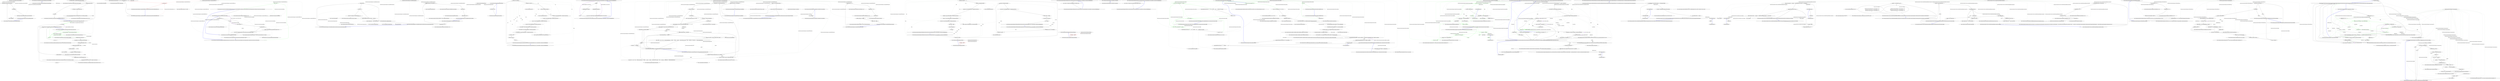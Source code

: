 digraph  {
n8 [label="QuantConnect.VisualStudioPlugin.QuantConnectPackage", span=""];
n0 [label="Entry QuantConnect.VisualStudioPlugin.QuantConnectPackage.QuantConnectPackage()", span="62-62", cluster="QuantConnect.VisualStudioPlugin.QuantConnectPackage.QuantConnectPackage()"];
n1 [label="Exit QuantConnect.VisualStudioPlugin.QuantConnectPackage.QuantConnectPackage()", span="62-62", cluster="QuantConnect.VisualStudioPlugin.QuantConnectPackage.QuantConnectPackage()"];
n2 [label="Entry QuantConnect.VisualStudioPlugin.QuantConnectPackage.Initialize()", span="76-76", cluster="QuantConnect.VisualStudioPlugin.QuantConnectPackage.Initialize()"];
n3 [label="SolutionExplorerMenuCommand.Initialize(this)", span="78-78", cluster="QuantConnect.VisualStudioPlugin.QuantConnectPackage.Initialize()"];
n4 [label="base.Initialize()", span="79-79", cluster="QuantConnect.VisualStudioPlugin.QuantConnectPackage.Initialize()"];
n7 [label="Entry Unk.Initialize", span="", cluster="Unk.Initialize"];
n5 [label="QuantConnect.VisualStudioPlugin.ToolMenuCommand.Initialize(this)", span="80-80", cluster="QuantConnect.VisualStudioPlugin.QuantConnectPackage.Initialize()"];
n6 [label="Exit QuantConnect.VisualStudioPlugin.QuantConnectPackage.Initialize()", span="76-76", cluster="QuantConnect.VisualStudioPlugin.QuantConnectPackage.Initialize()"];
m0_31 [label="Entry QuantConnect.VisualStudioPlugin.CredentialsManager.GetLastCredential()", span="8-8", cluster="QuantConnect.VisualStudioPlugin.CredentialsManager.GetLastCredential()", file="BasicTemplateAlgorithm.cs"];
m0_17 [label="Entry QuantConnect.VisualStudioPlugin.AuthorizationManager.GetInstance()", span="36-36", cluster="QuantConnect.VisualStudioPlugin.AuthorizationManager.GetInstance()", file="BasicTemplateAlgorithm.cs"];
m0_32 [label="Entry QuantConnect.VisualStudioPlugin.AuthorizationManager.LogIn(string, string)", span="66-66", cluster="QuantConnect.VisualStudioPlugin.AuthorizationManager.LogIn(string, string)", file="BasicTemplateAlgorithm.cs"];
m0_22 [label="Entry QuantConnect.VisualStudioPlugin.LogInDialog.GetCredentials()", span="64-64", cluster="QuantConnect.VisualStudioPlugin.LogInDialog.GetCredentials()", file="BasicTemplateAlgorithm.cs"];
m0_18 [label="Entry QuantConnect.VisualStudioPlugin.AuthorizationManager.IsLoggedIn()", span="55-55", cluster="QuantConnect.VisualStudioPlugin.AuthorizationManager.IsLoggedIn()", file="BasicTemplateAlgorithm.cs"];
m0_19 [label="Entry QuantConnect.VisualStudioPlugin.LogInCommand.LoggedInWithLastStorredPassword()", span="65-65", cluster="QuantConnect.VisualStudioPlugin.LogInCommand.LoggedInWithLastStorredPassword()", file="BasicTemplateAlgorithm.cs"];
m0_25 [label="var nullableCredentials =_credentialsManager.GetLastCredential()", span="67-67", cluster="QuantConnect.VisualStudioPlugin.LogInCommand.LoggedInWithLastStorredPassword()", file="BasicTemplateAlgorithm.cs"];
m0_26 [label="!nullableCredentials.HasValue", span="68-68", cluster="QuantConnect.VisualStudioPlugin.LogInCommand.LoggedInWithLastStorredPassword()", file="BasicTemplateAlgorithm.cs"];
m0_28 [label="var credentials = nullableCredentials.Value", span="73-73", cluster="QuantConnect.VisualStudioPlugin.LogInCommand.LoggedInWithLastStorredPassword()", file="BasicTemplateAlgorithm.cs"];
m0_27 [label="return false;", span="70-70", cluster="QuantConnect.VisualStudioPlugin.LogInCommand.LoggedInWithLastStorredPassword()", file="BasicTemplateAlgorithm.cs"];
m0_29 [label="return AuthorizationManager.GetInstance().LogIn(credentials.UserId, credentials.AccessToken);", span="74-74", cluster="QuantConnect.VisualStudioPlugin.LogInCommand.LoggedInWithLastStorredPassword()", file="BasicTemplateAlgorithm.cs"];
m0_30 [label="Exit QuantConnect.VisualStudioPlugin.LogInCommand.LoggedInWithLastStorredPassword()", span="65-65", cluster="QuantConnect.VisualStudioPlugin.LogInCommand.LoggedInWithLastStorredPassword()", file="BasicTemplateAlgorithm.cs"];
m0_20 [label="Entry QuantConnect.VisualStudioPlugin.LogInDialog.LogInDialog(QuantConnect.VisualStudioPlugin.AuthorizationManager)", span="28-28", cluster="QuantConnect.VisualStudioPlugin.LogInDialog.LogInDialog(QuantConnect.VisualStudioPlugin.AuthorizationManager)", file="BasicTemplateAlgorithm.cs"];
m0_21 [label="Entry Unk.ShowModal", span="", cluster="Unk.ShowModal", file="BasicTemplateAlgorithm.cs"];
m0_23 [label="Entry QuantConnect.VisualStudioPlugin.CredentialsManager.SetCredentials(QuantConnect.VisualStudioPlugin.Credentials)", span="19-19", cluster="QuantConnect.VisualStudioPlugin.CredentialsManager.SetCredentials(QuantConnect.VisualStudioPlugin.Credentials)", file="BasicTemplateAlgorithm.cs"];
m0_0 [label="Entry QuantConnect.VisualStudioPlugin.LogInCommand.DoLogIn(System.IServiceProvider)", span="32-32", cluster="QuantConnect.VisualStudioPlugin.LogInCommand.DoLogIn(System.IServiceProvider)", file="BasicTemplateAlgorithm.cs"];
m0_1 [label="var authorizationManager = AuthorizationManager.GetInstance()", span="35-35", cluster="QuantConnect.VisualStudioPlugin.LogInCommand.DoLogIn(System.IServiceProvider)", file="BasicTemplateAlgorithm.cs", color=green, community=0];
m0_13 [label="VsUtils.DisplayInStatusBar(serviceProvider, ''Logged into QuantConnect'')", span="56-56", cluster="QuantConnect.VisualStudioPlugin.LogInCommand.DoLogIn(System.IServiceProvider)", file="BasicTemplateAlgorithm.cs"];
m0_2 [label="authorizationManager.IsLoggedIn()", span="36-36", cluster="QuantConnect.VisualStudioPlugin.LogInCommand.DoLogIn(System.IServiceProvider)", file="BasicTemplateAlgorithm.cs", color=green, community=0];
m0_6 [label="var logInDialog = new LogInDialog(authorizationManager)", span="46-46", cluster="QuantConnect.VisualStudioPlugin.LogInCommand.DoLogIn(System.IServiceProvider)", file="BasicTemplateAlgorithm.cs"];
m0_3 [label="return true;", span="38-38", cluster="QuantConnect.VisualStudioPlugin.LogInCommand.DoLogIn(System.IServiceProvider)", file="BasicTemplateAlgorithm.cs", color=green, community=0];
m0_4 [label="LoggedInWithLastStorredPassword()", span="41-41", cluster="QuantConnect.VisualStudioPlugin.LogInCommand.DoLogIn(System.IServiceProvider)", file="BasicTemplateAlgorithm.cs"];
m0_5 [label="return true;", span="43-43", cluster="QuantConnect.VisualStudioPlugin.LogInCommand.DoLogIn(System.IServiceProvider)", file="BasicTemplateAlgorithm.cs"];
m0_7 [label="logInDialog.HasMinimizeButton = false", span="47-47", cluster="QuantConnect.VisualStudioPlugin.LogInCommand.DoLogIn(System.IServiceProvider)", file="BasicTemplateAlgorithm.cs"];
m0_8 [label="logInDialog.HasMaximizeButton = false", span="48-48", cluster="QuantConnect.VisualStudioPlugin.LogInCommand.DoLogIn(System.IServiceProvider)", file="BasicTemplateAlgorithm.cs"];
m0_9 [label="logInDialog.ShowModal()", span="49-49", cluster="QuantConnect.VisualStudioPlugin.LogInCommand.DoLogIn(System.IServiceProvider)", file="BasicTemplateAlgorithm.cs"];
m0_10 [label="var credentials = logInDialog.GetCredentials()", span="51-51", cluster="QuantConnect.VisualStudioPlugin.LogInCommand.DoLogIn(System.IServiceProvider)", file="BasicTemplateAlgorithm.cs"];
m0_11 [label="credentials.HasValue", span="53-53", cluster="QuantConnect.VisualStudioPlugin.LogInCommand.DoLogIn(System.IServiceProvider)", file="BasicTemplateAlgorithm.cs"];
m0_12 [label="_credentialsManager.SetCredentials(credentials.Value)", span="55-55", cluster="QuantConnect.VisualStudioPlugin.LogInCommand.DoLogIn(System.IServiceProvider)", file="BasicTemplateAlgorithm.cs"];
m0_15 [label="return false;", span="61-61", cluster="QuantConnect.VisualStudioPlugin.LogInCommand.DoLogIn(System.IServiceProvider)", file="BasicTemplateAlgorithm.cs"];
m0_14 [label="return true;", span="57-57", cluster="QuantConnect.VisualStudioPlugin.LogInCommand.DoLogIn(System.IServiceProvider)", file="BasicTemplateAlgorithm.cs"];
m0_16 [label="Exit QuantConnect.VisualStudioPlugin.LogInCommand.DoLogIn(System.IServiceProvider)", span="32-32", cluster="QuantConnect.VisualStudioPlugin.LogInCommand.DoLogIn(System.IServiceProvider)", file="BasicTemplateAlgorithm.cs"];
m0_24 [label="Entry QuantConnect.VisualStudioPlugin.VsUtils.DisplayInStatusBar(System.IServiceProvider, string)", span="31-31", cluster="QuantConnect.VisualStudioPlugin.VsUtils.DisplayInStatusBar(System.IServiceProvider, string)", file="BasicTemplateAlgorithm.cs"];
m1_22 [label="Entry QuantConnect.Algorithm.Console.WriteLine(string)", span="44-44", cluster="QuantConnect.Algorithm.Console.WriteLine(string)", file="CustomDataWithFillForward.cs"];
m1_0 [label="Entry QuantConnect.Securities.Forex.ForexHolding.ForexHolding(QuantConnect.Securities.Forex.Forex, QuantConnect.Securities.Interfaces.ISecurityTransactionModel, QuantConnect.Securities.ISecurityMarginModel)", span="48-48", cluster="QuantConnect.Securities.Forex.ForexHolding.ForexHolding(QuantConnect.Securities.Forex.Forex, QuantConnect.Securities.Interfaces.ISecurityTransactionModel, QuantConnect.Securities.ISecurityMarginModel)", file="CustomDataWithFillForward.cs"];
m1_1 [label="_forex = security", span="51-51", cluster="QuantConnect.Securities.Forex.ForexHolding.ForexHolding(QuantConnect.Securities.Forex.Forex, QuantConnect.Securities.Interfaces.ISecurityTransactionModel, QuantConnect.Securities.ISecurityMarginModel)", file="CustomDataWithFillForward.cs", color=green, community=0];
m1_2 [label="Exit QuantConnect.Securities.Forex.ForexHolding.ForexHolding(QuantConnect.Securities.Forex.Forex, QuantConnect.Securities.Interfaces.ISecurityTransactionModel, QuantConnect.Securities.ISecurityMarginModel)", span="48-48", cluster="QuantConnect.Securities.Forex.ForexHolding.ForexHolding(QuantConnect.Securities.Forex.Forex, QuantConnect.Securities.Interfaces.ISecurityTransactionModel, QuantConnect.Securities.ISecurityMarginModel)", file="CustomDataWithFillForward.cs"];
m1_3 [label="Entry QuantConnect.Securities.Forex.ForexHolding.TotalCloseProfit()", span="84-84", cluster="QuantConnect.Securities.Forex.ForexHolding.TotalCloseProfit()", file="CustomDataWithFillForward.cs"];
m1_4 [label="AbsoluteQuantity == 0", span="86-86", cluster="QuantConnect.Securities.Forex.ForexHolding.TotalCloseProfit()", file="CustomDataWithFillForward.cs"];
m1_5 [label="return 0;", span="88-88", cluster="QuantConnect.Securities.Forex.ForexHolding.TotalCloseProfit()", file="CustomDataWithFillForward.cs"];
m1_6 [label="decimal orderFee = 0", span="91-91", cluster="QuantConnect.Securities.Forex.ForexHolding.TotalCloseProfit()", file="CustomDataWithFillForward.cs"];
m1_7 [label="AbsoluteQuantity > 0", span="93-93", cluster="QuantConnect.Securities.Forex.ForexHolding.TotalCloseProfit()", file="CustomDataWithFillForward.cs"];
m1_8 [label="orderFee = TransactionModel.GetOrderFee(AbsoluteQuantity, Price)", span="96-96", cluster="QuantConnect.Securities.Forex.ForexHolding.TotalCloseProfit()", file="CustomDataWithFillForward.cs"];
m1_9 [label="return (Price - AveragePrice)*Quantity*_forex.QuoteCurrency.ConversionRate - orderFee;", span="100-100", cluster="QuantConnect.Securities.Forex.ForexHolding.TotalCloseProfit()", file="CustomDataWithFillForward.cs"];
m1_10 [label="Exit QuantConnect.Securities.Forex.ForexHolding.TotalCloseProfit()", span="84-84", cluster="QuantConnect.Securities.Forex.ForexHolding.TotalCloseProfit()", file="CustomDataWithFillForward.cs"];
m1_11 [label="Entry QuantConnect.Securities.Interfaces.ISecurityTransactionModel.GetOrderFee(decimal, decimal)", span="84-84", cluster="QuantConnect.Securities.Interfaces.ISecurityTransactionModel.GetOrderFee(decimal, decimal)", file="CustomDataWithFillForward.cs"];
m1_23 [label="Entry System.Collections.Generic.List<T>.Add(T)", span="0-0", cluster="System.Collections.Generic.List<T>.Add(T)", file="CustomDataWithFillForward.cs"];
m1_14 [label="Entry QuantConnect.Algorithm.QCAlgorithm.AddData<T>(string, QuantConnect.Resolution, bool, decimal)", span="693-693", cluster="QuantConnect.Algorithm.QCAlgorithm.AddData<T>(string, QuantConnect.Resolution, bool, decimal)", file="CustomDataWithFillForward.cs"];
m1_13 [label="Entry QuantConnect.Algorithm.QCAlgorithm.SetEndDate(int, int, int)", span="470-470", cluster="QuantConnect.Algorithm.QCAlgorithm.SetEndDate(int, int, int)", file="CustomDataWithFillForward.cs"];
m1_17 [label="Entry QuantConnect.Algorithm.Examples.CustomDataWithFillForward.OnData(QuantConnect.Data.Test.FakeTradeBarCustom)", span="48-48", cluster="QuantConnect.Algorithm.Examples.CustomDataWithFillForward.OnData(QuantConnect.Data.Test.FakeTradeBarCustom)", file="CustomDataWithFillForward.cs"];
m1_18 [label="Console.WriteLine(custom.Time.ToString(''o'') + '' FF '' + (custom.IsFillForward ? ''1'' : ''0'') + '' '' + custom.Symbol)", span="50-50", cluster="QuantConnect.Algorithm.Examples.CustomDataWithFillForward.OnData(QuantConnect.Data.Test.FakeTradeBarCustom)", file="CustomDataWithFillForward.cs"];
m1_19 [label="_data.Add(custom)", span="51-51", cluster="QuantConnect.Algorithm.Examples.CustomDataWithFillForward.OnData(QuantConnect.Data.Test.FakeTradeBarCustom)", color=red, community=0, file="CustomDataWithFillForward.cs"];
m1_20 [label="Exit QuantConnect.Algorithm.Examples.CustomDataWithFillForward.OnData(QuantConnect.Data.Test.FakeTradeBarCustom)", span="48-48", cluster="QuantConnect.Algorithm.Examples.CustomDataWithFillForward.OnData(QuantConnect.Data.Test.FakeTradeBarCustom)", file="CustomDataWithFillForward.cs"];
m1_21 [label="Entry System.DateTime.ToString(string)", span="0-0", cluster="System.DateTime.ToString(string)", file="CustomDataWithFillForward.cs"];
m1_12 [label="QuantConnect.Securities.Forex.ForexHolding", span="", cluster="QuantConnect.Algorithm.QCAlgorithm.SetStartDate(int, int, int)", file="CustomDataWithFillForward.cs"];
m1_15 [label="Entry QuantConnect.Securities.Forex.ForexExchange.ForexExchange()", span="44-44", cluster="QuantConnect.Securities.Forex.ForexExchange.ForexExchange()", file="CustomDataWithFillForward.cs"];
m1_16 [label="Entry QuantConnect.Securities.Equity.EquityExchange.EquityExchange()", span="44-44", cluster="QuantConnect.Securities.Equity.EquityExchange.EquityExchange()", file="CustomDataWithFillForward.cs"];
m1_24 [label="QuantConnect.Algorithm.Examples.CustomDataWithFillForward", span="", file="CustomDataWithFillForward.cs"];
m2_7 [label="Entry System.DateTime.AddDays(double)", span="0-0", cluster="System.DateTime.AddDays(double)", file="CustomData_Bitcoin.cs"];
m2_8 [label="Entry QuantConnect.Algorithm.QCAlgorithm.SetEndDate(System.DateTime)", span="538-538", cluster="QuantConnect.Algorithm.QCAlgorithm.SetEndDate(System.DateTime)", file="CustomData_Bitcoin.cs"];
m2_18 [label="Entry System.Math.Abs(decimal)", span="0-0", cluster="System.Math.Abs(decimal)", file="CustomData_Bitcoin.cs"];
m2_20 [label="Entry QuantConnect.Algorithm.Console.WriteLine(string)", span="44-44", cluster="QuantConnect.Algorithm.Console.WriteLine(string)", file="CustomData_Bitcoin.cs"];
m2_21 [label="Entry System.DateTime.ToLongDateString()", span="0-0", cluster="System.DateTime.ToLongDateString()", file="CustomData_Bitcoin.cs"];
m2_22 [label="Entry System.DateTime.ToLongTimeString()", span="0-0", cluster="System.DateTime.ToLongTimeString()", file="CustomData_Bitcoin.cs"];
m2_24 [label="Entry QuantConnect.Algorithm.Examples.Bitcoin.Bitcoin()", span="87-87", cluster="QuantConnect.Algorithm.Examples.Bitcoin.Bitcoin()", file="CustomData_Bitcoin.cs"];
m2_25 [label="this.Symbol = ''BTC''", span="89-89", cluster="QuantConnect.Algorithm.Examples.Bitcoin.Bitcoin()", file="CustomData_Bitcoin.cs"];
m2_26 [label="Exit QuantConnect.Algorithm.Examples.Bitcoin.Bitcoin()", span="87-87", cluster="QuantConnect.Algorithm.Examples.Bitcoin.Bitcoin()", file="CustomData_Bitcoin.cs"];
m2_50 [label="Entry System.DateTime.Parse(string)", span="0-0", cluster="System.DateTime.Parse(string)", file="CustomData_Bitcoin.cs"];
m2_23 [label="Entry decimal.ToString()", span="0-0", cluster="decimal.ToString()", file="CustomData_Bitcoin.cs"];
m2_19 [label="Entry QuantConnect.Algorithm.QCAlgorithm.Order(string, decimal)", span="170-170", cluster="QuantConnect.Algorithm.QCAlgorithm.Order(string, decimal)", file="CustomData_Bitcoin.cs"];
m2_11 [label="Entry QuantConnect.Algorithm.Examples.CustomDataBitcoinAlgorithm.OnData(QuantConnect.Algorithm.Examples.Bitcoin)", span="51-51", cluster="QuantConnect.Algorithm.Examples.CustomDataBitcoinAlgorithm.OnData(QuantConnect.Algorithm.Examples.Bitcoin)", file="CustomData_Bitcoin.cs"];
m2_12 [label="!Portfolio.Invested", span="54-54", cluster="QuantConnect.Algorithm.Examples.CustomDataBitcoinAlgorithm.OnData(QuantConnect.Algorithm.Examples.Bitcoin)", file="CustomData_Bitcoin.cs"];
m2_13 [label="data.Close != 0", span="57-57", cluster="QuantConnect.Algorithm.Examples.CustomDataBitcoinAlgorithm.OnData(QuantConnect.Algorithm.Examples.Bitcoin)", file="CustomData_Bitcoin.cs"];
m2_14 [label="Order(''BTC'', (Portfolio.Cash / Math.Abs(data.Close + 1)))", span="59-59", cluster="QuantConnect.Algorithm.Examples.CustomDataBitcoinAlgorithm.OnData(QuantConnect.Algorithm.Examples.Bitcoin)", file="CustomData_Bitcoin.cs"];
m2_15 [label="Console.WriteLine(''Buying BTC 'Shares': BTC: '' + data.Close)", span="61-61", cluster="QuantConnect.Algorithm.Examples.CustomDataBitcoinAlgorithm.OnData(QuantConnect.Algorithm.Examples.Bitcoin)", file="CustomData_Bitcoin.cs"];
m2_16 [label="Console.WriteLine(''Time: '' + Time.ToLongDateString() + '' '' + Time.ToLongTimeString() + data.Close.ToString())", span="63-63", cluster="QuantConnect.Algorithm.Examples.CustomDataBitcoinAlgorithm.OnData(QuantConnect.Algorithm.Examples.Bitcoin)", file="CustomData_Bitcoin.cs"];
m2_17 [label="Exit QuantConnect.Algorithm.Examples.CustomDataBitcoinAlgorithm.OnData(QuantConnect.Algorithm.Examples.Bitcoin)", span="51-51", cluster="QuantConnect.Algorithm.Examples.CustomDataBitcoinAlgorithm.OnData(QuantConnect.Algorithm.Examples.Bitcoin)", file="CustomData_Bitcoin.cs"];
m2_27 [label="Entry QuantConnect.Algorithm.Examples.Bitcoin.GetSource(QuantConnect.Data.SubscriptionDataConfig, System.DateTime, QuantConnect.DataFeedEndpoint)", span="101-101", cluster="QuantConnect.Algorithm.Examples.Bitcoin.GetSource(QuantConnect.Data.SubscriptionDataConfig, System.DateTime, QuantConnect.DataFeedEndpoint)", file="CustomData_Bitcoin.cs"];
m2_28 [label=datafeed, span="103-103", cluster="QuantConnect.Algorithm.Examples.Bitcoin.GetSource(QuantConnect.Data.SubscriptionDataConfig, System.DateTime, QuantConnect.DataFeedEndpoint)", file="CustomData_Bitcoin.cs"];
m2_29 [label="DataFeedEndpoint.Backtesting", span="107-107", cluster="QuantConnect.Algorithm.Examples.Bitcoin.GetSource(QuantConnect.Data.SubscriptionDataConfig, System.DateTime, QuantConnect.DataFeedEndpoint)", file="CustomData_Bitcoin.cs"];
m2_31 [label="DataFeedEndpoint.LiveTrading", span="112-112", cluster="QuantConnect.Algorithm.Examples.Bitcoin.GetSource(QuantConnect.Data.SubscriptionDataConfig, System.DateTime, QuantConnect.DataFeedEndpoint)", file="CustomData_Bitcoin.cs"];
m2_30 [label="return ''http://www.quandl.com/api/v1/datasets/BITCOIN/BITSTAMPUSD.csv?sort_order=asc'';", span="110-110", cluster="QuantConnect.Algorithm.Examples.Bitcoin.GetSource(QuantConnect.Data.SubscriptionDataConfig, System.DateTime, QuantConnect.DataFeedEndpoint)", file="CustomData_Bitcoin.cs"];
m2_32 [label="return ''....'';", span="114-114", cluster="QuantConnect.Algorithm.Examples.Bitcoin.GetSource(QuantConnect.Data.SubscriptionDataConfig, System.DateTime, QuantConnect.DataFeedEndpoint)", file="CustomData_Bitcoin.cs"];
m2_33 [label="Exit QuantConnect.Algorithm.Examples.Bitcoin.GetSource(QuantConnect.Data.SubscriptionDataConfig, System.DateTime, QuantConnect.DataFeedEndpoint)", span="101-101", cluster="QuantConnect.Algorithm.Examples.Bitcoin.GetSource(QuantConnect.Data.SubscriptionDataConfig, System.DateTime, QuantConnect.DataFeedEndpoint)", file="CustomData_Bitcoin.cs"];
m2_10 [label="Entry QuantConnect.Algorithm.QCAlgorithm.AddData<T>(string, QuantConnect.Resolution)", span="673-673", cluster="QuantConnect.Algorithm.QCAlgorithm.AddData<T>(string, QuantConnect.Resolution)", file="CustomData_Bitcoin.cs"];
m2_34 [label="Entry QuantConnect.Algorithm.Examples.Bitcoin.Reader(QuantConnect.Data.SubscriptionDataConfig, string, System.DateTime, QuantConnect.DataFeedEndpoint)", span="128-128", cluster="QuantConnect.Algorithm.Examples.Bitcoin.Reader(QuantConnect.Data.SubscriptionDataConfig, string, System.DateTime, QuantConnect.DataFeedEndpoint)", file="CustomData_Bitcoin.cs"];
m2_35 [label="Bitcoin coin = new Bitcoin()", span="131-131", cluster="QuantConnect.Algorithm.Examples.Bitcoin.Reader(QuantConnect.Data.SubscriptionDataConfig, string, System.DateTime, QuantConnect.DataFeedEndpoint)", file="CustomData_Bitcoin.cs"];
m2_36 [label="string[] data = line.Split(',')", span="138-138", cluster="QuantConnect.Algorithm.Examples.Bitcoin.Reader(QuantConnect.Data.SubscriptionDataConfig, string, System.DateTime, QuantConnect.DataFeedEndpoint)", file="CustomData_Bitcoin.cs"];
m2_37 [label="coin.Time = DateTime.Parse(data[0])", span="139-139", cluster="QuantConnect.Algorithm.Examples.Bitcoin.Reader(QuantConnect.Data.SubscriptionDataConfig, string, System.DateTime, QuantConnect.DataFeedEndpoint)", file="CustomData_Bitcoin.cs"];
m2_38 [label="coin.Open = Convert.ToDecimal(data[1], CultureInfo.InvariantCulture)", span="140-140", cluster="QuantConnect.Algorithm.Examples.Bitcoin.Reader(QuantConnect.Data.SubscriptionDataConfig, string, System.DateTime, QuantConnect.DataFeedEndpoint)", file="CustomData_Bitcoin.cs"];
m2_39 [label="coin.High = Convert.ToDecimal(data[2], CultureInfo.InvariantCulture)", span="141-141", cluster="QuantConnect.Algorithm.Examples.Bitcoin.Reader(QuantConnect.Data.SubscriptionDataConfig, string, System.DateTime, QuantConnect.DataFeedEndpoint)", file="CustomData_Bitcoin.cs"];
m2_40 [label="coin.Low = Convert.ToDecimal(data[3], CultureInfo.InvariantCulture)", span="142-142", cluster="QuantConnect.Algorithm.Examples.Bitcoin.Reader(QuantConnect.Data.SubscriptionDataConfig, string, System.DateTime, QuantConnect.DataFeedEndpoint)", file="CustomData_Bitcoin.cs"];
m2_41 [label="coin.Close = Convert.ToDecimal(data[4], CultureInfo.InvariantCulture)", span="143-143", cluster="QuantConnect.Algorithm.Examples.Bitcoin.Reader(QuantConnect.Data.SubscriptionDataConfig, string, System.DateTime, QuantConnect.DataFeedEndpoint)", file="CustomData_Bitcoin.cs"];
m2_42 [label="coin.VolumeBTC = Convert.ToDecimal(data[5], CultureInfo.InvariantCulture)", span="144-144", cluster="QuantConnect.Algorithm.Examples.Bitcoin.Reader(QuantConnect.Data.SubscriptionDataConfig, string, System.DateTime, QuantConnect.DataFeedEndpoint)", file="CustomData_Bitcoin.cs"];
m2_43 [label="coin.VolumeUSD = Convert.ToDecimal(data[6], CultureInfo.InvariantCulture)", span="145-145", cluster="QuantConnect.Algorithm.Examples.Bitcoin.Reader(QuantConnect.Data.SubscriptionDataConfig, string, System.DateTime, QuantConnect.DataFeedEndpoint)", file="CustomData_Bitcoin.cs"];
m2_44 [label="coin.WeightedPrice = Convert.ToDecimal(data[7], CultureInfo.InvariantCulture)", span="146-146", cluster="QuantConnect.Algorithm.Examples.Bitcoin.Reader(QuantConnect.Data.SubscriptionDataConfig, string, System.DateTime, QuantConnect.DataFeedEndpoint)", file="CustomData_Bitcoin.cs"];
m2_45 [label="coin.Symbol = ''BTC''", span="147-147", cluster="QuantConnect.Algorithm.Examples.Bitcoin.Reader(QuantConnect.Data.SubscriptionDataConfig, string, System.DateTime, QuantConnect.DataFeedEndpoint)", file="CustomData_Bitcoin.cs"];
m2_46 [label="coin.Value = coin.Close", span="148-148", cluster="QuantConnect.Algorithm.Examples.Bitcoin.Reader(QuantConnect.Data.SubscriptionDataConfig, string, System.DateTime, QuantConnect.DataFeedEndpoint)", file="CustomData_Bitcoin.cs"];
m2_47 [label="return coin;", span="152-152", cluster="QuantConnect.Algorithm.Examples.Bitcoin.Reader(QuantConnect.Data.SubscriptionDataConfig, string, System.DateTime, QuantConnect.DataFeedEndpoint)", file="CustomData_Bitcoin.cs"];
m2_48 [label="Exit QuantConnect.Algorithm.Examples.Bitcoin.Reader(QuantConnect.Data.SubscriptionDataConfig, string, System.DateTime, QuantConnect.DataFeedEndpoint)", span="128-128", cluster="QuantConnect.Algorithm.Examples.Bitcoin.Reader(QuantConnect.Data.SubscriptionDataConfig, string, System.DateTime, QuantConnect.DataFeedEndpoint)", file="CustomData_Bitcoin.cs"];
m2_49 [label="Entry string.Split(params char[])", span="0-0", cluster="string.Split(params char[])", file="CustomData_Bitcoin.cs"];
m2_6 [label="Entry QuantConnect.Algorithm.QCAlgorithm.SetStartDate(int, int, int)", span="445-445", cluster="QuantConnect.Algorithm.QCAlgorithm.SetStartDate(int, int, int)", file="CustomData_Bitcoin.cs"];
m2_9 [label="Entry QuantConnect.Algorithm.QCAlgorithm.SetCash(int)", span="412-412", cluster="QuantConnect.Algorithm.QCAlgorithm.SetCash(int)", file="CustomData_Bitcoin.cs"];
m2_0 [label="Entry QuantConnect.Algorithm.Examples.CustomDataBitcoinAlgorithm.Initialize()", span="33-33", cluster="QuantConnect.Algorithm.Examples.CustomDataBitcoinAlgorithm.Initialize()", file="CustomData_Bitcoin.cs"];
m2_1 [label="SetStartDate(2011, 9, 13)", span="36-36", cluster="QuantConnect.Algorithm.Examples.CustomDataBitcoinAlgorithm.Initialize()", file="CustomData_Bitcoin.cs"];
m2_2 [label="SetEndDate(DateTime.Now.Date.AddDays(-1))", span="37-37", cluster="QuantConnect.Algorithm.Examples.CustomDataBitcoinAlgorithm.Initialize()", file="CustomData_Bitcoin.cs"];
m2_3 [label="SetCash(100000)", span="40-40", cluster="QuantConnect.Algorithm.Examples.CustomDataBitcoinAlgorithm.Initialize()", file="CustomData_Bitcoin.cs"];
m2_4 [label="AddData<Bitcoin>(''BTC'')", span="43-43", cluster="QuantConnect.Algorithm.Examples.CustomDataBitcoinAlgorithm.Initialize()", file="CustomData_Bitcoin.cs"];
m2_5 [label="Exit QuantConnect.Algorithm.Examples.CustomDataBitcoinAlgorithm.Initialize()", span="33-33", cluster="QuantConnect.Algorithm.Examples.CustomDataBitcoinAlgorithm.Initialize()", file="CustomData_Bitcoin.cs"];
m2_51 [label="Entry System.Convert.ToDecimal(string, System.IFormatProvider)", span="0-0", cluster="System.Convert.ToDecimal(string, System.IFormatProvider)", file="CustomData_Bitcoin.cs"];
m2_52 [label="QuantConnect.Algorithm.Examples.CustomDataBitcoinAlgorithm", span="", file="CustomData_Bitcoin.cs"];
m2_53 [label="QuantConnect.Algorithm.Examples.Bitcoin", span="", file="CustomData_Bitcoin.cs"];
m3_15 [label="Entry QuantConnect.Algorithm.Examples.CorrelationPair.CorrelationPair(System.DateTime)", span="218-218", cluster="QuantConnect.Algorithm.Examples.CorrelationPair.CorrelationPair(System.DateTime)", file="CustomData_NitfyINR.cs"];
m3_85 [label="Date = date.Date", span="220-220", cluster="QuantConnect.Algorithm.Examples.CorrelationPair.CorrelationPair(System.DateTime)", file="CustomData_NitfyINR.cs"];
m3_86 [label="Exit QuantConnect.Algorithm.Examples.CorrelationPair.CorrelationPair(System.DateTime)", span="218-218", cluster="QuantConnect.Algorithm.Examples.CorrelationPair.CorrelationPair(System.DateTime)", file="CustomData_NitfyINR.cs"];
m3_17 [label="Entry QuantConnect.Algorithm.Examples.CustomDataNIFTYAlgorithm.OnData(QuantConnect.Algorithm.Examples.Nifty)", span="66-66", cluster="QuantConnect.Algorithm.Examples.CustomDataNIFTYAlgorithm.OnData(QuantConnect.Algorithm.Examples.Nifty)", file="CustomData_NitfyINR.cs"];
m3_18 [label="int quantity = (int)(Portfolio.TotalPortfolioValue * 0.9m / data.Close)", span="70-70", cluster="QuantConnect.Algorithm.Examples.CustomDataNIFTYAlgorithm.OnData(QuantConnect.Algorithm.Examples.Nifty)", file="CustomData_NitfyINR.cs"];
m3_19 [label="today.NiftyPrice = Convert.ToDouble(data.Close)", span="72-72", cluster="QuantConnect.Algorithm.Examples.CustomDataNIFTYAlgorithm.OnData(QuantConnect.Algorithm.Examples.Nifty)", file="CustomData_NitfyINR.cs"];
m3_20 [label="today.Date == data.Time", span="73-73", cluster="QuantConnect.Algorithm.Examples.CustomDataNIFTYAlgorithm.OnData(QuantConnect.Algorithm.Examples.Nifty)", file="CustomData_NitfyINR.cs"];
m3_27 [label="Convert.ToDouble(data.Open) >= highestNifty", span="93-93", cluster="QuantConnect.Algorithm.Examples.CustomDataNIFTYAlgorithm.OnData(QuantConnect.Algorithm.Examples.Nifty)", file="CustomData_NitfyINR.cs"];
m3_29 [label="Debug(''LONG '' + code + '' Time: '' + Time.ToShortDateString() + '' Quantity: '' + quantity + '' Portfolio:'' + Portfolio[''NIFTY''].Quantity + '' Nifty: '' + data.Close + '' Buying Power: '' + Portfolio.TotalPortfolioValue)", span="96-96", cluster="QuantConnect.Algorithm.Examples.CustomDataNIFTYAlgorithm.OnData(QuantConnect.Algorithm.Examples.Nifty)", file="CustomData_NitfyINR.cs"];
m3_30 [label="Convert.ToDouble(data.Open) <= lowestNifty", span="98-98", cluster="QuantConnect.Algorithm.Examples.CustomDataNIFTYAlgorithm.OnData(QuantConnect.Algorithm.Examples.Nifty)", file="CustomData_NitfyINR.cs"];
m3_32 [label="Debug(''SHORT '' + code + '' Time: '' + Time.ToShortDateString() + '' Quantity: '' + quantity + '' Portfolio:'' + Portfolio[''NIFTY''].Quantity + '' Nifty: '' + data.Close + '' Buying Power: '' + Portfolio.TotalPortfolioValue)", span="101-101", cluster="QuantConnect.Algorithm.Examples.CustomDataNIFTYAlgorithm.OnData(QuantConnect.Algorithm.Examples.Nifty)", file="CustomData_NitfyINR.cs"];
m3_28 [label="int code = Order(''NIFTY'', quantity - Portfolio[''NIFTY''].Quantity)", span="95-95", cluster="QuantConnect.Algorithm.Examples.CustomDataNIFTYAlgorithm.OnData(QuantConnect.Algorithm.Examples.Nifty)", file="CustomData_NitfyINR.cs"];
m3_31 [label="int code = Order(''NIFTY'', -quantity - Portfolio[''NIFTY''].Quantity)", span="100-100", cluster="QuantConnect.Algorithm.Examples.CustomDataNIFTYAlgorithm.OnData(QuantConnect.Algorithm.Examples.Nifty)", file="CustomData_NitfyINR.cs"];
m3_21 [label="prices.Add(today)", span="75-75", cluster="QuantConnect.Algorithm.Examples.CustomDataNIFTYAlgorithm.OnData(QuantConnect.Algorithm.Examples.Nifty)", file="CustomData_NitfyINR.cs"];
m3_24 [label="double highestNifty = (from pair in prices select pair.NiftyPrice).Max()", span="84-84", cluster="QuantConnect.Algorithm.Examples.CustomDataNIFTYAlgorithm.OnData(QuantConnect.Algorithm.Examples.Nifty)", file="CustomData_NitfyINR.cs"];
m3_22 [label="prices.Count > minimumCorrelationHistory", span="77-77", cluster="QuantConnect.Algorithm.Examples.CustomDataNIFTYAlgorithm.OnData(QuantConnect.Algorithm.Examples.Nifty)", file="CustomData_NitfyINR.cs"];
m3_23 [label="prices.RemoveAt(0)", span="79-79", cluster="QuantConnect.Algorithm.Examples.CustomDataNIFTYAlgorithm.OnData(QuantConnect.Algorithm.Examples.Nifty)", file="CustomData_NitfyINR.cs"];
m3_25 [label="double lowestNifty = (from pair in prices select pair.NiftyPrice).Min()", span="85-85", cluster="QuantConnect.Algorithm.Examples.CustomDataNIFTYAlgorithm.OnData(QuantConnect.Algorithm.Examples.Nifty)", file="CustomData_NitfyINR.cs"];
m3_26 [label="Time.DayOfWeek == DayOfWeek.Wednesday", span="86-86", cluster="QuantConnect.Algorithm.Examples.CustomDataNIFTYAlgorithm.OnData(QuantConnect.Algorithm.Examples.Nifty)", file="CustomData_NitfyINR.cs"];
m3_33 [label=Exception, span="105-105", cluster="QuantConnect.Algorithm.Examples.CustomDataNIFTYAlgorithm.OnData(QuantConnect.Algorithm.Examples.Nifty)", file="CustomData_NitfyINR.cs"];
m3_34 [label="Debug(''Error: '' + err.Message)", span="107-107", cluster="QuantConnect.Algorithm.Examples.CustomDataNIFTYAlgorithm.OnData(QuantConnect.Algorithm.Examples.Nifty)", file="CustomData_NitfyINR.cs"];
m3_35 [label="Exit QuantConnect.Algorithm.Examples.CustomDataNIFTYAlgorithm.OnData(QuantConnect.Algorithm.Examples.Nifty)", span="66-66", cluster="QuantConnect.Algorithm.Examples.CustomDataNIFTYAlgorithm.OnData(QuantConnect.Algorithm.Examples.Nifty)", file="CustomData_NitfyINR.cs"];
m3_65 [label="Entry string.Split(params char[])", span="0-0", cluster="string.Split(params char[])", file="CustomData_NitfyINR.cs"];
m3_10 [label="Entry QuantConnect.Algorithm.QCAlgorithm.AddData<T>(string, QuantConnect.Resolution)", span="673-673", cluster="QuantConnect.Algorithm.QCAlgorithm.AddData<T>(string, QuantConnect.Resolution)", file="CustomData_NitfyINR.cs"];
m3_39 [label="Entry Unk.Min", span="", cluster="Unk.Min", file="CustomData_NitfyINR.cs"];
m3_43 [label="Entry QuantConnect.Algorithm.Examples.CustomDataNIFTYAlgorithm.OnEndOfDay()", span="113-113", cluster="QuantConnect.Algorithm.Examples.CustomDataNIFTYAlgorithm.OnEndOfDay()", file="CustomData_NitfyINR.cs"];
m3_44 [label="Plot(''Nifty Closing Price'', today.NiftyPrice)", span="117-117", cluster="QuantConnect.Algorithm.Examples.CustomDataNIFTYAlgorithm.OnEndOfDay()", file="CustomData_NitfyINR.cs"];
m3_45 [label="Exit QuantConnect.Algorithm.Examples.CustomDataNIFTYAlgorithm.OnEndOfDay()", span="113-113", cluster="QuantConnect.Algorithm.Examples.CustomDataNIFTYAlgorithm.OnEndOfDay()", file="CustomData_NitfyINR.cs"];
m3_46 [label="Entry QuantConnect.Algorithm.QCAlgorithm.Plot(string, double)", span="115-115", cluster="QuantConnect.Algorithm.QCAlgorithm.Plot(string, double)", file="CustomData_NitfyINR.cs"];
m3_66 [label="Entry System.DateTime.Parse(string)", span="0-0", cluster="System.DateTime.Parse(string)", file="CustomData_NitfyINR.cs"];
m3_40 [label="Entry QuantConnect.Algorithm.QCAlgorithm.Order(string, int, bool, string)", span="183-183", cluster="QuantConnect.Algorithm.QCAlgorithm.Order(string, int, bool, string)", file="CustomData_NitfyINR.cs"];
m3_38 [label="Entry Unk.Max", span="", cluster="Unk.Max", file="CustomData_NitfyINR.cs"];
m3_68 [label="Entry QuantConnect.Algorithm.Examples.DollarRupee.DollarRupee()", span="175-175", cluster="QuantConnect.Algorithm.Examples.DollarRupee.DollarRupee()", file="CustomData_NitfyINR.cs"];
m3_69 [label="this.Symbol = ''USDINR''", span="177-177", cluster="QuantConnect.Algorithm.Examples.DollarRupee.DollarRupee()", color=red, community=0, file="CustomData_NitfyINR.cs"];
m3_70 [label="Exit QuantConnect.Algorithm.Examples.DollarRupee.DollarRupee()", span="175-175", cluster="QuantConnect.Algorithm.Examples.DollarRupee.DollarRupee()", file="CustomData_NitfyINR.cs"];
m3_47 [label="Entry QuantConnect.Algorithm.Examples.Nifty.Nifty()", span="129-129", cluster="QuantConnect.Algorithm.Examples.Nifty.Nifty()", file="CustomData_NitfyINR.cs"];
m3_48 [label="this.Symbol = ''NIFTY''", span="131-131", cluster="QuantConnect.Algorithm.Examples.Nifty.Nifty()", color=red, community=0, file="CustomData_NitfyINR.cs"];
m3_49 [label="Exit QuantConnect.Algorithm.Examples.Nifty.Nifty()", span="129-129", cluster="QuantConnect.Algorithm.Examples.Nifty.Nifty()", file="CustomData_NitfyINR.cs"];
m3_71 [label="Entry QuantConnect.Algorithm.Examples.DollarRupee.GetSource(QuantConnect.Data.SubscriptionDataConfig, System.DateTime, QuantConnect.DataFeedEndpoint)", span="180-180", cluster="QuantConnect.Algorithm.Examples.DollarRupee.GetSource(QuantConnect.Data.SubscriptionDataConfig, System.DateTime, QuantConnect.DataFeedEndpoint)", file="CustomData_NitfyINR.cs"];
m3_72 [label="return ''https://www.dropbox.com/s/m6ecmkg9aijwzy2/USDINR.csv?dl=1'';", span="182-182", cluster="QuantConnect.Algorithm.Examples.DollarRupee.GetSource(QuantConnect.Data.SubscriptionDataConfig, System.DateTime, QuantConnect.DataFeedEndpoint)", file="CustomData_NitfyINR.cs"];
m3_73 [label="Exit QuantConnect.Algorithm.Examples.DollarRupee.GetSource(QuantConnect.Data.SubscriptionDataConfig, System.DateTime, QuantConnect.DataFeedEndpoint)", span="180-180", cluster="QuantConnect.Algorithm.Examples.DollarRupee.GetSource(QuantConnect.Data.SubscriptionDataConfig, System.DateTime, QuantConnect.DataFeedEndpoint)", file="CustomData_NitfyINR.cs"];
m3_16 [label="Entry System.Convert.ToDouble(decimal)", span="0-0", cluster="System.Convert.ToDouble(decimal)", file="CustomData_NitfyINR.cs"];
m3_83 [label="Entry QuantConnect.Algorithm.Examples.CorrelationPair.CorrelationPair()", span="213-213", cluster="QuantConnect.Algorithm.Examples.CorrelationPair.CorrelationPair()", file="CustomData_NitfyINR.cs"];
m3_84 [label="Exit QuantConnect.Algorithm.Examples.CorrelationPair.CorrelationPair()", span="213-213", cluster="QuantConnect.Algorithm.Examples.CorrelationPair.CorrelationPair()", file="CustomData_NitfyINR.cs"];
m3_7 [label="Entry QuantConnect.Algorithm.QCAlgorithm.SetStartDate(int, int, int)", span="445-445", cluster="QuantConnect.Algorithm.QCAlgorithm.SetStartDate(int, int, int)", file="CustomData_NitfyINR.cs"];
m3_53 [label="Entry QuantConnect.Algorithm.Examples.Nifty.Reader(QuantConnect.Data.SubscriptionDataConfig, string, System.DateTime, QuantConnect.DataFeedEndpoint)", span="139-139", cluster="QuantConnect.Algorithm.Examples.Nifty.Reader(QuantConnect.Data.SubscriptionDataConfig, string, System.DateTime, QuantConnect.DataFeedEndpoint)", file="CustomData_NitfyINR.cs"];
m3_54 [label="Nifty index = new Nifty()", span="142-142", cluster="QuantConnect.Algorithm.Examples.Nifty.Reader(QuantConnect.Data.SubscriptionDataConfig, string, System.DateTime, QuantConnect.DataFeedEndpoint)", file="CustomData_NitfyINR.cs"];
m3_55 [label="string[] data = line.Split(',')", span="149-149", cluster="QuantConnect.Algorithm.Examples.Nifty.Reader(QuantConnect.Data.SubscriptionDataConfig, string, System.DateTime, QuantConnect.DataFeedEndpoint)", file="CustomData_NitfyINR.cs"];
m3_56 [label="index.Time = DateTime.Parse(data[0])", span="150-150", cluster="QuantConnect.Algorithm.Examples.Nifty.Reader(QuantConnect.Data.SubscriptionDataConfig, string, System.DateTime, QuantConnect.DataFeedEndpoint)", file="CustomData_NitfyINR.cs"];
m3_57 [label="index.Open = Convert.ToDecimal(data[1], CultureInfo.InvariantCulture)", span="151-151", cluster="QuantConnect.Algorithm.Examples.Nifty.Reader(QuantConnect.Data.SubscriptionDataConfig, string, System.DateTime, QuantConnect.DataFeedEndpoint)", file="CustomData_NitfyINR.cs"];
m3_58 [label="index.High = Convert.ToDecimal(data[2], CultureInfo.InvariantCulture)", span="152-152", cluster="QuantConnect.Algorithm.Examples.Nifty.Reader(QuantConnect.Data.SubscriptionDataConfig, string, System.DateTime, QuantConnect.DataFeedEndpoint)", file="CustomData_NitfyINR.cs"];
m3_59 [label="index.Low = Convert.ToDecimal(data[3], CultureInfo.InvariantCulture)", span="153-153", cluster="QuantConnect.Algorithm.Examples.Nifty.Reader(QuantConnect.Data.SubscriptionDataConfig, string, System.DateTime, QuantConnect.DataFeedEndpoint)", file="CustomData_NitfyINR.cs"];
m3_60 [label="index.Close = Convert.ToDecimal(data[4], CultureInfo.InvariantCulture)", span="154-154", cluster="QuantConnect.Algorithm.Examples.Nifty.Reader(QuantConnect.Data.SubscriptionDataConfig, string, System.DateTime, QuantConnect.DataFeedEndpoint)", file="CustomData_NitfyINR.cs"];
m3_61 [label="index.Symbol = ''NIFTY''", span="155-155", cluster="QuantConnect.Algorithm.Examples.Nifty.Reader(QuantConnect.Data.SubscriptionDataConfig, string, System.DateTime, QuantConnect.DataFeedEndpoint)", file="CustomData_NitfyINR.cs"];
m3_62 [label="index.Value = index.Close", span="156-156", cluster="QuantConnect.Algorithm.Examples.Nifty.Reader(QuantConnect.Data.SubscriptionDataConfig, string, System.DateTime, QuantConnect.DataFeedEndpoint)", file="CustomData_NitfyINR.cs"];
m3_63 [label="return index;", span="163-163", cluster="QuantConnect.Algorithm.Examples.Nifty.Reader(QuantConnect.Data.SubscriptionDataConfig, string, System.DateTime, QuantConnect.DataFeedEndpoint)", file="CustomData_NitfyINR.cs"];
m3_64 [label="Exit QuantConnect.Algorithm.Examples.Nifty.Reader(QuantConnect.Data.SubscriptionDataConfig, string, System.DateTime, QuantConnect.DataFeedEndpoint)", span="139-139", cluster="QuantConnect.Algorithm.Examples.Nifty.Reader(QuantConnect.Data.SubscriptionDataConfig, string, System.DateTime, QuantConnect.DataFeedEndpoint)", file="CustomData_NitfyINR.cs"];
m3_42 [label="Entry QuantConnect.Algorithm.QCAlgorithm.Debug(string)", span="710-710", cluster="QuantConnect.Algorithm.QCAlgorithm.Debug(string)", file="CustomData_NitfyINR.cs"];
m3_8 [label="Entry QuantConnect.Algorithm.QCAlgorithm.SetEndDate(int, int, int)", span="470-470", cluster="QuantConnect.Algorithm.QCAlgorithm.SetEndDate(int, int, int)", file="CustomData_NitfyINR.cs"];
m3_9 [label="Entry QuantConnect.Algorithm.QCAlgorithm.SetCash(int)", span="412-412", cluster="QuantConnect.Algorithm.QCAlgorithm.SetCash(int)", file="CustomData_NitfyINR.cs"];
m3_37 [label="Entry System.Collections.Generic.List<T>.RemoveAt(int)", span="0-0", cluster="System.Collections.Generic.List<T>.RemoveAt(int)", file="CustomData_NitfyINR.cs"];
m3_36 [label="Entry System.Collections.Generic.List<T>.Add(T)", span="0-0", cluster="System.Collections.Generic.List<T>.Add(T)", file="CustomData_NitfyINR.cs"];
m3_11 [label="Entry QuantConnect.Algorithm.Examples.CustomDataNIFTYAlgorithm.OnData(QuantConnect.Algorithm.Examples.DollarRupee)", span="60-60", cluster="QuantConnect.Algorithm.Examples.CustomDataNIFTYAlgorithm.OnData(QuantConnect.Algorithm.Examples.DollarRupee)", file="CustomData_NitfyINR.cs"];
m3_12 [label="today = new CorrelationPair(data.Time)", span="62-62", cluster="QuantConnect.Algorithm.Examples.CustomDataNIFTYAlgorithm.OnData(QuantConnect.Algorithm.Examples.DollarRupee)", file="CustomData_NitfyINR.cs"];
m3_13 [label="today.CurrencyPrice = Convert.ToDouble(data.Close)", span="63-63", cluster="QuantConnect.Algorithm.Examples.CustomDataNIFTYAlgorithm.OnData(QuantConnect.Algorithm.Examples.DollarRupee)", file="CustomData_NitfyINR.cs"];
m3_14 [label="Exit QuantConnect.Algorithm.Examples.CustomDataNIFTYAlgorithm.OnData(QuantConnect.Algorithm.Examples.DollarRupee)", span="60-60", cluster="QuantConnect.Algorithm.Examples.CustomDataNIFTYAlgorithm.OnData(QuantConnect.Algorithm.Examples.DollarRupee)", file="CustomData_NitfyINR.cs"];
m3_41 [label="Entry System.DateTime.ToShortDateString()", span="0-0", cluster="System.DateTime.ToShortDateString()", file="CustomData_NitfyINR.cs"];
m3_50 [label="Entry QuantConnect.Algorithm.Examples.Nifty.GetSource(QuantConnect.Data.SubscriptionDataConfig, System.DateTime, QuantConnect.DataFeedEndpoint)", span="134-134", cluster="QuantConnect.Algorithm.Examples.Nifty.GetSource(QuantConnect.Data.SubscriptionDataConfig, System.DateTime, QuantConnect.DataFeedEndpoint)", file="CustomData_NitfyINR.cs"];
m3_51 [label="return ''https://www.dropbox.com/s/rsmg44jr6wexn2h/CNXNIFTY.csv?dl=1'';", span="136-136", cluster="QuantConnect.Algorithm.Examples.Nifty.GetSource(QuantConnect.Data.SubscriptionDataConfig, System.DateTime, QuantConnect.DataFeedEndpoint)", file="CustomData_NitfyINR.cs"];
m3_52 [label="Exit QuantConnect.Algorithm.Examples.Nifty.GetSource(QuantConnect.Data.SubscriptionDataConfig, System.DateTime, QuantConnect.DataFeedEndpoint)", span="134-134", cluster="QuantConnect.Algorithm.Examples.Nifty.GetSource(QuantConnect.Data.SubscriptionDataConfig, System.DateTime, QuantConnect.DataFeedEndpoint)", file="CustomData_NitfyINR.cs"];
m3_74 [label="Entry QuantConnect.Algorithm.Examples.DollarRupee.Reader(QuantConnect.Data.SubscriptionDataConfig, string, System.DateTime, QuantConnect.DataFeedEndpoint)", span="185-185", cluster="QuantConnect.Algorithm.Examples.DollarRupee.Reader(QuantConnect.Data.SubscriptionDataConfig, string, System.DateTime, QuantConnect.DataFeedEndpoint)", file="CustomData_NitfyINR.cs"];
m3_75 [label="DollarRupee currency = new DollarRupee()", span="188-188", cluster="QuantConnect.Algorithm.Examples.DollarRupee.Reader(QuantConnect.Data.SubscriptionDataConfig, string, System.DateTime, QuantConnect.DataFeedEndpoint)", file="CustomData_NitfyINR.cs"];
m3_76 [label="string[] data = line.Split(',')", span="192-192", cluster="QuantConnect.Algorithm.Examples.DollarRupee.Reader(QuantConnect.Data.SubscriptionDataConfig, string, System.DateTime, QuantConnect.DataFeedEndpoint)", file="CustomData_NitfyINR.cs"];
m3_77 [label="currency.Time = DateTime.Parse(data[0])", span="193-193", cluster="QuantConnect.Algorithm.Examples.DollarRupee.Reader(QuantConnect.Data.SubscriptionDataConfig, string, System.DateTime, QuantConnect.DataFeedEndpoint)", file="CustomData_NitfyINR.cs"];
m3_78 [label="currency.Close = Convert.ToDecimal(data[1], CultureInfo.InvariantCulture)", span="194-194", cluster="QuantConnect.Algorithm.Examples.DollarRupee.Reader(QuantConnect.Data.SubscriptionDataConfig, string, System.DateTime, QuantConnect.DataFeedEndpoint)", file="CustomData_NitfyINR.cs"];
m3_79 [label="currency.Symbol = ''USDINR''", span="195-195", cluster="QuantConnect.Algorithm.Examples.DollarRupee.Reader(QuantConnect.Data.SubscriptionDataConfig, string, System.DateTime, QuantConnect.DataFeedEndpoint)", file="CustomData_NitfyINR.cs"];
m3_80 [label="currency.Value = currency.Close", span="196-196", cluster="QuantConnect.Algorithm.Examples.DollarRupee.Reader(QuantConnect.Data.SubscriptionDataConfig, string, System.DateTime, QuantConnect.DataFeedEndpoint)", file="CustomData_NitfyINR.cs"];
m3_81 [label="return currency;", span="203-203", cluster="QuantConnect.Algorithm.Examples.DollarRupee.Reader(QuantConnect.Data.SubscriptionDataConfig, string, System.DateTime, QuantConnect.DataFeedEndpoint)", file="CustomData_NitfyINR.cs"];
m3_82 [label="Exit QuantConnect.Algorithm.Examples.DollarRupee.Reader(QuantConnect.Data.SubscriptionDataConfig, string, System.DateTime, QuantConnect.DataFeedEndpoint)", span="185-185", cluster="QuantConnect.Algorithm.Examples.DollarRupee.Reader(QuantConnect.Data.SubscriptionDataConfig, string, System.DateTime, QuantConnect.DataFeedEndpoint)", file="CustomData_NitfyINR.cs"];
m3_0 [label="Entry QuantConnect.Algorithm.Examples.CustomDataNIFTYAlgorithm.Initialize()", span="42-42", cluster="QuantConnect.Algorithm.Examples.CustomDataNIFTYAlgorithm.Initialize()", file="CustomData_NitfyINR.cs"];
m3_1 [label="SetStartDate(2008, 1, 8)", span="44-44", cluster="QuantConnect.Algorithm.Examples.CustomDataNIFTYAlgorithm.Initialize()", file="CustomData_NitfyINR.cs"];
m3_2 [label="SetEndDate(2014, 7, 25)", span="45-45", cluster="QuantConnect.Algorithm.Examples.CustomDataNIFTYAlgorithm.Initialize()", file="CustomData_NitfyINR.cs"];
m3_3 [label="SetCash(100000)", span="48-48", cluster="QuantConnect.Algorithm.Examples.CustomDataNIFTYAlgorithm.Initialize()", file="CustomData_NitfyINR.cs"];
m3_4 [label="AddData<DollarRupee>(''USDINR'')", span="51-51", cluster="QuantConnect.Algorithm.Examples.CustomDataNIFTYAlgorithm.Initialize()", file="CustomData_NitfyINR.cs"];
m3_5 [label="AddData<Nifty>(''NIFTY'')", span="52-52", cluster="QuantConnect.Algorithm.Examples.CustomDataNIFTYAlgorithm.Initialize()", file="CustomData_NitfyINR.cs"];
m3_6 [label="Exit QuantConnect.Algorithm.Examples.CustomDataNIFTYAlgorithm.Initialize()", span="42-42", cluster="QuantConnect.Algorithm.Examples.CustomDataNIFTYAlgorithm.Initialize()", file="CustomData_NitfyINR.cs"];
m3_67 [label="Entry System.Convert.ToDecimal(string, System.IFormatProvider)", span="0-0", cluster="System.Convert.ToDecimal(string, System.IFormatProvider)", file="CustomData_NitfyINR.cs"];
m3_87 [label="QuantConnect.Algorithm.Examples.CustomDataNIFTYAlgorithm", span="", file="CustomData_NitfyINR.cs"];
m3_88 [label="QuantConnect.Algorithm.Examples.Nifty", span="", file="CustomData_NitfyINR.cs"];
m3_89 [label="QuantConnect.Algorithm.Examples.DollarRupee", span="", file="CustomData_NitfyINR.cs"];
m3_90 [label="QuantConnect.Algorithm.Examples.CorrelationPair", span="", file="CustomData_NitfyINR.cs"];
m5_0 [label="Entry QuantConnect.Algorithm.Examples.DataConsolidation.Initialize()", span="54-54", cluster="QuantConnect.Algorithm.Examples.DataConsolidation.Initialize()", file="DataConsolidation.cs"];
m5_1 [label="AddSecurity(SecurityType.Equity, ''SPY'')", span="56-56", cluster="QuantConnect.Algorithm.Examples.DataConsolidation.Initialize()", file="DataConsolidation.cs", color=green, community=0];
m5_19 [label="Entry QuantConnect.Data.Consolidators.TradeBarConsolidator.TradeBarConsolidator(System.TimeSpan)", span="70-70", cluster="QuantConnect.Data.Consolidators.TradeBarConsolidator.TradeBarConsolidator(System.TimeSpan)", file="DataConsolidation.cs"];
m5_28 [label="Entry QuantConnect.Algorithm.Examples.DataConsolidation.ThreeHourBarConsolidatedHandler(object, QuantConnect.Data.Market.TradeBar)", span="143-143", cluster="QuantConnect.Algorithm.Examples.DataConsolidation.ThreeHourBarConsolidatedHandler(object, QuantConnect.Data.Market.TradeBar)", file="DataConsolidation.cs"];
m5_48 [label="Log(consolidated.Time.ToString(''0'') + '' >> Plotting!'')", span="145-145", cluster="QuantConnect.Algorithm.Examples.DataConsolidation.ThreeHourBarConsolidatedHandler(object, QuantConnect.Data.Market.TradeBar)", file="DataConsolidation.cs"];
m5_49 [label="Plot(consolidated.Symbol, ''3HourBar'', consolidated.Close)", span="146-146", cluster="QuantConnect.Algorithm.Examples.DataConsolidation.ThreeHourBarConsolidatedHandler(object, QuantConnect.Data.Market.TradeBar)", file="DataConsolidation.cs"];
m5_50 [label="Exit QuantConnect.Algorithm.Examples.DataConsolidation.ThreeHourBarConsolidatedHandler(object, QuantConnect.Data.Market.TradeBar)", span="143-143", cluster="QuantConnect.Algorithm.Examples.DataConsolidation.ThreeHourBarConsolidatedHandler(object, QuantConnect.Data.Market.TradeBar)", file="DataConsolidation.cs"];
m5_25 [label="Entry lambda expression", span="92-92", cluster="lambda expression", file="DataConsolidation.cs"];
m5_26 [label="ThreeHourBarConsolidatedHandler(sender, (TradeBar) consolidated)", span="92-92", cluster="lambda expression", file="DataConsolidation.cs"];
m5_27 [label="Exit lambda expression", span="92-92", cluster="lambda expression", file="DataConsolidation.cs"];
m5_20 [label="Entry System.TimeSpan.FromMinutes(double)", span="0-0", cluster="System.TimeSpan.FromMinutes(double)", file="DataConsolidation.cs"];
m5_36 [label="Entry QuantConnect.Algorithm.Examples.DataConsolidation.ThirtyMinuteBarHandler(object, QuantConnect.Data.Market.TradeBar)", span="123-123", cluster="QuantConnect.Algorithm.Examples.DataConsolidation.ThirtyMinuteBarHandler(object, QuantConnect.Data.Market.TradeBar)", file="DataConsolidation.cs"];
m5_37 [label="_last != null && consolidated.Close > _last.Close", span="125-125", cluster="QuantConnect.Algorithm.Examples.DataConsolidation.ThirtyMinuteBarHandler(object, QuantConnect.Data.Market.TradeBar)", color=green, community=0, file="DataConsolidation.cs"];
m5_38 [label="Log(consolidated.Time.ToString(''o'') + '' >> SPY >> LONG  >> 100 >> '' + Portfolio[''SPY''].Quantity)", span="127-127", cluster="QuantConnect.Algorithm.Examples.DataConsolidation.ThirtyMinuteBarHandler(object, QuantConnect.Data.Market.TradeBar)", file="DataConsolidation.cs"];
m5_40 [label="_last != null && consolidated.Close < _last.Close", span="130-130", cluster="QuantConnect.Algorithm.Examples.DataConsolidation.ThirtyMinuteBarHandler(object, QuantConnect.Data.Market.TradeBar)", color=green, community=0, file="DataConsolidation.cs"];
m5_41 [label="Log(consolidated.Time.ToString(''o'') + '' >> SPY >> SHORT >> 100 >> '' + Portfolio[''SPY''].Quantity)", span="132-132", cluster="QuantConnect.Algorithm.Examples.DataConsolidation.ThirtyMinuteBarHandler(object, QuantConnect.Data.Market.TradeBar)", file="DataConsolidation.cs"];
m5_43 [label="_last = consolidated", span="135-135", cluster="QuantConnect.Algorithm.Examples.DataConsolidation.ThirtyMinuteBarHandler(object, QuantConnect.Data.Market.TradeBar)", color=green, community=0, file="DataConsolidation.cs"];
m5_39 [label="Order(''SPY'', 100)", span="128-128", cluster="QuantConnect.Algorithm.Examples.DataConsolidation.ThirtyMinuteBarHandler(object, QuantConnect.Data.Market.TradeBar)", file="DataConsolidation.cs"];
m5_42 [label="Order(''SPY'', -100)", span="133-133", cluster="QuantConnect.Algorithm.Examples.DataConsolidation.ThirtyMinuteBarHandler(object, QuantConnect.Data.Market.TradeBar)", file="DataConsolidation.cs"];
m5_44 [label="Exit QuantConnect.Algorithm.Examples.DataConsolidation.ThirtyMinuteBarHandler(object, QuantConnect.Data.Market.TradeBar)", span="123-123", cluster="QuantConnect.Algorithm.Examples.DataConsolidation.ThirtyMinuteBarHandler(object, QuantConnect.Data.Market.TradeBar)", file="DataConsolidation.cs"];
m5_47 [label="Entry QuantConnect.Algorithm.QCAlgorithm.Order(string, int, bool, string)", span="183-183", cluster="QuantConnect.Algorithm.QCAlgorithm.Order(string, int, bool, string)", file="DataConsolidation.cs"];
m5_23 [label="Entry QuantConnect.Data.Consolidators.TradeBarConsolidator.TradeBarConsolidator(int)", span="79-79", cluster="QuantConnect.Data.Consolidators.TradeBarConsolidator.TradeBarConsolidator(int)", file="DataConsolidation.cs"];
m5_45 [label="Entry System.DateTime.ToString(string)", span="0-0", cluster="System.DateTime.ToString(string)", file="DataConsolidation.cs"];
m5_21 [label="Entry QuantConnect.Data.SubscriptionManager.AddConsolidator(string, QuantConnect.Data.Consolidators.IDataConsolidator)", span="118-118", cluster="QuantConnect.Data.SubscriptionManager.AddConsolidator(string, QuantConnect.Data.Consolidators.IDataConsolidator)", file="DataConsolidation.cs"];
m5_46 [label="Entry QuantConnect.Algorithm.QCAlgorithm.Log(string)", span="723-723", cluster="QuantConnect.Algorithm.QCAlgorithm.Log(string)", file="DataConsolidation.cs"];
m5_31 [label="Entry QuantConnect.Algorithm.Examples.DataConsolidation.OnEndOfDay(string)", span="111-111", cluster="QuantConnect.Algorithm.Examples.DataConsolidation.OnEndOfDay(string)", file="DataConsolidation.cs"];
m5_33 [label="_last = null", span="115-115", cluster="QuantConnect.Algorithm.Examples.DataConsolidation.OnEndOfDay(string)", color=green, community=0, file="DataConsolidation.cs"];
m5_32 [label="Liquidate(symbol)", span="114-114", cluster="QuantConnect.Algorithm.Examples.DataConsolidation.OnEndOfDay(string)", file="DataConsolidation.cs"];
m5_34 [label="Exit QuantConnect.Algorithm.Examples.DataConsolidation.OnEndOfDay(string)", span="111-111", cluster="QuantConnect.Algorithm.Examples.DataConsolidation.OnEndOfDay(string)", file="DataConsolidation.cs"];
m5_22 [label="Entry System.TimeSpan.FromDays(double)", span="0-0", cluster="System.TimeSpan.FromDays(double)", file="DataConsolidation.cs"];
m5_16 [label="Entry QuantConnect.Algorithm.QCAlgorithm.SetStartDate(System.DateTime)", span="503-503", cluster="QuantConnect.Algorithm.QCAlgorithm.SetStartDate(System.DateTime)", file="DataConsolidation.cs"];
m5_2 [label="var start = new DateTime(2013, 10, 07, 09, 30, 0)", span="59-59", cluster="QuantConnect.Algorithm.Examples.DataConsolidation.Initialize()", file="DataConsolidation.cs"];
m5_3 [label="SetStartDate(start)", span="60-60", cluster="QuantConnect.Algorithm.Examples.DataConsolidation.Initialize()", file="DataConsolidation.cs"];
m5_4 [label="SetEndDate(start.AddDays(1))", span="61-61", cluster="QuantConnect.Algorithm.Examples.DataConsolidation.Initialize()", file="DataConsolidation.cs"];
m5_6 [label="thirtyMinuteConsolidator.DataConsolidated += ThirtyMinuteBarHandler", span="69-69", cluster="QuantConnect.Algorithm.Examples.DataConsolidation.Initialize()", file="DataConsolidation.cs"];
m5_7 [label="SubscriptionManager.AddConsolidator(''SPY'', thirtyMinuteConsolidator)", span="72-72", cluster="QuantConnect.Algorithm.Examples.DataConsolidation.Initialize()", file="DataConsolidation.cs"];
m5_11 [label="three_oneDayBar.DataConsolidated += (sender, consolidated) => ThreeHourBarConsolidatedHandler(sender, (TradeBar) consolidated)", span="92-92", cluster="QuantConnect.Algorithm.Examples.DataConsolidation.Initialize()", file="DataConsolidation.cs"];
m5_12 [label="SubscriptionManager.AddConsolidator(''SPY'', three_oneDayBar)", span="95-95", cluster="QuantConnect.Algorithm.Examples.DataConsolidation.Initialize()", file="DataConsolidation.cs"];
m5_5 [label="var thirtyMinuteConsolidator = new TradeBarConsolidator(TimeSpan.FromMinutes(30))", span="65-65", cluster="QuantConnect.Algorithm.Examples.DataConsolidation.Initialize()", file="DataConsolidation.cs"];
m5_8 [label="var oneDayConsolidator = new TradeBarConsolidator(TimeSpan.FromDays(1))", span="81-81", cluster="QuantConnect.Algorithm.Examples.DataConsolidation.Initialize()", file="DataConsolidation.cs"];
m5_10 [label="var three_oneDayBar = new SequentialConsolidator(oneDayConsolidator, threeCountConsolidator)", span="89-89", cluster="QuantConnect.Algorithm.Examples.DataConsolidation.Initialize()", file="DataConsolidation.cs"];
m5_9 [label="var threeCountConsolidator = new TradeBarConsolidator(3)", span="84-84", cluster="QuantConnect.Algorithm.Examples.DataConsolidation.Initialize()", file="DataConsolidation.cs"];
m5_13 [label="Exit QuantConnect.Algorithm.Examples.DataConsolidation.Initialize()", span="54-54", cluster="QuantConnect.Algorithm.Examples.DataConsolidation.Initialize()", file="DataConsolidation.cs"];
m5_35 [label="Entry QuantConnect.Algorithm.QCAlgorithm.Liquidate(string)", span="363-363", cluster="QuantConnect.Algorithm.QCAlgorithm.Liquidate(string)", file="DataConsolidation.cs"];
m5_15 [label="Entry System.DateTime.DateTime(int, int, int, int, int, int)", span="0-0", cluster="System.DateTime.DateTime(int, int, int, int, int, int)", file="DataConsolidation.cs"];
m5_18 [label="Entry QuantConnect.Algorithm.QCAlgorithm.SetEndDate(System.DateTime)", span="538-538", cluster="QuantConnect.Algorithm.QCAlgorithm.SetEndDate(System.DateTime)", file="DataConsolidation.cs"];
m5_24 [label="Entry QuantConnect.Data.Consolidators.SequentialConsolidator.SequentialConsolidator(QuantConnect.Data.Consolidators.IDataConsolidator, QuantConnect.Data.Consolidators.IDataConsolidator)", span="90-90", cluster="QuantConnect.Data.Consolidators.SequentialConsolidator.SequentialConsolidator(QuantConnect.Data.Consolidators.IDataConsolidator, QuantConnect.Data.Consolidators.IDataConsolidator)", file="DataConsolidation.cs"];
m5_51 [label="Entry QuantConnect.Algorithm.QCAlgorithm.Plot(string, string, decimal)", span="170-170", cluster="QuantConnect.Algorithm.QCAlgorithm.Plot(string, string, decimal)", file="DataConsolidation.cs"];
m5_14 [label="Entry QuantConnect.Algorithm.QCAlgorithm.AddSecurity(QuantConnect.SecurityType, string, QuantConnect.Resolution, bool, bool)", span="612-612", cluster="QuantConnect.Algorithm.QCAlgorithm.AddSecurity(QuantConnect.SecurityType, string, QuantConnect.Resolution, bool, bool)", file="DataConsolidation.cs"];
m5_17 [label="Entry System.DateTime.AddDays(double)", span="0-0", cluster="System.DateTime.AddDays(double)", file="DataConsolidation.cs"];
m5_52 [label="QuantConnect.Algorithm.Examples.DataConsolidation", span="", file="DataConsolidation.cs"];
m6_0 [label="Entry QuantConnect.Algorithm.Framework.Alphas.Analysis.Functions.BinaryAlphaScoreFunction.Evaluate(QuantConnect.Algorithm.Framework.Alphas.Analysis.AlphaAnalysisContext, QuantConnect.Algorithm.Framework.Alphas.AlphaScoreType)", span="26-26", cluster="QuantConnect.Algorithm.Framework.Alphas.Analysis.Functions.BinaryAlphaScoreFunction.Evaluate(QuantConnect.Algorithm.Framework.Alphas.Analysis.AlphaAnalysisContext, QuantConnect.Algorithm.Framework.Alphas.AlphaScoreType)", file="DisplacedMovingAverageRibbon.cs"];
m6_8 [label="startingValue == 0", span="40-40", cluster="QuantConnect.Algorithm.Framework.Alphas.Analysis.Functions.BinaryAlphaScoreFunction.Evaluate(QuantConnect.Algorithm.Framework.Alphas.Analysis.AlphaAnalysisContext, QuantConnect.Algorithm.Framework.Alphas.AlphaScoreType)", color=green, community=0, file="DisplacedMovingAverageRibbon.cs"];
m6_4 [label="alpha.Direction", span="33-33", cluster="QuantConnect.Algorithm.Framework.Alphas.Analysis.Functions.BinaryAlphaScoreFunction.Evaluate(QuantConnect.Algorithm.Framework.Alphas.Analysis.AlphaAnalysisContext, QuantConnect.Algorithm.Framework.Alphas.AlphaScoreType)", file="DisplacedMovingAverageRibbon.cs"];
m6_5 [label="AlphaDirection.Down", span="35-35", cluster="QuantConnect.Algorithm.Framework.Alphas.Analysis.Functions.BinaryAlphaScoreFunction.Evaluate(QuantConnect.Algorithm.Framework.Alphas.Analysis.AlphaAnalysisContext, QuantConnect.Algorithm.Framework.Alphas.AlphaScoreType)", file="DisplacedMovingAverageRibbon.cs"];
m6_7 [label="AlphaDirection.Flat", span="38-38", cluster="QuantConnect.Algorithm.Framework.Alphas.Analysis.Functions.BinaryAlphaScoreFunction.Evaluate(QuantConnect.Algorithm.Framework.Alphas.Analysis.AlphaAnalysisContext, QuantConnect.Algorithm.Framework.Alphas.AlphaScoreType)", file="DisplacedMovingAverageRibbon.cs"];
m6_1 [label="var alpha = context.Alpha", span="28-28", cluster="QuantConnect.Algorithm.Framework.Alphas.Analysis.Functions.BinaryAlphaScoreFunction.Evaluate(QuantConnect.Algorithm.Framework.Alphas.Analysis.AlphaAnalysisContext, QuantConnect.Algorithm.Framework.Alphas.AlphaScoreType)", file="DisplacedMovingAverageRibbon.cs"];
m6_2 [label="var startingValue = context.InitialValues.Get(alpha.Type)", span="30-30", cluster="QuantConnect.Algorithm.Framework.Alphas.Analysis.Functions.BinaryAlphaScoreFunction.Evaluate(QuantConnect.Algorithm.Framework.Alphas.Analysis.AlphaAnalysisContext, QuantConnect.Algorithm.Framework.Alphas.AlphaScoreType)", file="DisplacedMovingAverageRibbon.cs"];
m6_3 [label="var currentValue = context.CurrentValues.Get(alpha.Type)", span="31-31", cluster="QuantConnect.Algorithm.Framework.Alphas.Analysis.Functions.BinaryAlphaScoreFunction.Evaluate(QuantConnect.Algorithm.Framework.Alphas.Analysis.AlphaAnalysisContext, QuantConnect.Algorithm.Framework.Alphas.AlphaScoreType)", file="DisplacedMovingAverageRibbon.cs"];
m6_6 [label="return currentValue < startingValue ? 1 : 0;", span="36-36", cluster="QuantConnect.Algorithm.Framework.Alphas.Analysis.Functions.BinaryAlphaScoreFunction.Evaluate(QuantConnect.Algorithm.Framework.Alphas.Analysis.AlphaAnalysisContext, QuantConnect.Algorithm.Framework.Alphas.AlphaScoreType)", file="DisplacedMovingAverageRibbon.cs"];
m6_9 [label="return currentValue == startingValue ? 1 : 0;", span="40-40", cluster="QuantConnect.Algorithm.Framework.Alphas.Analysis.Functions.BinaryAlphaScoreFunction.Evaluate(QuantConnect.Algorithm.Framework.Alphas.Analysis.AlphaAnalysisContext, QuantConnect.Algorithm.Framework.Alphas.AlphaScoreType)", file="DisplacedMovingAverageRibbon.cs"];
m6_19 [label="var delayedSma = delay.Of(sma)", span="62-62", cluster="lambda expression", file="DisplacedMovingAverageRibbon.cs"];
m6_44 [label="Entry Unk.All", span="", cluster="Unk.All", file="DisplacedMovingAverageRibbon.cs"];
m6_20 [label="RegisterIndicator(Symbol, delayedSma, Resolution.Daily, data => data.Value)", span="65-65", cluster="lambda expression", file="DisplacedMovingAverageRibbon.cs"];
m6_16 [label="throw new ArgumentOutOfRangeException();", span="56-56", cluster="QuantConnect.Algorithm.Framework.Alphas.Analysis.Functions.BinaryAlphaScoreFunction.Evaluate(QuantConnect.Algorithm.Framework.Alphas.Analysis.AlphaAnalysisContext, QuantConnect.Algorithm.Framework.Alphas.AlphaScoreType)", file="DisplacedMovingAverageRibbon.cs"];
m6_26 [label="Entry lambda expression", span="65-65", cluster="lambda expression", file="DisplacedMovingAverageRibbon.cs"];
m6_17 [label="Exit QuantConnect.Algorithm.Framework.Alphas.Analysis.Functions.BinaryAlphaScoreFunction.Evaluate(QuantConnect.Algorithm.Framework.Alphas.Analysis.AlphaAnalysisContext, QuantConnect.Algorithm.Framework.Alphas.AlphaScoreType)", span="26-26", cluster="QuantConnect.Algorithm.Framework.Alphas.Analysis.Functions.BinaryAlphaScoreFunction.Evaluate(QuantConnect.Algorithm.Framework.Alphas.Analysis.AlphaAnalysisContext, QuantConnect.Algorithm.Framework.Alphas.AlphaScoreType)", file="DisplacedMovingAverageRibbon.cs"];
m6_51 [label="Entry lambda expression", span="80-80", cluster="lambda expression", file="DisplacedMovingAverageRibbon.cs"];
m6_54 [label="Entry lambda expression", span="90-90", cluster="lambda expression", file="DisplacedMovingAverageRibbon.cs"];
m6_52 [label="x.IsReady", span="80-80", cluster="lambda expression", color=green, community=0, file="DisplacedMovingAverageRibbon.cs"];
m6_53 [label="Exit lambda expression", span="80-80", cluster="lambda expression", file="DisplacedMovingAverageRibbon.cs"];
m6_55 [label="x.Current.Value", span="90-90", cluster="lambda expression", color=green, community=0, file="DisplacedMovingAverageRibbon.cs"];
m6_56 [label="Exit lambda expression", span="90-90", cluster="lambda expression", file="DisplacedMovingAverageRibbon.cs"];
m6_18 [label="Entry QuantConnect.Algorithm.Framework.Alphas.Analysis.SecurityValues.Get(QuantConnect.Algorithm.Framework.Alphas.AlphaType)", span="89-89", cluster="QuantConnect.Algorithm.Framework.Alphas.Analysis.SecurityValues.Get(QuantConnect.Algorithm.Framework.Alphas.AlphaType)", file="DisplacedMovingAverageRibbon.cs"];
m6_22 [label="Exit lambda expression", span="56-68", cluster="lambda expression", file="DisplacedMovingAverageRibbon.cs"];
m6_21 [label="Entry System.ArgumentOutOfRangeException.ArgumentOutOfRangeException()", span="0-0", cluster="System.ArgumentOutOfRangeException.ArgumentOutOfRangeException()", file="DisplacedMovingAverageRibbon.cs"];
m6_27 [label="data.Value", span="65-65", cluster="lambda expression", file="DisplacedMovingAverageRibbon.cs"];
m6_28 [label="Exit lambda expression", span="65-65", cluster="lambda expression", file="DisplacedMovingAverageRibbon.cs"];
m6_24 [label="Entry QuantConnect.Indicators.IndicatorBase<QuantConnect.Indicators.IndicatorDataPoint>.Of<T>(QuantConnect.Indicators.IndicatorBase<T>)", span="44-44", cluster="QuantConnect.Indicators.IndicatorBase<QuantConnect.Indicators.IndicatorDataPoint>.Of<T>(QuantConnect.Indicators.IndicatorBase<T>)", file="DisplacedMovingAverageRibbon.cs"];
m6_48 [label="Entry QuantConnect.Algorithm.QCAlgorithm.SetHoldings(string, double, bool)", span="396-396", cluster="QuantConnect.Algorithm.QCAlgorithm.SetHoldings(string, double, bool)", file="DisplacedMovingAverageRibbon.cs"];
m6_10 [label="var deltaPercent = Math.Abs(currentValue - startingValue)/startingValue", span="43-43", cluster="QuantConnect.Algorithm.Framework.Alphas.Analysis.Functions.BinaryAlphaScoreFunction.Evaluate(QuantConnect.Algorithm.Framework.Alphas.Analysis.AlphaAnalysisContext, QuantConnect.Algorithm.Framework.Alphas.AlphaScoreType)", file="DisplacedMovingAverageRibbon.cs"];
m6_13 [label="return currentValue == startingValue ? 1 : 0;", span="50-50", cluster="QuantConnect.Algorithm.Framework.Alphas.Analysis.Functions.BinaryAlphaScoreFunction.Evaluate(QuantConnect.Algorithm.Framework.Alphas.Analysis.AlphaAnalysisContext, QuantConnect.Algorithm.Framework.Alphas.AlphaScoreType)", file="DisplacedMovingAverageRibbon.cs"];
m6_29 [label="Entry QuantConnect.Algorithm.Examples.DisplacedMovingAverageRibbon.OnData(QuantConnect.Data.Market.TradeBars)", span="77-77", cluster="QuantConnect.Algorithm.Examples.DisplacedMovingAverageRibbon.OnData(QuantConnect.Data.Market.TradeBars)", file="DisplacedMovingAverageRibbon.cs"];
m6_30 [label="!_ribbon.All(x => x.IsReady)", span="80-80", cluster="QuantConnect.Algorithm.Examples.DisplacedMovingAverageRibbon.OnData(QuantConnect.Data.Market.TradeBars)", color=green, community=0, file="DisplacedMovingAverageRibbon.cs"];
m6_31 [label="return;", span="80-80", cluster="QuantConnect.Algorithm.Examples.DisplacedMovingAverageRibbon.OnData(QuantConnect.Data.Market.TradeBars)", color=green, community=0, file="DisplacedMovingAverageRibbon.cs"];
m6_32 [label="_previous.Date == data.Time.Date", span="83-83", cluster="QuantConnect.Algorithm.Examples.DisplacedMovingAverageRibbon.OnData(QuantConnect.Data.Market.TradeBars)", color=green, community=0, file="DisplacedMovingAverageRibbon.cs"];
m6_33 [label="return;", span="83-83", cluster="QuantConnect.Algorithm.Examples.DisplacedMovingAverageRibbon.OnData(QuantConnect.Data.Market.TradeBars)", color=green, community=0, file="DisplacedMovingAverageRibbon.cs"];
m6_34 [label="Plot(Symbol, ''Price'', data[Symbol].Price)", span="85-85", cluster="QuantConnect.Algorithm.Examples.DisplacedMovingAverageRibbon.OnData(QuantConnect.Data.Market.TradeBars)", file="DisplacedMovingAverageRibbon.cs"];
m6_42 [label="_previous = data.Time", span="102-102", cluster="QuantConnect.Algorithm.Examples.DisplacedMovingAverageRibbon.OnData(QuantConnect.Data.Market.TradeBars)", color=green, community=0, file="DisplacedMovingAverageRibbon.cs"];
m6_40 [label="holding.Quantity > 0 && IsDescending(values)", span="97-97", cluster="QuantConnect.Algorithm.Examples.DisplacedMovingAverageRibbon.OnData(QuantConnect.Data.Market.TradeBars)", file="DisplacedMovingAverageRibbon.cs"];
m6_39 [label="SetHoldings(Symbol, 1.0)", span="95-95", cluster="QuantConnect.Algorithm.Examples.DisplacedMovingAverageRibbon.OnData(QuantConnect.Data.Market.TradeBars)", file="DisplacedMovingAverageRibbon.cs"];
m6_41 [label="Liquidate(Symbol)", span="99-99", cluster="QuantConnect.Algorithm.Examples.DisplacedMovingAverageRibbon.OnData(QuantConnect.Data.Market.TradeBars)", file="DisplacedMovingAverageRibbon.cs"];
m6_35 [label="Plot(Symbol, _ribbon)", span="86-86", cluster="QuantConnect.Algorithm.Examples.DisplacedMovingAverageRibbon.OnData(QuantConnect.Data.Market.TradeBars)", color=green, community=0, file="DisplacedMovingAverageRibbon.cs"];
m6_36 [label="var values = _ribbon.Select(x => x.Current.Value).ToArray()", span="90-90", cluster="QuantConnect.Algorithm.Examples.DisplacedMovingAverageRibbon.OnData(QuantConnect.Data.Market.TradeBars)", color=green, community=0, file="DisplacedMovingAverageRibbon.cs"];
m6_37 [label="var holding = Portfolio[Symbol]", span="92-92", cluster="QuantConnect.Algorithm.Examples.DisplacedMovingAverageRibbon.OnData(QuantConnect.Data.Market.TradeBars)", file="DisplacedMovingAverageRibbon.cs"];
m6_38 [label="holding.Quantity <= 0 && IsAscending(values)", span="93-93", cluster="QuantConnect.Algorithm.Examples.DisplacedMovingAverageRibbon.OnData(QuantConnect.Data.Market.TradeBars)", file="DisplacedMovingAverageRibbon.cs"];
m6_43 [label="Exit QuantConnect.Algorithm.Examples.DisplacedMovingAverageRibbon.OnData(QuantConnect.Data.Market.TradeBars)", span="77-77", cluster="QuantConnect.Algorithm.Examples.DisplacedMovingAverageRibbon.OnData(QuantConnect.Data.Market.TradeBars)", file="DisplacedMovingAverageRibbon.cs"];
m6_46 [label="Entry QuantConnect.Algorithm.QCAlgorithm.Plot<T>(string, params QuantConnect.Indicators.IndicatorBase<T>[])", span="215-215", cluster="QuantConnect.Algorithm.QCAlgorithm.Plot<T>(string, params QuantConnect.Indicators.IndicatorBase<T>[])", file="DisplacedMovingAverageRibbon.cs"];
m6_23 [label="Entry QuantConnect.Indicators.Delay.Delay(int)", span="26-26", cluster="QuantConnect.Indicators.Delay.Delay(int)", file="DisplacedMovingAverageRibbon.cs"];
m6_49 [label="Entry Unk.IsDescending", span="", cluster="Unk.IsDescending", file="DisplacedMovingAverageRibbon.cs"];
m6_11 [label="alpha.Magnitude.HasValue", span="44-44", cluster="QuantConnect.Algorithm.Framework.Alphas.Analysis.Functions.BinaryAlphaScoreFunction.Evaluate(QuantConnect.Algorithm.Framework.Alphas.Analysis.AlphaAnalysisContext, QuantConnect.Algorithm.Framework.Alphas.AlphaScoreType)", file="DisplacedMovingAverageRibbon.cs"];
m6_14 [label="AlphaDirection.Up", span="52-52", cluster="QuantConnect.Algorithm.Framework.Alphas.Analysis.Functions.BinaryAlphaScoreFunction.Evaluate(QuantConnect.Algorithm.Framework.Alphas.Analysis.AlphaAnalysisContext, QuantConnect.Algorithm.Framework.Alphas.AlphaScoreType)", file="DisplacedMovingAverageRibbon.cs"];
m6_50 [label="Entry QuantConnect.Algorithm.QCAlgorithm.Liquidate(string)", span="363-363", cluster="QuantConnect.Algorithm.QCAlgorithm.Liquidate(string)", file="DisplacedMovingAverageRibbon.cs"];
m6_12 [label="Entry QuantConnect.Algorithm.QCAlgorithm.AddSecurity(QuantConnect.SecurityType, string, QuantConnect.Resolution, bool, bool)", span="612-612", cluster="QuantConnect.Algorithm.QCAlgorithm.AddSecurity(QuantConnect.SecurityType, string, QuantConnect.Resolution, bool, bool)", file="DisplacedMovingAverageRibbon.cs"];
m6_15 [label="Entry Unk.Select", span="", cluster="Unk.Select", file="DisplacedMovingAverageRibbon.cs"];
m6_45 [label="Entry QuantConnect.Algorithm.QCAlgorithm.Plot(string, string, decimal)", span="170-170", cluster="QuantConnect.Algorithm.QCAlgorithm.Plot(string, string, decimal)", file="DisplacedMovingAverageRibbon.cs"];
m6_25 [label="Entry QuantConnect.Algorithm.QCAlgorithm.RegisterIndicator(string, QuantConnect.Indicators.IndicatorBase<QuantConnect.Indicators.IndicatorDataPoint>, QuantConnect.Resolution?, System.Func<QuantConnect.Data.BaseData, decimal>)", span="280-280", cluster="QuantConnect.Algorithm.QCAlgorithm.RegisterIndicator(string, QuantConnect.Indicators.IndicatorBase<QuantConnect.Indicators.IndicatorDataPoint>, QuantConnect.Resolution?, System.Func<QuantConnect.Data.BaseData, decimal>)", file="DisplacedMovingAverageRibbon.cs"];
m6_47 [label="Entry Unk.IsAscending", span="", cluster="Unk.IsAscending", file="DisplacedMovingAverageRibbon.cs"];
m6_77 [label="QuantConnect.Algorithm.Examples.DisplacedMovingAverageRibbon", span="", file="DisplacedMovingAverageRibbon.cs"];
m6_78 [label=offset, span="", file="DisplacedMovingAverageRibbon.cs"];
m6_79 [label=sma, span="", file="DisplacedMovingAverageRibbon.cs"];
m7_0 [label="Entry QuantConnect.Algorithm.Framework.Portfolio.IPortfolioConstructionModel.CreateTargets(QuantConnect.Algorithm.Framework.QCAlgorithmFramework, System.Collections.Generic.List<QuantConnect.Algorithm.Framework.Alphas.Alpha>)", span="31-31", cluster="QuantConnect.Algorithm.Framework.Portfolio.IPortfolioConstructionModel.CreateTargets(QuantConnect.Algorithm.Framework.QCAlgorithmFramework, System.Collections.Generic.List<QuantConnect.Algorithm.Framework.Alphas.Alpha>)", file="FakeTradeBarCustom.cs"];
m7_1 [label="Exit QuantConnect.Algorithm.Framework.Portfolio.IPortfolioConstructionModel.CreateTargets(QuantConnect.Algorithm.Framework.QCAlgorithmFramework, System.Collections.Generic.List<QuantConnect.Algorithm.Framework.Alphas.Alpha>)", span="31-31", cluster="QuantConnect.Algorithm.Framework.Portfolio.IPortfolioConstructionModel.CreateTargets(QuantConnect.Algorithm.Framework.QCAlgorithmFramework, System.Collections.Generic.List<QuantConnect.Algorithm.Framework.Alphas.Alpha>)", file="FakeTradeBarCustom.cs"];
m8_24 [label="Entry System.Collections.Generic.IEnumerable<TSource>.OrderByDescending<TSource, TKey>(System.Func<TSource, TKey>)", span="0-0", cluster="System.Collections.Generic.IEnumerable<TSource>.OrderByDescending<TSource, TKey>(System.Func<TSource, TKey>)", file="LiveFeaturesAlgorithm.cs"];
m8_17 [label="Entry System.Collections.Generic.List<T>.List()", span="0-0", cluster="System.Collections.Generic.List<T>.List()", file="LiveFeaturesAlgorithm.cs"];
m8_10 [label="Entry QuantConnect.Algorithm.QCAlgorithm.AddUniverse(System.Func<System.Collections.Generic.IEnumerable<QuantConnect.Data.UniverseSelection.CoarseFundamental>, System.Collections.Generic.IEnumerable<QuantConnect.Symbol>>, System.Func<System.Collections.Generic.IEnumerable<QuantConnect.Data.Fundamental.FineFundamental>, System.Collections.Generic.IEnumerable<QuantConnect.Symbol>>)", span="262-262", cluster="QuantConnect.Algorithm.QCAlgorithm.AddUniverse(System.Func<System.Collections.Generic.IEnumerable<QuantConnect.Data.UniverseSelection.CoarseFundamental>, System.Collections.Generic.IEnumerable<QuantConnect.Symbol>>, System.Func<System.Collections.Generic.IEnumerable<QuantConnect.Data.Fundamental.FineFundamental>, System.Collections.Generic.IEnumerable<QuantConnect.Symbol>>)", file="LiveFeaturesAlgorithm.cs"];
m8_19 [label="Entry QuantConnect.Algorithm.CSharp.CoarseFineFundamentalRegressionAlgorithm.FineSelectionFunction(System.Collections.Generic.IEnumerable<QuantConnect.Data.Fundamental.FineFundamental>)", span="71-71", cluster="QuantConnect.Algorithm.CSharp.CoarseFineFundamentalRegressionAlgorithm.FineSelectionFunction(System.Collections.Generic.IEnumerable<QuantConnect.Data.Fundamental.FineFundamental>)", file="LiveFeaturesAlgorithm.cs"];
m8_20 [label="var sortedByPeRatio = fine.OrderByDescending(x => x.ValuationRatios.PERatio)", span="74-74", cluster="QuantConnect.Algorithm.CSharp.CoarseFineFundamentalRegressionAlgorithm.FineSelectionFunction(System.Collections.Generic.IEnumerable<QuantConnect.Data.Fundamental.FineFundamental>)", file="LiveFeaturesAlgorithm.cs"];
m8_21 [label="var topFine = sortedByPeRatio.Take(NumberOfSymbolsFine)", span="77-77", cluster="QuantConnect.Algorithm.CSharp.CoarseFineFundamentalRegressionAlgorithm.FineSelectionFunction(System.Collections.Generic.IEnumerable<QuantConnect.Data.Fundamental.FineFundamental>)", file="LiveFeaturesAlgorithm.cs"];
m8_22 [label="return topFine.Select(x => x.Symbol);", span="80-80", cluster="QuantConnect.Algorithm.CSharp.CoarseFineFundamentalRegressionAlgorithm.FineSelectionFunction(System.Collections.Generic.IEnumerable<QuantConnect.Data.Fundamental.FineFundamental>)", file="LiveFeaturesAlgorithm.cs"];
m8_23 [label="Exit QuantConnect.Algorithm.CSharp.CoarseFineFundamentalRegressionAlgorithm.FineSelectionFunction(System.Collections.Generic.IEnumerable<QuantConnect.Data.Fundamental.FineFundamental>)", span="71-71", cluster="QuantConnect.Algorithm.CSharp.CoarseFineFundamentalRegressionAlgorithm.FineSelectionFunction(System.Collections.Generic.IEnumerable<QuantConnect.Data.Fundamental.FineFundamental>)", file="LiveFeaturesAlgorithm.cs"];
m8_60 [label="Entry lambda expression", span="120-120", cluster="lambda expression", file="LiveFeaturesAlgorithm.cs"];
m8_27 [label="Entry lambda expression", span="74-74", cluster="lambda expression", file="LiveFeaturesAlgorithm.cs"];
m8_30 [label="Entry lambda expression", span="80-80", cluster="lambda expression", file="LiveFeaturesAlgorithm.cs"];
m8_28 [label="x.ValuationRatios.PERatio", span="74-74", cluster="lambda expression", file="LiveFeaturesAlgorithm.cs"];
m8_29 [label="Exit lambda expression", span="74-74", cluster="lambda expression", file="LiveFeaturesAlgorithm.cs"];
m8_31 [label="x.Symbol", span="80-80", cluster="lambda expression", file="LiveFeaturesAlgorithm.cs"];
m8_32 [label="Exit lambda expression", span="80-80", cluster="lambda expression", file="LiveFeaturesAlgorithm.cs"];
m8_57 [label="Entry lambda expression", span="116-116", cluster="lambda expression", file="LiveFeaturesAlgorithm.cs"];
m8_58 [label="x.Symbol.Value", span="116-116", cluster="lambda expression", file="LiveFeaturesAlgorithm.cs"];
m8_59 [label="Exit lambda expression", span="116-116", cluster="lambda expression", file="LiveFeaturesAlgorithm.cs"];
m8_61 [label="x.Symbol.Value", span="120-120", cluster="lambda expression", file="LiveFeaturesAlgorithm.cs"];
m8_62 [label="Exit lambda expression", span="120-120", cluster="lambda expression", file="LiveFeaturesAlgorithm.cs"];
m8_47 [label="Entry QuantConnect.Algorithm.QCAlgorithm.SetHoldings(QuantConnect.Symbol, decimal, bool, string)", span="876-876", cluster="QuantConnect.Algorithm.QCAlgorithm.SetHoldings(QuantConnect.Symbol, decimal, bool, string)", file="LiveFeaturesAlgorithm.cs"];
m8_25 [label="Entry System.Collections.Generic.IEnumerable<TSource>.Take<TSource>(int)", span="0-0", cluster="System.Collections.Generic.IEnumerable<TSource>.Take<TSource>(int)", file="LiveFeaturesAlgorithm.cs"];
m8_16 [label="Entry System.DateTime.DateTime(int, int, int)", span="0-0", cluster="System.DateTime.DateTime(int, int, int)", file="LiveFeaturesAlgorithm.cs"];
m8_11 [label="Entry QuantConnect.Algorithm.CSharp.CoarseFineFundamentalRegressionAlgorithm.CoarseSelectionFunction(System.Collections.Generic.IEnumerable<QuantConnect.Data.UniverseSelection.CoarseFundamental>)", span="50-50", cluster="QuantConnect.Algorithm.CSharp.CoarseFineFundamentalRegressionAlgorithm.CoarseSelectionFunction(System.Collections.Generic.IEnumerable<QuantConnect.Data.UniverseSelection.CoarseFundamental>)", file="LiveFeaturesAlgorithm.cs"];
m8_12 [label="Time.Date < new DateTime(2014, 4, 5)", span="52-52", cluster="QuantConnect.Algorithm.CSharp.CoarseFineFundamentalRegressionAlgorithm.CoarseSelectionFunction(System.Collections.Generic.IEnumerable<QuantConnect.Data.UniverseSelection.CoarseFundamental>)", file="LiveFeaturesAlgorithm.cs"];
m8_13 [label="return new List<Symbol>\r\n                {\r\n                    QuantConnect.Symbol.Create(''AAPL'', SecurityType.Equity, ''usa''),\r\n                    QuantConnect.Symbol.Create(''AIG'', SecurityType.Equity, ''usa''),\r\n                    QuantConnect.Symbol.Create(''IBM'', SecurityType.Equity, ''usa'')\r\n                };", span="54-59", cluster="QuantConnect.Algorithm.CSharp.CoarseFineFundamentalRegressionAlgorithm.CoarseSelectionFunction(System.Collections.Generic.IEnumerable<QuantConnect.Data.UniverseSelection.CoarseFundamental>)", file="LiveFeaturesAlgorithm.cs"];
m8_14 [label="return new List<Symbol>\r\n            {\r\n                QuantConnect.Symbol.Create(''BAC'', SecurityType.Equity, ''usa''),\r\n                QuantConnect.Symbol.Create(''GOOG'', SecurityType.Equity, ''usa''),\r\n                QuantConnect.Symbol.Create(''SPY'', SecurityType.Equity, ''usa'')\r\n            };", span="62-67", cluster="QuantConnect.Algorithm.CSharp.CoarseFineFundamentalRegressionAlgorithm.CoarseSelectionFunction(System.Collections.Generic.IEnumerable<QuantConnect.Data.UniverseSelection.CoarseFundamental>)", file="LiveFeaturesAlgorithm.cs"];
m8_15 [label="Exit QuantConnect.Algorithm.CSharp.CoarseFineFundamentalRegressionAlgorithm.CoarseSelectionFunction(System.Collections.Generic.IEnumerable<QuantConnect.Data.UniverseSelection.CoarseFundamental>)", span="50-50", cluster="QuantConnect.Algorithm.CSharp.CoarseFineFundamentalRegressionAlgorithm.CoarseSelectionFunction(System.Collections.Generic.IEnumerable<QuantConnect.Data.UniverseSelection.CoarseFundamental>)", file="LiveFeaturesAlgorithm.cs"];
m8_18 [label="Entry QuantConnect.Symbol.Create(string, QuantConnect.SecurityType, string, string)", span="45-45", cluster="QuantConnect.Symbol.Create(string, QuantConnect.SecurityType, string, string)", file="LiveFeaturesAlgorithm.cs"];
m8_7 [label="Entry QuantConnect.Algorithm.QCAlgorithm.SetStartDate(int, int, int)", span="1070-1070", cluster="QuantConnect.Algorithm.QCAlgorithm.SetStartDate(int, int, int)", file="LiveFeaturesAlgorithm.cs"];
m8_46 [label="Entry QuantConnect.Algorithm.QCAlgorithm.Debug(string)", span="1623-1623", cluster="QuantConnect.Algorithm.QCAlgorithm.Debug(string)", file="LiveFeaturesAlgorithm.cs"];
m8_48 [label="Entry QuantConnect.Algorithm.CSharp.CoarseFineFundamentalRegressionAlgorithm.OnSecuritiesChanged(QuantConnect.Data.UniverseSelection.SecurityChanges)", span="110-110", cluster="QuantConnect.Algorithm.CSharp.CoarseFineFundamentalRegressionAlgorithm.OnSecuritiesChanged(QuantConnect.Data.UniverseSelection.SecurityChanges)", file="LiveFeaturesAlgorithm.cs"];
m8_49 [label="_changes = changes", span="112-112", cluster="QuantConnect.Algorithm.CSharp.CoarseFineFundamentalRegressionAlgorithm.OnSecuritiesChanged(QuantConnect.Data.UniverseSelection.SecurityChanges)", file="LiveFeaturesAlgorithm.cs"];
m8_50 [label="changes.AddedSecurities.Count > 0", span="114-114", cluster="QuantConnect.Algorithm.CSharp.CoarseFineFundamentalRegressionAlgorithm.OnSecuritiesChanged(QuantConnect.Data.UniverseSelection.SecurityChanges)", file="LiveFeaturesAlgorithm.cs"];
m8_51 [label="Debug(''Securities added: '' + string.Join('','', changes.AddedSecurities.Select(x => x.Symbol.Value)))", span="116-116", cluster="QuantConnect.Algorithm.CSharp.CoarseFineFundamentalRegressionAlgorithm.OnSecuritiesChanged(QuantConnect.Data.UniverseSelection.SecurityChanges)", file="LiveFeaturesAlgorithm.cs"];
m8_52 [label="changes.RemovedSecurities.Count > 0", span="118-118", cluster="QuantConnect.Algorithm.CSharp.CoarseFineFundamentalRegressionAlgorithm.OnSecuritiesChanged(QuantConnect.Data.UniverseSelection.SecurityChanges)", file="LiveFeaturesAlgorithm.cs"];
m8_53 [label="Debug(''Securities removed: '' + string.Join('','', changes.RemovedSecurities.Select(x => x.Symbol.Value)))", span="120-120", cluster="QuantConnect.Algorithm.CSharp.CoarseFineFundamentalRegressionAlgorithm.OnSecuritiesChanged(QuantConnect.Data.UniverseSelection.SecurityChanges)", file="LiveFeaturesAlgorithm.cs"];
m8_54 [label="Exit QuantConnect.Algorithm.CSharp.CoarseFineFundamentalRegressionAlgorithm.OnSecuritiesChanged(QuantConnect.Data.UniverseSelection.SecurityChanges)", span="110-110", cluster="QuantConnect.Algorithm.CSharp.CoarseFineFundamentalRegressionAlgorithm.OnSecuritiesChanged(QuantConnect.Data.UniverseSelection.SecurityChanges)", file="LiveFeaturesAlgorithm.cs"];
m8_33 [label="Entry QuantConnect.Algorithm.CSharp.CoarseFineFundamentalRegressionAlgorithm.OnData(QuantConnect.Data.Market.TradeBars)", span="84-84", cluster="QuantConnect.Algorithm.CSharp.CoarseFineFundamentalRegressionAlgorithm.OnData(QuantConnect.Data.Market.TradeBars)", file="LiveFeaturesAlgorithm.cs"];
m8_34 [label="_changes == SecurityChanges.None", span="87-87", cluster="QuantConnect.Algorithm.CSharp.CoarseFineFundamentalRegressionAlgorithm.OnData(QuantConnect.Data.Market.TradeBars)", file="LiveFeaturesAlgorithm.cs"];
m8_35 [label="return;", span="87-87", cluster="QuantConnect.Algorithm.CSharp.CoarseFineFundamentalRegressionAlgorithm.OnData(QuantConnect.Data.Market.TradeBars)", file="LiveFeaturesAlgorithm.cs"];
m8_36 [label="_changes.RemovedSecurities", span="90-90", cluster="QuantConnect.Algorithm.CSharp.CoarseFineFundamentalRegressionAlgorithm.OnData(QuantConnect.Data.Market.TradeBars)", file="LiveFeaturesAlgorithm.cs"];
m8_37 [label="security.Invested", span="92-92", cluster="QuantConnect.Algorithm.CSharp.CoarseFineFundamentalRegressionAlgorithm.OnData(QuantConnect.Data.Market.TradeBars)", file="LiveFeaturesAlgorithm.cs"];
m8_40 [label="_changes.AddedSecurities", span="100-100", cluster="QuantConnect.Algorithm.CSharp.CoarseFineFundamentalRegressionAlgorithm.OnData(QuantConnect.Data.Market.TradeBars)", file="LiveFeaturesAlgorithm.cs"];
m8_38 [label="Liquidate(security.Symbol)", span="94-94", cluster="QuantConnect.Algorithm.CSharp.CoarseFineFundamentalRegressionAlgorithm.OnData(QuantConnect.Data.Market.TradeBars)", file="LiveFeaturesAlgorithm.cs"];
m8_39 [label="Debug(''Liquidated Stock: '' + security.Symbol.Value)", span="95-95", cluster="QuantConnect.Algorithm.CSharp.CoarseFineFundamentalRegressionAlgorithm.OnData(QuantConnect.Data.Market.TradeBars)", file="LiveFeaturesAlgorithm.cs"];
m8_41 [label="SetHoldings(security.Symbol, 0.5m)", span="102-102", cluster="QuantConnect.Algorithm.CSharp.CoarseFineFundamentalRegressionAlgorithm.OnData(QuantConnect.Data.Market.TradeBars)", file="LiveFeaturesAlgorithm.cs"];
m8_43 [label="_changes = SecurityChanges.None", span="106-106", cluster="QuantConnect.Algorithm.CSharp.CoarseFineFundamentalRegressionAlgorithm.OnData(QuantConnect.Data.Market.TradeBars)", file="LiveFeaturesAlgorithm.cs"];
m8_42 [label="Debug(''Purchased Stock: '' + security.Symbol.Value)", span="103-103", cluster="QuantConnect.Algorithm.CSharp.CoarseFineFundamentalRegressionAlgorithm.OnData(QuantConnect.Data.Market.TradeBars)", file="LiveFeaturesAlgorithm.cs"];
m8_44 [label="Exit QuantConnect.Algorithm.CSharp.CoarseFineFundamentalRegressionAlgorithm.OnData(QuantConnect.Data.Market.TradeBars)", span="84-84", cluster="QuantConnect.Algorithm.CSharp.CoarseFineFundamentalRegressionAlgorithm.OnData(QuantConnect.Data.Market.TradeBars)", file="LiveFeaturesAlgorithm.cs"];
m8_0 [label="Entry QuantConnect.Algorithm.CSharp.CoarseFineFundamentalRegressionAlgorithm.Initialize()", span="35-35", cluster="QuantConnect.Algorithm.CSharp.CoarseFineFundamentalRegressionAlgorithm.Initialize()", file="LiveFeaturesAlgorithm.cs"];
m8_1 [label="UniverseSettings.Resolution = Resolution.Daily", span="37-37", cluster="QuantConnect.Algorithm.CSharp.CoarseFineFundamentalRegressionAlgorithm.Initialize()", file="LiveFeaturesAlgorithm.cs"];
m8_2 [label="SetStartDate(2014, 04, 01)", span="39-39", cluster="QuantConnect.Algorithm.CSharp.CoarseFineFundamentalRegressionAlgorithm.Initialize()", file="LiveFeaturesAlgorithm.cs"];
m8_3 [label="SetEndDate(2014, 04, 30)", span="40-40", cluster="QuantConnect.Algorithm.CSharp.CoarseFineFundamentalRegressionAlgorithm.Initialize()", file="LiveFeaturesAlgorithm.cs"];
m8_4 [label="SetCash(50000)", span="41-41", cluster="QuantConnect.Algorithm.CSharp.CoarseFineFundamentalRegressionAlgorithm.Initialize()", file="LiveFeaturesAlgorithm.cs"];
m8_5 [label="AddUniverse(CoarseSelectionFunction, FineSelectionFunction)", span="46-46", cluster="QuantConnect.Algorithm.CSharp.CoarseFineFundamentalRegressionAlgorithm.Initialize()", file="LiveFeaturesAlgorithm.cs"];
m8_6 [label="Exit QuantConnect.Algorithm.CSharp.CoarseFineFundamentalRegressionAlgorithm.Initialize()", span="35-35", cluster="QuantConnect.Algorithm.CSharp.CoarseFineFundamentalRegressionAlgorithm.Initialize()", file="LiveFeaturesAlgorithm.cs"];
m8_56 [label="Entry Unk.Debug", span="", cluster="Unk.Debug", file="LiveFeaturesAlgorithm.cs"];
m8_8 [label="Entry QuantConnect.Algorithm.QCAlgorithm.SetEndDate(int, int, int)", span="1095-1095", cluster="QuantConnect.Algorithm.QCAlgorithm.SetEndDate(int, int, int)", file="LiveFeaturesAlgorithm.cs"];
m8_55 [label="Entry Unk.Join", span="", cluster="Unk.Join", file="LiveFeaturesAlgorithm.cs"];
m8_45 [label="Entry QuantConnect.Algorithm.QCAlgorithm.Liquidate(QuantConnect.Symbol, string)", span="760-760", cluster="QuantConnect.Algorithm.QCAlgorithm.Liquidate(QuantConnect.Symbol, string)", file="LiveFeaturesAlgorithm.cs"];
m8_9 [label="Entry QuantConnect.Algorithm.QCAlgorithm.SetCash(int)", span="1019-1019", cluster="QuantConnect.Algorithm.QCAlgorithm.SetCash(int)", file="LiveFeaturesAlgorithm.cs"];
m8_26 [label="Entry Unk.Select", span="", cluster="Unk.Select", file="LiveFeaturesAlgorithm.cs"];
m8_63 [label="QuantConnect.Algorithm.CSharp.CoarseFineFundamentalRegressionAlgorithm", span="", file="LiveFeaturesAlgorithm.cs"];
m9_0 [label="Entry QuantConnect.Algorithm.Examples.MACDTrendFollowing.Initialize()", span="31-31", cluster="QuantConnect.Algorithm.Examples.MACDTrendFollowing.Initialize()", file="MACDTrendFollowing.cs"];
m9_1 [label="SetStartDate(2009, 01, 01)", span="33-33", cluster="QuantConnect.Algorithm.Examples.MACDTrendFollowing.Initialize()", file="MACDTrendFollowing.cs"];
m9_2 [label="SetEndDate(2015, 01, 01)", span="34-34", cluster="QuantConnect.Algorithm.Examples.MACDTrendFollowing.Initialize()", file="MACDTrendFollowing.cs"];
m9_3 [label="AddSecurity(SecurityType.Equity, Symbol)", span="36-36", cluster="QuantConnect.Algorithm.Examples.MACDTrendFollowing.Initialize()", file="MACDTrendFollowing.cs"];
m9_4 [label="macd = MACD(Symbol, 9, 26, 9, MovingAverageType.Exponential, Resolution.Daily)", span="39-39", cluster="QuantConnect.Algorithm.Examples.MACDTrendFollowing.Initialize()", file="MACDTrendFollowing.cs"];
m9_5 [label="Exit QuantConnect.Algorithm.Examples.MACDTrendFollowing.Initialize()", span="31-31", cluster="QuantConnect.Algorithm.Examples.MACDTrendFollowing.Initialize()", file="MACDTrendFollowing.cs"];
m9_27 [label="Entry QuantConnect.Algorithm.QCAlgorithm.SetHoldings(string, double, bool)", span="396-396", cluster="QuantConnect.Algorithm.QCAlgorithm.SetHoldings(string, double, bool)", file="MACDTrendFollowing.cs"];
m9_29 [label="Entry QuantConnect.Algorithm.QCAlgorithm.Plot<T>(string, params QuantConnect.Indicators.IndicatorBase<T>[])", span="215-215", cluster="QuantConnect.Algorithm.QCAlgorithm.Plot<T>(string, params QuantConnect.Indicators.IndicatorBase<T>[])", file="MACDTrendFollowing.cs"];
m9_9 [label="Entry QuantConnect.Algorithm.QCAlgorithm.MACD(string, int, int, int, QuantConnect.Indicators.MovingAverageType, QuantConnect.Resolution?)", span="105-105", cluster="QuantConnect.Algorithm.QCAlgorithm.MACD(string, int, int, int, QuantConnect.Indicators.MovingAverageType, QuantConnect.Resolution?)", file="MACDTrendFollowing.cs"];
m9_30 [label="Entry QuantConnect.Algorithm.QCAlgorithm.Plot(string, string, decimal)", span="170-170", cluster="QuantConnect.Algorithm.QCAlgorithm.Plot(string, string, decimal)", file="MACDTrendFollowing.cs"];
m9_7 [label="Entry QuantConnect.Algorithm.QCAlgorithm.SetEndDate(int, int, int)", span="470-470", cluster="QuantConnect.Algorithm.QCAlgorithm.SetEndDate(int, int, int)", file="MACDTrendFollowing.cs"];
m9_8 [label="Entry QuantConnect.Algorithm.QCAlgorithm.AddSecurity(QuantConnect.SecurityType, string, QuantConnect.Resolution, bool, bool)", span="612-612", cluster="QuantConnect.Algorithm.QCAlgorithm.AddSecurity(QuantConnect.SecurityType, string, QuantConnect.Resolution, bool, bool)", file="MACDTrendFollowing.cs"];
m9_28 [label="Entry QuantConnect.Algorithm.QCAlgorithm.Liquidate(string)", span="363-363", cluster="QuantConnect.Algorithm.QCAlgorithm.Liquidate(string)", file="MACDTrendFollowing.cs"];
m9_6 [label="Entry QuantConnect.Algorithm.QCAlgorithm.SetStartDate(int, int, int)", span="445-445", cluster="QuantConnect.Algorithm.QCAlgorithm.SetStartDate(int, int, int)", file="MACDTrendFollowing.cs"];
m9_10 [label="Entry QuantConnect.Algorithm.Examples.MACDTrendFollowing.OnData(QuantConnect.Data.Market.TradeBars)", span="42-42", cluster="QuantConnect.Algorithm.Examples.MACDTrendFollowing.OnData(QuantConnect.Data.Market.TradeBars)", file="MACDTrendFollowing.cs"];
m9_11 [label="previous.Date == data.Time.Date", span="45-45", cluster="QuantConnect.Algorithm.Examples.MACDTrendFollowing.OnData(QuantConnect.Data.Market.TradeBars)", file="MACDTrendFollowing.cs"];
m9_23 [label="Plot(Symbol, ''Open'', data[Symbol].Open)", span="68-68", cluster="QuantConnect.Algorithm.Examples.MACDTrendFollowing.OnData(QuantConnect.Data.Market.TradeBars)", file="MACDTrendFollowing.cs"];
m9_25 [label="previous = data.Time", span="71-71", cluster="QuantConnect.Algorithm.Examples.MACDTrendFollowing.OnData(QuantConnect.Data.Market.TradeBars)", file="MACDTrendFollowing.cs"];
m9_12 [label="return;", span="45-45", cluster="QuantConnect.Algorithm.Examples.MACDTrendFollowing.OnData(QuantConnect.Data.Market.TradeBars)", file="MACDTrendFollowing.cs"];
m9_13 [label="!macd.IsReady", span="47-47", cluster="QuantConnect.Algorithm.Examples.MACDTrendFollowing.OnData(QuantConnect.Data.Market.TradeBars)", file="MACDTrendFollowing.cs"];
m9_14 [label="return;", span="47-47", cluster="QuantConnect.Algorithm.Examples.MACDTrendFollowing.OnData(QuantConnect.Data.Market.TradeBars)", file="MACDTrendFollowing.cs"];
m9_15 [label="var holding = Portfolio[Symbol]", span="49-49", cluster="QuantConnect.Algorithm.Examples.MACDTrendFollowing.OnData(QuantConnect.Data.Market.TradeBars)", file="MACDTrendFollowing.cs"];
m9_16 [label="decimal signalDeltaPercent = (macd - macd.Signal)/macd.Fast", span="51-51", cluster="QuantConnect.Algorithm.Examples.MACDTrendFollowing.OnData(QuantConnect.Data.Market.TradeBars)", file="MACDTrendFollowing.cs"];
m9_18 [label="holding.Quantity <= 0 && signalDeltaPercent > tolerance", span="55-55", cluster="QuantConnect.Algorithm.Examples.MACDTrendFollowing.OnData(QuantConnect.Data.Market.TradeBars)", file="MACDTrendFollowing.cs"];
m9_20 [label="holding.Quantity >= 0 && signalDeltaPercent < -tolerance", span="61-61", cluster="QuantConnect.Algorithm.Examples.MACDTrendFollowing.OnData(QuantConnect.Data.Market.TradeBars)", file="MACDTrendFollowing.cs"];
m9_17 [label="var tolerance = 0.0025m", span="52-52", cluster="QuantConnect.Algorithm.Examples.MACDTrendFollowing.OnData(QuantConnect.Data.Market.TradeBars)", file="MACDTrendFollowing.cs"];
m9_19 [label="SetHoldings(Symbol, 1.0)", span="58-58", cluster="QuantConnect.Algorithm.Examples.MACDTrendFollowing.OnData(QuantConnect.Data.Market.TradeBars)", file="MACDTrendFollowing.cs"];
m9_21 [label="Liquidate(Symbol)", span="63-63", cluster="QuantConnect.Algorithm.Examples.MACDTrendFollowing.OnData(QuantConnect.Data.Market.TradeBars)", file="MACDTrendFollowing.cs"];
m9_22 [label="Plot(''MACD'', macd, macd.Signal)", span="67-67", cluster="QuantConnect.Algorithm.Examples.MACDTrendFollowing.OnData(QuantConnect.Data.Market.TradeBars)", file="MACDTrendFollowing.cs"];
m9_24 [label="Plot(Symbol, macd.Fast, macd.Slow)", span="69-69", cluster="QuantConnect.Algorithm.Examples.MACDTrendFollowing.OnData(QuantConnect.Data.Market.TradeBars)", file="MACDTrendFollowing.cs"];
m9_26 [label="Exit QuantConnect.Algorithm.Examples.MACDTrendFollowing.OnData(QuantConnect.Data.Market.TradeBars)", span="42-42", cluster="QuantConnect.Algorithm.Examples.MACDTrendFollowing.OnData(QuantConnect.Data.Market.TradeBars)", file="MACDTrendFollowing.cs"];
m9_31 [label="QuantConnect.Algorithm.Examples.MACDTrendFollowing", span="", file="MACDTrendFollowing.cs"];
m10_19 [label="Exit lambda expression", span="53-53", cluster="lambda expression", file="MovingAverageCross.cs"];
m10_20 [label="Entry QuantConnect.Algorithm.QCAlgorithm.SMA(string, int, QuantConnect.Resolution?)", span="87-87", cluster="QuantConnect.Algorithm.QCAlgorithm.SMA(string, int, QuantConnect.Resolution?)", file="MovingAverageCross.cs"];
m10_16 [label="throw new ArgumentOutOfRangeException();", span="56-56", cluster="QuantConnect.Algorithm.Framework.Alphas.Analysis.Functions.BinaryAlphaScoreFunction.Evaluate(QuantConnect.Algorithm.Framework.Alphas.Analysis.AlphaAnalysisContext, QuantConnect.Algorithm.Framework.Alphas.AlphaScoreType)", file="MovingAverageCross.cs"];
m10_17 [label="Exit QuantConnect.Algorithm.Framework.Alphas.Analysis.Functions.BinaryAlphaScoreFunction.Evaluate(QuantConnect.Algorithm.Framework.Alphas.Analysis.AlphaAnalysisContext, QuantConnect.Algorithm.Framework.Alphas.AlphaScoreType)", span="26-26", cluster="QuantConnect.Algorithm.Framework.Alphas.Analysis.Functions.BinaryAlphaScoreFunction.Evaluate(QuantConnect.Algorithm.Framework.Alphas.Analysis.AlphaAnalysisContext, QuantConnect.Algorithm.Framework.Alphas.AlphaScoreType)", file="MovingAverageCross.cs"];
m10_18 [label="Entry QuantConnect.Algorithm.Framework.Alphas.Analysis.SecurityValues.Get(QuantConnect.Algorithm.Framework.Alphas.AlphaType)", span="89-89", cluster="QuantConnect.Algorithm.Framework.Alphas.Analysis.SecurityValues.Get(QuantConnect.Algorithm.Framework.Alphas.AlphaType)", file="MovingAverageCross.cs"];
m10_41 [label="Entry QuantConnect.Algorithm.QCAlgorithm.SetHoldings(string, double, bool)", span="396-396", cluster="QuantConnect.Algorithm.QCAlgorithm.SetHoldings(string, double, bool)", file="MovingAverageCross.cs"];
m10_10 [label="var deltaPercent = Math.Abs(currentValue - startingValue)/startingValue", span="43-43", cluster="QuantConnect.Algorithm.Framework.Alphas.Analysis.Functions.BinaryAlphaScoreFunction.Evaluate(QuantConnect.Algorithm.Framework.Alphas.Analysis.AlphaAnalysisContext, QuantConnect.Algorithm.Framework.Alphas.AlphaScoreType)", file="MovingAverageCross.cs"];
m10_13 [label="return currentValue == startingValue ? 1 : 0;", span="50-50", cluster="QuantConnect.Algorithm.Framework.Alphas.Analysis.Functions.BinaryAlphaScoreFunction.Evaluate(QuantConnect.Algorithm.Framework.Alphas.Analysis.AlphaAnalysisContext, QuantConnect.Algorithm.Framework.Alphas.AlphaScoreType)", file="MovingAverageCross.cs"];
m10_40 [label="Entry QuantConnect.Algorithm.QCAlgorithm.Log(string)", span="723-723", cluster="QuantConnect.Algorithm.QCAlgorithm.Log(string)", file="MovingAverageCross.cs"];
m10_44 [label="Entry QuantConnect.Algorithm.QCAlgorithm.Plot<T>(string, params QuantConnect.Indicators.IndicatorBase<T>[])", span="215-215", cluster="QuantConnect.Algorithm.QCAlgorithm.Plot<T>(string, params QuantConnect.Indicators.IndicatorBase<T>[])", file="MovingAverageCross.cs"];
m10_11 [label="alpha.Magnitude.HasValue", span="44-44", cluster="QuantConnect.Algorithm.Framework.Alphas.Analysis.Functions.BinaryAlphaScoreFunction.Evaluate(QuantConnect.Algorithm.Framework.Alphas.Analysis.AlphaAnalysisContext, QuantConnect.Algorithm.Framework.Alphas.AlphaScoreType)", file="MovingAverageCross.cs"];
m10_14 [label="AlphaDirection.Up", span="52-52", cluster="QuantConnect.Algorithm.Framework.Alphas.Analysis.Functions.BinaryAlphaScoreFunction.Evaluate(QuantConnect.Algorithm.Framework.Alphas.Analysis.AlphaAnalysisContext, QuantConnect.Algorithm.Framework.Alphas.AlphaScoreType)", file="MovingAverageCross.cs"];
m10_42 [label="Entry QuantConnect.Algorithm.QCAlgorithm.Liquidate(string)", span="363-363", cluster="QuantConnect.Algorithm.QCAlgorithm.Liquidate(string)", file="MovingAverageCross.cs"];
m10_0 [label="Entry QuantConnect.Algorithm.Examples.MovingAverageCross.Initialize()", span="36-36", cluster="QuantConnect.Algorithm.Examples.MovingAverageCross.Initialize()", file="MovingAverageCross.cs"];
m10_3 [label="AddSecurity(SecurityType.Equity, Symbol, Resolution.Minute)", span="43-43", cluster="QuantConnect.Algorithm.Examples.MovingAverageCross.Initialize()", color=green, community=0, file="MovingAverageCross.cs"];
m10_1 [label="SetStartDate(2009, 01, 01)", span="39-39", cluster="QuantConnect.Algorithm.Examples.MovingAverageCross.Initialize()", file="MovingAverageCross.cs"];
m10_2 [label="SetEndDate(2015, 01, 01)", span="40-40", cluster="QuantConnect.Algorithm.Examples.MovingAverageCross.Initialize()", file="MovingAverageCross.cs"];
m10_4 [label="fast = EMA(Symbol, 15, Resolution.Daily)", span="46-46", cluster="QuantConnect.Algorithm.Examples.MovingAverageCross.Initialize()", file="MovingAverageCross.cs"];
m10_6 [label="int ribbonCount = 8", span="51-51", cluster="QuantConnect.Algorithm.Examples.MovingAverageCross.Initialize()", color=green, community=0, file="MovingAverageCross.cs"];
m10_9 [label="Exit QuantConnect.Algorithm.Examples.MovingAverageCross.Initialize()", span="36-36", cluster="QuantConnect.Algorithm.Examples.MovingAverageCross.Initialize()", file="MovingAverageCross.cs"];
m10_15 [label="Entry Unk.Select", span="", cluster="Unk.Select", file="MovingAverageCross.cs"];
m10_5 [label="slow = EMA(Symbol, 30, Resolution.Daily)", span="49-49", cluster="QuantConnect.Algorithm.Examples.MovingAverageCross.Initialize()", file="MovingAverageCross.cs"];
m10_7 [label="int ribbonInterval = 15", span="52-52", cluster="QuantConnect.Algorithm.Examples.MovingAverageCross.Initialize()", color=green, community=0, file="MovingAverageCross.cs"];
m10_8 [label="ribbon = Enumerable.Range(0, ribbonCount).Select(x => SMA(Symbol, (x + 1)*ribbonInterval, Resolution.Daily)).ToArray()", span="53-53", cluster="QuantConnect.Algorithm.Examples.MovingAverageCross.Initialize()", file="MovingAverageCross.cs"];
m10_12 [label="Entry QuantConnect.Algorithm.QCAlgorithm.AddSecurity(QuantConnect.SecurityType, string, QuantConnect.Resolution, bool, bool)", span="612-612", cluster="QuantConnect.Algorithm.QCAlgorithm.AddSecurity(QuantConnect.SecurityType, string, QuantConnect.Resolution, bool, bool)", file="MovingAverageCross.cs"];
m10_21 [label="Entry QuantConnect.Algorithm.Examples.MovingAverageCross.OnData(QuantConnect.Data.Market.TradeBars)", span="57-57", cluster="QuantConnect.Algorithm.Examples.MovingAverageCross.OnData(QuantConnect.Data.Market.TradeBars)", file="MovingAverageCross.cs"];
m10_43 [label="Entry QuantConnect.Algorithm.QCAlgorithm.Plot(string, string, decimal)", span="170-170", cluster="QuantConnect.Algorithm.QCAlgorithm.Plot(string, string, decimal)", file="MovingAverageCross.cs"];
m10_22 [label="!slow.IsReady", span="65-65", cluster="QuantConnect.Algorithm.Examples.MovingAverageCross.OnData(QuantConnect.Data.Market.TradeBars)", file="MovingAverageCross.cs"];
m10_24 [label="previous.Date == data.Time.Date", span="68-68", cluster="QuantConnect.Algorithm.Examples.MovingAverageCross.OnData(QuantConnect.Data.Market.TradeBars)", file="MovingAverageCross.cs"];
m10_35 [label="Plot(Symbol, ''Price'', data[Symbol].Price)", span="93-93", cluster="QuantConnect.Algorithm.Examples.MovingAverageCross.OnData(QuantConnect.Data.Market.TradeBars)", file="MovingAverageCross.cs"];
m10_38 [label="previous = data.Time", span="99-99", cluster="QuantConnect.Algorithm.Examples.MovingAverageCross.OnData(QuantConnect.Data.Market.TradeBars)", file="MovingAverageCross.cs"];
m10_23 [label="return;", span="65-65", cluster="QuantConnect.Algorithm.Examples.MovingAverageCross.OnData(QuantConnect.Data.Market.TradeBars)", file="MovingAverageCross.cs"];
m10_25 [label="return;", span="68-68", cluster="QuantConnect.Algorithm.Examples.MovingAverageCross.OnData(QuantConnect.Data.Market.TradeBars)", file="MovingAverageCross.cs"];
m10_26 [label="decimal tolerance = 0.00015m", span="71-71", cluster="QuantConnect.Algorithm.Examples.MovingAverageCross.OnData(QuantConnect.Data.Market.TradeBars)", file="MovingAverageCross.cs"];
m10_27 [label="var holdings = Portfolio[Symbol].Quantity", span="72-72", cluster="QuantConnect.Algorithm.Examples.MovingAverageCross.OnData(QuantConnect.Data.Market.TradeBars)", file="MovingAverageCross.cs"];
m10_29 [label="fast > slow * (1 + tolerance)", span="78-78", cluster="QuantConnect.Algorithm.Examples.MovingAverageCross.OnData(QuantConnect.Data.Market.TradeBars)", file="MovingAverageCross.cs"];
m10_28 [label="holdings <= 0", span="75-75", cluster="QuantConnect.Algorithm.Examples.MovingAverageCross.OnData(QuantConnect.Data.Market.TradeBars)", file="MovingAverageCross.cs"];
m10_32 [label="holdings > 0 && fast < slow", span="87-87", cluster="QuantConnect.Algorithm.Examples.MovingAverageCross.OnData(QuantConnect.Data.Market.TradeBars)", file="MovingAverageCross.cs"];
m10_30 [label="Log(''BUY  >> '' + Securities[Symbol].Price)", span="80-80", cluster="QuantConnect.Algorithm.Examples.MovingAverageCross.OnData(QuantConnect.Data.Market.TradeBars)", file="MovingAverageCross.cs"];
m10_31 [label="SetHoldings(Symbol, 1.0)", span="81-81", cluster="QuantConnect.Algorithm.Examples.MovingAverageCross.OnData(QuantConnect.Data.Market.TradeBars)", file="MovingAverageCross.cs"];
m10_33 [label="Log(''SELL >> '' + Securities[Symbol].Price)", span="89-89", cluster="QuantConnect.Algorithm.Examples.MovingAverageCross.OnData(QuantConnect.Data.Market.TradeBars)", file="MovingAverageCross.cs"];
m10_34 [label="Liquidate(Symbol)", span="90-90", cluster="QuantConnect.Algorithm.Examples.MovingAverageCross.OnData(QuantConnect.Data.Market.TradeBars)", file="MovingAverageCross.cs"];
m10_36 [label="Plot(Symbol, fast, slow)", span="96-96", cluster="QuantConnect.Algorithm.Examples.MovingAverageCross.OnData(QuantConnect.Data.Market.TradeBars)", file="MovingAverageCross.cs"];
m10_37 [label="Plot(''Ribbon'', ribbon)", span="97-97", cluster="QuantConnect.Algorithm.Examples.MovingAverageCross.OnData(QuantConnect.Data.Market.TradeBars)", file="MovingAverageCross.cs"];
m10_39 [label="Exit QuantConnect.Algorithm.Examples.MovingAverageCross.OnData(QuantConnect.Data.Market.TradeBars)", span="57-57", cluster="QuantConnect.Algorithm.Examples.MovingAverageCross.OnData(QuantConnect.Data.Market.TradeBars)", file="MovingAverageCross.cs"];
m10_45 [label="QuantConnect.Algorithm.Examples.MovingAverageCross", span="", file="MovingAverageCross.cs"];
m10_46 [label=ribbonInterval, span="", file="MovingAverageCross.cs"];
n8 -> n3  [key=1, style=dashed, color=darkseagreen4, label="QuantConnect.VisualStudioPlugin.QuantConnectPackage"];
n8 -> n4  [key=1, style=dashed, color=darkseagreen4, label="QuantConnect.VisualStudioPlugin.QuantConnectPackage"];
n8 -> n5  [key=1, style=dashed, color=darkseagreen4, label="QuantConnect.VisualStudioPlugin.QuantConnectPackage"];
n0 -> n1  [key=0, style=solid];
n1 -> n0  [key=0, style=bold, color=blue];
n2 -> n3  [key=0, style=solid];
n3 -> n4  [key=0, style=solid];
n3 -> n7  [key=2, style=dotted];
n4 -> n5  [key=0, style=solid];
n4 -> n7  [key=2, style=dotted];
n5 -> n6  [key=0, style=solid];
n5 -> n7  [key=2, style=dotted];
n6 -> n2  [key=0, style=bold, color=blue];
m0_19 -> m0_25  [key=0, style=solid];
m0_19 -> m0_15  [key=3, color=green, style=bold, label="method methodReturn bool LoggedInWithLastStorredPassword"];
m0_25 -> m0_26  [key=0, style=solid];
m0_25 -> m0_31  [key=2, style=dotted];
m0_25 -> m0_28  [key=1, style=dashed, color=darkseagreen4, label=nullableCredentials];
m0_26 -> m0_27  [key=0, style=solid];
m0_26 -> m0_28  [key=0, style=solid];
m0_28 -> m0_29  [key=0, style=solid];
m0_27 -> m0_30  [key=0, style=solid];
m0_29 -> m0_30  [key=0, style=solid];
m0_29 -> m0_17  [key=2, style=dotted];
m0_29 -> m0_32  [key=2, style=dotted];
m0_29 -> m0_29  [key=1, style=dashed, color=darkseagreen4, label=credentials];
m0_30 -> m0_19  [key=0, style=bold, color=blue];
m0_0 -> m0_1  [key=0, style=solid, color=green];
m0_0 -> m0_3  [key=3, color=green, style=bold, label="method methodReturn bool DoLogIn"];
m0_0 -> m0_13  [key=1, style=dashed, color=darkseagreen4, label="System.IServiceProvider"];
m0_0 -> m0_15  [key=3, color=darkorchid, style=bold, label="method methodReturn bool DoLogIn"];
m0_1 -> m0_2  [key=0, style=solid, color=green];
m0_1 -> m0_17  [key=2, style=dotted, color=green];
m0_1 -> m0_6  [key=1, style=dashed, color=green, label=authorizationManager];
m0_13 -> m0_14  [key=0, style=solid];
m0_13 -> m0_24  [key=2, style=dotted];
m0_2 -> m0_3  [key=0, style=solid, color=green];
m0_2 -> m0_4  [key=0, style=solid, color=green];
m0_2 -> m0_18  [key=2, style=dotted, color=green];
m0_6 -> m0_7  [key=0, style=solid];
m0_6 -> m0_20  [key=2, style=dotted];
m0_3 -> m0_16  [key=0, style=solid, color=green];
m0_4 -> m0_5  [key=0, style=solid];
m0_4 -> m0_6  [key=0, style=solid];
m0_4 -> m0_19  [key=2, style=dotted];
m0_5 -> m0_16  [key=0, style=solid];
m0_7 -> m0_8  [key=0, style=solid];
m0_7 -> m0_7  [key=1, style=dashed, color=darkseagreen4, label=logInDialog];
m0_8 -> m0_9  [key=0, style=solid];
m0_8 -> m0_8  [key=1, style=dashed, color=darkseagreen4, label=logInDialog];
m0_8 -> m0_10  [key=1, style=dashed, color=darkseagreen4, label=logInDialog];
m0_9 -> m0_10  [key=0, style=solid];
m0_9 -> m0_21  [key=2, style=dotted];
m0_10 -> m0_11  [key=0, style=solid];
m0_10 -> m0_22  [key=2, style=dotted];
m0_10 -> m0_12  [key=1, style=dashed, color=darkseagreen4, label=credentials];
m0_11 -> m0_12  [key=0, style=solid];
m0_11 -> m0_15  [key=0, style=solid];
m0_12 -> m0_13  [key=0, style=solid];
m0_12 -> m0_23  [key=2, style=dotted];
m0_15 -> m0_16  [key=0, style=solid];
m0_14 -> m0_16  [key=0, style=solid];
m0_16 -> m0_0  [key=0, style=bold, color=blue];
m1_0 -> m1_1  [key=0, style=solid, color=green];
m1_1 -> m1_2  [key=0, style=solid, color=green];
m1_1 -> m1_12  [key=2, style=dotted];
m1_2 -> m1_3  [key=0, style=solid];
m1_2 -> m1_13  [key=2, style=dotted];
m1_2 -> m1_0  [key=0, style=bold, color=blue];
m1_3 -> m1_4  [key=0, style=solid];
m1_3 -> m1_14  [key=2, style=dotted];
m1_3 -> m1_5  [key=3, color=darkorchid, style=bold, label="method methodReturn decimal TotalCloseProfit"];
m1_4 -> m1_5  [key=0, style=solid];
m1_4 -> m1_15  [key=2, style=dotted];
m1_4 -> m1_6  [key=0, style=solid];
m1_5 -> m1_6  [key=0, style=solid];
m1_5 -> m1_14  [key=2, style=dotted];
m1_5 -> m1_10  [key=0, style=solid];
m1_6 -> m1_7  [key=0, style=solid];
m1_6 -> m1_15  [key=2, style=dotted];
m1_6 -> m1_9  [key=1, style=dashed, color=darkseagreen4, label=orderFee];
m1_6 -> m1_5  [key=3, color=darkorchid, style=bold, label="Local variable decimal orderFee"];
m1_7 -> m1_8  [key=0, style=solid];
m1_7 -> m1_14  [key=2, style=dotted];
m1_7 -> m1_9  [key=0, style=solid];
m1_8 -> m1_9  [key=0, style=solid];
m1_8 -> m1_16  [key=2, style=dotted];
m1_8 -> m1_11  [key=2, style=dotted];
m1_9 -> m1_10  [key=0, style=solid];
m1_9 -> m1_14  [key=2, style=dotted];
m1_10 -> m1_11  [key=0, style=solid];
m1_10 -> m1_16  [key=2, style=dotted];
m1_10 -> m1_3  [key=0, style=bold, color=blue];
m1_11 -> m1_0  [key=0, style=bold, color=blue];
m1_17 -> m1_18  [key=0, style=solid];
m1_17 -> m1_19  [key=1, style=dashed, color=red, label="QuantConnect.Data.Test.FakeTradeBarCustom"];
m1_18 -> m1_19  [key=0, style=solid, color=red];
m1_18 -> m1_21  [key=2, style=dotted];
m1_18 -> m1_22  [key=2, style=dotted];
m1_19 -> m1_20  [key=0, style=solid, color=red];
m1_19 -> m1_23  [key=2, style=dotted, color=red];
m1_20 -> m1_17  [key=0, style=bold, color=blue];
m1_12 -> m1_1  [key=1, style=dashed, color=green, label="QuantConnect.Securities.Forex.ForexHolding"];
m1_12 -> m1_4  [key=1, style=dashed, color=darkseagreen4, label="QuantConnect.Securities.Forex.ForexHolding"];
m1_12 -> m1_7  [key=1, style=dashed, color=darkseagreen4, label="QuantConnect.Securities.Forex.ForexHolding"];
m1_12 -> m1_8  [key=1, style=dashed, color=darkseagreen4, label="QuantConnect.Securities.Forex.ForexHolding"];
m1_12 -> m1_9  [key=1, style=dashed, color=darkseagreen4, label="QuantConnect.Securities.Forex.ForexHolding"];
m1_24 -> m1_1  [key=1, style=dashed, color=darkseagreen4, label="QuantConnect.Algorithm.Examples.CustomDataWithFillForward"];
m1_24 -> m1_2  [key=1, style=dashed, color=darkseagreen4, label="QuantConnect.Algorithm.Examples.CustomDataWithFillForward"];
m1_24 -> m1_3  [key=1, style=dashed, color=darkseagreen4, label="QuantConnect.Algorithm.Examples.CustomDataWithFillForward"];
m1_24 -> m1_4  [key=1, style=dashed, color=darkseagreen4, label="QuantConnect.Algorithm.Examples.CustomDataWithFillForward"];
m1_24 -> m1_5  [key=1, style=dashed, color=darkseagreen4, label="QuantConnect.Algorithm.Examples.CustomDataWithFillForward"];
m1_24 -> m1_6  [key=1, style=dashed, color=darkseagreen4, label="QuantConnect.Algorithm.Examples.CustomDataWithFillForward"];
m1_24 -> m1_7  [key=1, style=dashed, color=darkseagreen4, label="QuantConnect.Algorithm.Examples.CustomDataWithFillForward"];
m1_24 -> m1_8  [key=1, style=dashed, color=darkseagreen4, label="QuantConnect.Algorithm.Examples.CustomDataWithFillForward"];
m1_24 -> m1_9  [key=1, style=dashed, color=darkseagreen4, label="QuantConnect.Algorithm.Examples.CustomDataWithFillForward"];
m1_24 -> m1_10  [key=1, style=dashed, color=darkseagreen4, label="QuantConnect.Algorithm.Examples.CustomDataWithFillForward"];
m1_24 -> m1_19  [key=1, style=dashed, color=red, label="QuantConnect.Algorithm.Examples.CustomDataWithFillForward"];
m2_24 -> m2_25  [key=0, style=solid];
m2_25 -> m2_26  [key=0, style=solid];
m2_26 -> m2_24  [key=0, style=bold, color=blue];
m2_11 -> m2_12  [key=0, style=solid];
m2_11 -> m2_13  [key=1, style=dashed, color=darkseagreen4, label="QuantConnect.Algorithm.Examples.Bitcoin"];
m2_11 -> m2_14  [key=1, style=dashed, color=darkseagreen4, label="QuantConnect.Algorithm.Examples.Bitcoin"];
m2_11 -> m2_15  [key=1, style=dashed, color=darkseagreen4, label="QuantConnect.Algorithm.Examples.Bitcoin"];
m2_11 -> m2_16  [key=1, style=dashed, color=darkseagreen4, label="QuantConnect.Algorithm.Examples.Bitcoin"];
m2_12 -> m2_13  [key=0, style=solid];
m2_12 -> m2_16  [key=0, style=solid];
m2_13 -> m2_14  [key=0, style=solid];
m2_13 -> m2_15  [key=0, style=solid];
m2_14 -> m2_15  [key=0, style=solid];
m2_14 -> m2_18  [key=2, style=dotted];
m2_14 -> m2_19  [key=2, style=dotted];
m2_15 -> m2_16  [key=0, style=solid];
m2_15 -> m2_20  [key=2, style=dotted];
m2_16 -> m2_17  [key=0, style=solid];
m2_16 -> m2_21  [key=2, style=dotted];
m2_16 -> m2_22  [key=2, style=dotted];
m2_16 -> m2_23  [key=2, style=dotted];
m2_16 -> m2_20  [key=2, style=dotted];
m2_17 -> m2_11  [key=0, style=bold, color=blue];
m2_27 -> m2_28  [key=0, style=solid];
m2_27 -> m2_30  [key=3, color=darkorchid, style=bold, label="method methodReturn string GetSource"];
m2_27 -> m2_32  [key=3, color=darkorchid, style=bold, label="method methodReturn string GetSource"];
m2_28 -> m2_29  [key=0, style=solid];
m2_28 -> m2_31  [key=0, style=solid];
m2_29 -> m2_30  [key=0, style=solid];
m2_31 -> m2_32  [key=0, style=solid];
m2_30 -> m2_33  [key=0, style=solid];
m2_32 -> m2_33  [key=0, style=solid];
m2_33 -> m2_27  [key=0, style=bold, color=blue];
m2_34 -> m2_35  [key=0, style=solid];
m2_34 -> m2_36  [key=1, style=dashed, color=darkseagreen4, label=string];
m2_35 -> m2_36  [key=0, style=solid];
m2_35 -> m2_24  [key=2, style=dotted];
m2_35 -> m2_37  [key=1, style=dashed, color=darkseagreen4, label=coin];
m2_35 -> m2_38  [key=1, style=dashed, color=darkseagreen4, label=coin];
m2_35 -> m2_39  [key=1, style=dashed, color=darkseagreen4, label=coin];
m2_35 -> m2_40  [key=1, style=dashed, color=darkseagreen4, label=coin];
m2_35 -> m2_41  [key=1, style=dashed, color=darkseagreen4, label=coin];
m2_35 -> m2_42  [key=1, style=dashed, color=darkseagreen4, label=coin];
m2_35 -> m2_43  [key=1, style=dashed, color=darkseagreen4, label=coin];
m2_35 -> m2_44  [key=1, style=dashed, color=darkseagreen4, label=coin];
m2_35 -> m2_45  [key=1, style=dashed, color=darkseagreen4, label=coin];
m2_35 -> m2_46  [key=1, style=dashed, color=darkseagreen4, label=coin];
m2_35 -> m2_47  [key=1, style=dashed, color=darkseagreen4, label=coin];
m2_36 -> m2_37  [key=0, style=solid];
m2_36 -> m2_49  [key=2, style=dotted];
m2_36 -> m2_38  [key=1, style=dashed, color=darkseagreen4, label=data];
m2_36 -> m2_39  [key=1, style=dashed, color=darkseagreen4, label=data];
m2_36 -> m2_40  [key=1, style=dashed, color=darkseagreen4, label=data];
m2_36 -> m2_41  [key=1, style=dashed, color=darkseagreen4, label=data];
m2_36 -> m2_42  [key=1, style=dashed, color=darkseagreen4, label=data];
m2_36 -> m2_43  [key=1, style=dashed, color=darkseagreen4, label=data];
m2_36 -> m2_44  [key=1, style=dashed, color=darkseagreen4, label=data];
m2_37 -> m2_38  [key=0, style=solid];
m2_37 -> m2_50  [key=2, style=dotted];
m2_38 -> m2_39  [key=0, style=solid];
m2_38 -> m2_51  [key=2, style=dotted];
m2_39 -> m2_40  [key=0, style=solid];
m2_39 -> m2_51  [key=2, style=dotted];
m2_40 -> m2_41  [key=0, style=solid];
m2_40 -> m2_51  [key=2, style=dotted];
m2_41 -> m2_42  [key=0, style=solid];
m2_41 -> m2_51  [key=2, style=dotted];
m2_42 -> m2_43  [key=0, style=solid];
m2_42 -> m2_51  [key=2, style=dotted];
m2_43 -> m2_44  [key=0, style=solid];
m2_43 -> m2_51  [key=2, style=dotted];
m2_44 -> m2_45  [key=0, style=solid];
m2_44 -> m2_51  [key=2, style=dotted];
m2_45 -> m2_46  [key=0, style=solid];
m2_46 -> m2_47  [key=0, style=solid];
m2_47 -> m2_48  [key=0, style=solid];
m2_48 -> m2_34  [key=0, style=bold, color=blue];
m2_0 -> m2_1  [key=0, style=solid];
m2_1 -> m2_2  [key=0, style=solid];
m2_1 -> m2_6  [key=2, style=dotted];
m2_2 -> m2_3  [key=0, style=solid];
m2_2 -> m2_7  [key=2, style=dotted];
m2_2 -> m2_8  [key=2, style=dotted];
m2_3 -> m2_4  [key=0, style=solid];
m2_3 -> m2_9  [key=2, style=dotted];
m2_4 -> m2_5  [key=0, style=solid];
m2_4 -> m2_10  [key=2, style=dotted];
m2_5 -> m2_0  [key=0, style=bold, color=blue];
m2_52 -> m2_1  [key=1, style=dashed, color=darkseagreen4, label="QuantConnect.Algorithm.Examples.CustomDataBitcoinAlgorithm"];
m2_52 -> m2_2  [key=1, style=dashed, color=darkseagreen4, label="QuantConnect.Algorithm.Examples.CustomDataBitcoinAlgorithm"];
m2_52 -> m2_3  [key=1, style=dashed, color=darkseagreen4, label="QuantConnect.Algorithm.Examples.CustomDataBitcoinAlgorithm"];
m2_52 -> m2_4  [key=1, style=dashed, color=darkseagreen4, label="QuantConnect.Algorithm.Examples.CustomDataBitcoinAlgorithm"];
m2_52 -> m2_12  [key=1, style=dashed, color=darkseagreen4, label="QuantConnect.Algorithm.Examples.CustomDataBitcoinAlgorithm"];
m2_52 -> m2_14  [key=1, style=dashed, color=darkseagreen4, label="QuantConnect.Algorithm.Examples.CustomDataBitcoinAlgorithm"];
m2_52 -> m2_16  [key=1, style=dashed, color=darkseagreen4, label="QuantConnect.Algorithm.Examples.CustomDataBitcoinAlgorithm"];
m2_53 -> m2_25  [key=1, style=dashed, color=darkseagreen4, label="QuantConnect.Algorithm.Examples.Bitcoin"];
m3_15 -> m3_85  [key=0, style=solid];
m3_85 -> m3_86  [key=0, style=solid];
m3_86 -> m3_15  [key=0, style=bold, color=blue];
m3_17 -> m3_18  [key=0, style=solid];
m3_17 -> m3_19  [key=1, style=dashed, color=darkseagreen4, label="QuantConnect.Algorithm.Examples.Nifty"];
m3_17 -> m3_20  [key=1, style=dashed, color=darkseagreen4, label="QuantConnect.Algorithm.Examples.Nifty"];
m3_17 -> m3_27  [key=1, style=dashed, color=darkseagreen4, label="QuantConnect.Algorithm.Examples.Nifty"];
m3_17 -> m3_29  [key=1, style=dashed, color=darkseagreen4, label="QuantConnect.Algorithm.Examples.Nifty"];
m3_17 -> m3_30  [key=1, style=dashed, color=darkseagreen4, label="QuantConnect.Algorithm.Examples.Nifty"];
m3_17 -> m3_32  [key=1, style=dashed, color=darkseagreen4, label="QuantConnect.Algorithm.Examples.Nifty"];
m3_18 -> m3_19  [key=0, style=solid];
m3_18 -> m3_28  [key=1, style=dashed, color=darkseagreen4, label=quantity];
m3_18 -> m3_29  [key=1, style=dashed, color=darkseagreen4, label=quantity];
m3_18 -> m3_31  [key=1, style=dashed, color=darkseagreen4, label=quantity];
m3_18 -> m3_32  [key=1, style=dashed, color=darkseagreen4, label=quantity];
m3_19 -> m3_20  [key=0, style=solid];
m3_19 -> m3_16  [key=2, style=dotted];
m3_20 -> m3_21  [key=0, style=solid];
m3_20 -> m3_24  [key=0, style=solid];
m3_27 -> m3_28  [key=0, style=solid];
m3_27 -> m3_30  [key=0, style=solid];
m3_27 -> m3_16  [key=2, style=dotted];
m3_29 -> m3_33  [key=0, style=solid];
m3_29 -> m3_35  [key=0, style=solid];
m3_29 -> m3_41  [key=2, style=dotted];
m3_29 -> m3_42  [key=2, style=dotted];
m3_30 -> m3_31  [key=0, style=solid];
m3_30 -> m3_33  [key=0, style=solid];
m3_30 -> m3_35  [key=0, style=solid];
m3_30 -> m3_16  [key=2, style=dotted];
m3_32 -> m3_33  [key=0, style=solid];
m3_32 -> m3_35  [key=0, style=solid];
m3_32 -> m3_41  [key=2, style=dotted];
m3_32 -> m3_42  [key=2, style=dotted];
m3_28 -> m3_29  [key=0, style=solid];
m3_28 -> m3_40  [key=2, style=dotted];
m3_31 -> m3_32  [key=0, style=solid];
m3_31 -> m3_40  [key=2, style=dotted];
m3_21 -> m3_22  [key=0, style=solid];
m3_21 -> m3_36  [key=2, style=dotted];
m3_24 -> m3_25  [key=0, style=solid];
m3_24 -> m3_38  [key=2, style=dotted];
m3_24 -> m3_24  [key=1, style=dashed, color=darkseagreen4, label=pair];
m3_24 -> m3_27  [key=1, style=dashed, color=darkseagreen4, label=highestNifty];
m3_22 -> m3_23  [key=0, style=solid];
m3_22 -> m3_24  [key=0, style=solid];
m3_23 -> m3_24  [key=0, style=solid];
m3_23 -> m3_37  [key=2, style=dotted];
m3_25 -> m3_26  [key=0, style=solid];
m3_25 -> m3_39  [key=2, style=dotted];
m3_25 -> m3_25  [key=1, style=dashed, color=darkseagreen4, label=pair];
m3_25 -> m3_30  [key=1, style=dashed, color=darkseagreen4, label=lowestNifty];
m3_26 -> m3_27  [key=0, style=solid];
m3_26 -> m3_33  [key=0, style=solid];
m3_26 -> m3_35  [key=0, style=solid];
m3_33 -> m3_34  [key=0, style=solid];
m3_34 -> m3_35  [key=0, style=solid];
m3_34 -> m3_42  [key=2, style=dotted];
m3_35 -> m3_17  [key=0, style=bold, color=blue];
m3_43 -> m3_44  [key=0, style=solid];
m3_44 -> m3_45  [key=0, style=solid];
m3_44 -> m3_46  [key=2, style=dotted];
m3_45 -> m3_43  [key=0, style=bold, color=blue];
m3_68 -> m3_69  [key=0, style=solid, color=red];
m3_69 -> m3_70  [key=0, style=solid, color=red];
m3_70 -> m3_68  [key=0, style=bold, color=blue];
m3_47 -> m3_48  [key=0, style=solid, color=red];
m3_48 -> m3_49  [key=0, style=solid, color=red];
m3_49 -> m3_47  [key=0, style=bold, color=blue];
m3_71 -> m3_72  [key=0, style=solid];
m3_72 -> m3_73  [key=0, style=solid];
m3_73 -> m3_71  [key=0, style=bold, color=blue];
m3_83 -> m3_84  [key=0, style=solid];
m3_84 -> m3_83  [key=0, style=bold, color=blue];
m3_53 -> m3_54  [key=0, style=solid];
m3_53 -> m3_55  [key=1, style=dashed, color=darkseagreen4, label=string];
m3_54 -> m3_55  [key=0, style=solid];
m3_54 -> m3_47  [key=2, style=dotted];
m3_54 -> m3_56  [key=1, style=dashed, color=darkseagreen4, label=index];
m3_54 -> m3_57  [key=1, style=dashed, color=darkseagreen4, label=index];
m3_54 -> m3_58  [key=1, style=dashed, color=darkseagreen4, label=index];
m3_54 -> m3_59  [key=1, style=dashed, color=darkseagreen4, label=index];
m3_54 -> m3_60  [key=1, style=dashed, color=darkseagreen4, label=index];
m3_54 -> m3_61  [key=1, style=dashed, color=darkseagreen4, label=index];
m3_54 -> m3_62  [key=1, style=dashed, color=darkseagreen4, label=index];
m3_54 -> m3_63  [key=1, style=dashed, color=darkseagreen4, label=index];
m3_55 -> m3_56  [key=0, style=solid];
m3_55 -> m3_65  [key=2, style=dotted];
m3_55 -> m3_57  [key=1, style=dashed, color=darkseagreen4, label=data];
m3_55 -> m3_58  [key=1, style=dashed, color=darkseagreen4, label=data];
m3_55 -> m3_59  [key=1, style=dashed, color=darkseagreen4, label=data];
m3_55 -> m3_60  [key=1, style=dashed, color=darkseagreen4, label=data];
m3_56 -> m3_57  [key=0, style=solid];
m3_56 -> m3_66  [key=2, style=dotted];
m3_57 -> m3_58  [key=0, style=solid];
m3_57 -> m3_67  [key=2, style=dotted];
m3_58 -> m3_59  [key=0, style=solid];
m3_58 -> m3_67  [key=2, style=dotted];
m3_59 -> m3_60  [key=0, style=solid];
m3_59 -> m3_67  [key=2, style=dotted];
m3_60 -> m3_61  [key=0, style=solid];
m3_60 -> m3_67  [key=2, style=dotted];
m3_61 -> m3_62  [key=0, style=solid];
m3_62 -> m3_63  [key=0, style=solid];
m3_63 -> m3_64  [key=0, style=solid];
m3_64 -> m3_53  [key=0, style=bold, color=blue];
m3_11 -> m3_12  [key=0, style=solid];
m3_11 -> m3_13  [key=1, style=dashed, color=darkseagreen4, label="QuantConnect.Algorithm.Examples.DollarRupee"];
m3_12 -> m3_13  [key=0, style=solid];
m3_12 -> m3_15  [key=2, style=dotted];
m3_13 -> m3_14  [key=0, style=solid];
m3_13 -> m3_16  [key=2, style=dotted];
m3_14 -> m3_11  [key=0, style=bold, color=blue];
m3_50 -> m3_51  [key=0, style=solid];
m3_51 -> m3_52  [key=0, style=solid];
m3_52 -> m3_50  [key=0, style=bold, color=blue];
m3_74 -> m3_75  [key=0, style=solid];
m3_74 -> m3_76  [key=1, style=dashed, color=darkseagreen4, label=string];
m3_75 -> m3_76  [key=0, style=solid];
m3_75 -> m3_68  [key=2, style=dotted];
m3_75 -> m3_77  [key=1, style=dashed, color=darkseagreen4, label=currency];
m3_75 -> m3_78  [key=1, style=dashed, color=darkseagreen4, label=currency];
m3_75 -> m3_79  [key=1, style=dashed, color=darkseagreen4, label=currency];
m3_75 -> m3_80  [key=1, style=dashed, color=darkseagreen4, label=currency];
m3_75 -> m3_81  [key=1, style=dashed, color=darkseagreen4, label=currency];
m3_76 -> m3_77  [key=0, style=solid];
m3_76 -> m3_65  [key=2, style=dotted];
m3_76 -> m3_78  [key=1, style=dashed, color=darkseagreen4, label=data];
m3_77 -> m3_78  [key=0, style=solid];
m3_77 -> m3_66  [key=2, style=dotted];
m3_78 -> m3_79  [key=0, style=solid];
m3_78 -> m3_67  [key=2, style=dotted];
m3_79 -> m3_80  [key=0, style=solid];
m3_80 -> m3_81  [key=0, style=solid];
m3_81 -> m3_82  [key=0, style=solid];
m3_82 -> m3_74  [key=0, style=bold, color=blue];
m3_0 -> m3_1  [key=0, style=solid];
m3_1 -> m3_2  [key=0, style=solid];
m3_1 -> m3_7  [key=2, style=dotted];
m3_2 -> m3_3  [key=0, style=solid];
m3_2 -> m3_8  [key=2, style=dotted];
m3_3 -> m3_4  [key=0, style=solid];
m3_3 -> m3_9  [key=2, style=dotted];
m3_4 -> m3_5  [key=0, style=solid];
m3_4 -> m3_10  [key=2, style=dotted];
m3_5 -> m3_6  [key=0, style=solid];
m3_5 -> m3_10  [key=2, style=dotted];
m3_6 -> m3_0  [key=0, style=bold, color=blue];
m3_87 -> m3_1  [key=1, style=dashed, color=darkseagreen4, label="QuantConnect.Algorithm.Examples.CustomDataNIFTYAlgorithm"];
m3_87 -> m3_2  [key=1, style=dashed, color=darkseagreen4, label="QuantConnect.Algorithm.Examples.CustomDataNIFTYAlgorithm"];
m3_87 -> m3_3  [key=1, style=dashed, color=darkseagreen4, label="QuantConnect.Algorithm.Examples.CustomDataNIFTYAlgorithm"];
m3_87 -> m3_4  [key=1, style=dashed, color=darkseagreen4, label="QuantConnect.Algorithm.Examples.CustomDataNIFTYAlgorithm"];
m3_87 -> m3_5  [key=1, style=dashed, color=darkseagreen4, label="QuantConnect.Algorithm.Examples.CustomDataNIFTYAlgorithm"];
m3_87 -> m3_12  [key=1, style=dashed, color=darkseagreen4, label="QuantConnect.Algorithm.Examples.CustomDataNIFTYAlgorithm"];
m3_87 -> m3_13  [key=1, style=dashed, color=darkseagreen4, label="QuantConnect.Algorithm.Examples.CustomDataNIFTYAlgorithm"];
m3_87 -> m3_18  [key=1, style=dashed, color=darkseagreen4, label="QuantConnect.Algorithm.Examples.CustomDataNIFTYAlgorithm"];
m3_87 -> m3_19  [key=1, style=dashed, color=darkseagreen4, label="QuantConnect.Algorithm.Examples.CustomDataNIFTYAlgorithm"];
m3_87 -> m3_20  [key=1, style=dashed, color=darkseagreen4, label="QuantConnect.Algorithm.Examples.CustomDataNIFTYAlgorithm"];
m3_87 -> m3_21  [key=1, style=dashed, color=darkseagreen4, label="QuantConnect.Algorithm.Examples.CustomDataNIFTYAlgorithm"];
m3_87 -> m3_22  [key=1, style=dashed, color=darkseagreen4, label="QuantConnect.Algorithm.Examples.CustomDataNIFTYAlgorithm"];
m3_87 -> m3_23  [key=1, style=dashed, color=darkseagreen4, label="QuantConnect.Algorithm.Examples.CustomDataNIFTYAlgorithm"];
m3_87 -> m3_24  [key=1, style=dashed, color=darkseagreen4, label="QuantConnect.Algorithm.Examples.CustomDataNIFTYAlgorithm"];
m3_87 -> m3_25  [key=1, style=dashed, color=darkseagreen4, label="QuantConnect.Algorithm.Examples.CustomDataNIFTYAlgorithm"];
m3_87 -> m3_26  [key=1, style=dashed, color=darkseagreen4, label="QuantConnect.Algorithm.Examples.CustomDataNIFTYAlgorithm"];
m3_87 -> m3_28  [key=1, style=dashed, color=darkseagreen4, label="QuantConnect.Algorithm.Examples.CustomDataNIFTYAlgorithm"];
m3_87 -> m3_29  [key=1, style=dashed, color=darkseagreen4, label="QuantConnect.Algorithm.Examples.CustomDataNIFTYAlgorithm"];
m3_87 -> m3_31  [key=1, style=dashed, color=darkseagreen4, label="QuantConnect.Algorithm.Examples.CustomDataNIFTYAlgorithm"];
m3_87 -> m3_32  [key=1, style=dashed, color=darkseagreen4, label="QuantConnect.Algorithm.Examples.CustomDataNIFTYAlgorithm"];
m3_87 -> m3_34  [key=1, style=dashed, color=darkseagreen4, label="QuantConnect.Algorithm.Examples.CustomDataNIFTYAlgorithm"];
m3_87 -> m3_44  [key=1, style=dashed, color=darkseagreen4, label="QuantConnect.Algorithm.Examples.CustomDataNIFTYAlgorithm"];
m3_88 -> m3_48  [key=1, style=dashed, color=red, label="QuantConnect.Algorithm.Examples.Nifty"];
m3_89 -> m3_69  [key=1, style=dashed, color=red, label="QuantConnect.Algorithm.Examples.DollarRupee"];
m3_90 -> m3_85  [key=1, style=dashed, color=darkseagreen4, label="QuantConnect.Algorithm.Examples.CorrelationPair"];
m5_0 -> m5_1  [key=0, style=solid, color=green];
m5_1 -> m5_0  [key=0, style=bold, color=blue];
m5_1 -> m5_2  [key=0, style=solid, color=green];
m5_1 -> m5_14  [key=2, style=dotted, color=green];
m5_28 -> m5_11  [key=3, color=darkorchid, style=bold, label="Parameter variable QuantConnect.Data.Market.TradeBar consolidated"];
m5_28 -> m5_48  [key=0, style=solid];
m5_28 -> m5_49  [key=1, style=dashed, color=darkseagreen4, label="QuantConnect.Data.Market.TradeBar"];
m5_48 -> m5_49  [key=0, style=solid];
m5_48 -> m5_45  [key=2, style=dotted];
m5_48 -> m5_46  [key=2, style=dotted];
m5_49 -> m5_50  [key=0, style=solid];
m5_49 -> m5_51  [key=2, style=dotted];
m5_50 -> m5_28  [key=0, style=bold, color=blue];
m5_25 -> m5_26  [key=0, style=solid];
m5_26 -> m5_27  [key=0, style=solid];
m5_26 -> m5_28  [key=2, style=dotted];
m5_27 -> m5_25  [key=0, style=bold, color=blue];
m5_36 -> m5_37  [key=0, style=solid, color=green];
m5_36 -> m5_40  [key=1, style=dashed, color=green, label="QuantConnect.Data.Market.TradeBar"];
m5_36 -> m5_43  [key=1, style=dashed, color=green, label="QuantConnect.Data.Market.TradeBar"];
m5_36 -> m5_38  [key=1, style=dashed, color=darkseagreen4, label="QuantConnect.Data.Market.TradeBar"];
m5_36 -> m5_41  [key=1, style=dashed, color=darkseagreen4, label="QuantConnect.Data.Market.TradeBar"];
m5_37 -> m5_38  [key=0, style=solid, color=green];
m5_37 -> m5_40  [key=0, style=solid, color=green];
m5_38 -> m5_39  [key=0, style=solid];
m5_38 -> m5_45  [key=2, style=dotted];
m5_38 -> m5_46  [key=2, style=dotted];
m5_40 -> m5_41  [key=0, style=solid, color=green];
m5_40 -> m5_43  [key=0, style=solid, color=green];
m5_41 -> m5_42  [key=0, style=solid];
m5_41 -> m5_45  [key=2, style=dotted];
m5_41 -> m5_46  [key=2, style=dotted];
m5_43 -> m5_44  [key=0, style=solid, color=green];
m5_39 -> m5_43  [key=0, style=solid, color=green];
m5_39 -> m5_47  [key=2, style=dotted];
m5_42 -> m5_43  [key=0, style=solid, color=green];
m5_42 -> m5_47  [key=2, style=dotted];
m5_44 -> m5_36  [key=0, style=bold, color=blue];
m5_31 -> m5_32  [key=0, style=solid];
m5_33 -> m5_34  [key=0, style=solid, color=green];
m5_32 -> m5_33  [key=0, style=solid, color=green];
m5_32 -> m5_35  [key=2, style=dotted];
m5_34 -> m5_31  [key=0, style=bold, color=blue];
m5_2 -> m5_3  [key=0, style=solid];
m5_2 -> m5_15  [key=2, style=dotted];
m5_2 -> m5_4  [key=1, style=dashed, color=darkseagreen4, label=start];
m5_3 -> m5_4  [key=0, style=solid];
m5_3 -> m5_16  [key=2, style=dotted];
m5_4 -> m5_5  [key=0, style=solid];
m5_4 -> m5_17  [key=2, style=dotted];
m5_4 -> m5_18  [key=2, style=dotted];
m5_6 -> m5_7  [key=0, style=solid];
m5_7 -> m5_8  [key=0, style=solid];
m5_7 -> m5_21  [key=2, style=dotted];
m5_11 -> m5_12  [key=0, style=solid];
m5_11 -> m5_26  [key=1, style=dashed, color=darkseagreen4, label=object];
m5_12 -> m5_13  [key=0, style=solid];
m5_12 -> m5_21  [key=2, style=dotted];
m5_5 -> m5_6  [key=0, style=solid];
m5_5 -> m5_7  [key=1, style=dashed, color=darkseagreen4, label=thirtyMinuteConsolidator];
m5_5 -> m5_19  [key=2, style=dotted];
m5_5 -> m5_20  [key=2, style=dotted];
m5_8 -> m5_9  [key=0, style=solid];
m5_8 -> m5_19  [key=2, style=dotted];
m5_8 -> m5_22  [key=2, style=dotted];
m5_8 -> m5_10  [key=1, style=dashed, color=darkseagreen4, label=oneDayConsolidator];
m5_10 -> m5_11  [key=0, style=solid];
m5_10 -> m5_12  [key=1, style=dashed, color=darkseagreen4, label=three_oneDayBar];
m5_10 -> m5_24  [key=2, style=dotted];
m5_9 -> m5_10  [key=0, style=solid];
m5_9 -> m5_23  [key=2, style=dotted];
m5_13 -> m5_0  [key=0, style=bold, color=blue];
m5_52 -> m5_1  [key=1, style=dashed, color=green, label="QuantConnect.Algorithm.Examples.DataConsolidation"];
m5_52 -> m5_33  [key=1, style=dashed, color=green, label="QuantConnect.Algorithm.Examples.DataConsolidation"];
m5_52 -> m5_37  [key=1, style=dashed, color=green, label="QuantConnect.Algorithm.Examples.DataConsolidation"];
m5_52 -> m5_40  [key=1, style=dashed, color=green, label="QuantConnect.Algorithm.Examples.DataConsolidation"];
m5_52 -> m5_43  [key=1, style=dashed, color=green, label="QuantConnect.Algorithm.Examples.DataConsolidation"];
m5_52 -> m5_3  [key=1, style=dashed, color=darkseagreen4, label="QuantConnect.Algorithm.Examples.DataConsolidation"];
m5_52 -> m5_4  [key=1, style=dashed, color=darkseagreen4, label="QuantConnect.Algorithm.Examples.DataConsolidation"];
m5_52 -> m5_6  [key=1, style=dashed, color=darkseagreen4, label="QuantConnect.Algorithm.Examples.DataConsolidation"];
m5_52 -> m5_7  [key=1, style=dashed, color=darkseagreen4, label="QuantConnect.Algorithm.Examples.DataConsolidation"];
m5_52 -> m5_11  [key=1, style=dashed, color=darkseagreen4, label="QuantConnect.Algorithm.Examples.DataConsolidation"];
m5_52 -> m5_26  [key=1, style=dashed, color=darkseagreen4, label="QuantConnect.Algorithm.Examples.DataConsolidation"];
m5_52 -> m5_12  [key=1, style=dashed, color=darkseagreen4, label="QuantConnect.Algorithm.Examples.DataConsolidation"];
m5_52 -> m5_32  [key=1, style=dashed, color=darkseagreen4, label="QuantConnect.Algorithm.Examples.DataConsolidation"];
m5_52 -> m5_38  [key=1, style=dashed, color=darkseagreen4, label="QuantConnect.Algorithm.Examples.DataConsolidation"];
m5_52 -> m5_39  [key=1, style=dashed, color=darkseagreen4, label="QuantConnect.Algorithm.Examples.DataConsolidation"];
m5_52 -> m5_41  [key=1, style=dashed, color=darkseagreen4, label="QuantConnect.Algorithm.Examples.DataConsolidation"];
m5_52 -> m5_42  [key=1, style=dashed, color=darkseagreen4, label="QuantConnect.Algorithm.Examples.DataConsolidation"];
m5_52 -> m5_48  [key=1, style=dashed, color=darkseagreen4, label="QuantConnect.Algorithm.Examples.DataConsolidation"];
m5_52 -> m5_49  [key=1, style=dashed, color=darkseagreen4, label="QuantConnect.Algorithm.Examples.DataConsolidation"];
m6_0 -> m6_1  [key=0, style=solid];
m6_0 -> m6_2  [key=1, style=dashed, color=darkseagreen4, label="QuantConnect.Algorithm.Framework.Alphas.Analysis.AlphaAnalysisContext"];
m6_0 -> m6_3  [key=1, style=dashed, color=darkseagreen4, label="QuantConnect.Algorithm.Framework.Alphas.Analysis.AlphaAnalysisContext"];
m6_8 -> m6_8  [key=3, color=green, style=bold, label="method methodReturn QuantConnect.Indicators.SequentialIndicator<QuantConnect.Indicators.IndicatorDataPoint> "];
m6_8 -> m6_9  [key=0, style=solid, color=green];
m6_8 -> m6_14  [key=2, style=dotted, color=green];
m6_8 -> m6_15  [key=2, style=dotted, color=green];
m6_8 -> m6_16  [key=2, style=dotted, color=green];
m6_8 -> m6_17  [key=1, style=dashed, color=green, label="lambda expression"];
m6_8 -> m6_10  [key=0, style=solid];
m6_4 -> m6_8  [key=1, style=dashed, color=green, label=count];
m6_4 -> m6_4  [key=3, color=darkorchid, style=bold, label="Field variable string Symbol"];
m6_4 -> m6_5  [key=0, style=solid];
m6_4 -> m6_7  [key=0, style=solid];
m6_4 -> m6_14  [key=0, style=solid];
m6_4 -> m6_16  [key=0, style=solid];
m6_5 -> m6_8  [key=1, style=dashed, color=green, label=offset];
m6_5 -> m6_5  [key=3, color=darkorchid, style=bold, label="Local variable int offset"];
m6_5 -> m6_6  [key=0, style=solid];
m6_5 -> m6_18  [key=1, style=dashed, color=darkseagreen4, label=offset];
m6_7 -> m6_8  [key=0, style=solid, color=green];
m6_7 -> m6_13  [key=2, style=dotted];
m6_7 -> m6_19  [key=1, style=dashed, color=darkseagreen4, label=sma];
m6_1 -> m6_2  [key=0, style=solid];
m6_1 -> m6_10  [key=2, style=dotted];
m6_1 -> m6_3  [key=1, style=dashed, color=darkseagreen4, label=alpha];
m6_1 -> m6_4  [key=1, style=dashed, color=darkseagreen4, label=alpha];
m6_1 -> m6_11  [key=1, style=dashed, color=darkseagreen4, label=alpha];
m6_1 -> m6_12  [key=1, style=dashed, color=darkseagreen4, label=alpha];
m6_2 -> m6_3  [key=0, style=solid];
m6_2 -> m6_11  [key=2, style=dotted];
m6_2 -> m6_18  [key=2, style=dotted];
m6_2 -> m6_6  [key=1, style=dashed, color=darkseagreen4, label=startingValue];
m6_2 -> m6_8  [key=1, style=dashed, color=darkseagreen4, label=startingValue];
m6_2 -> m6_9  [key=1, style=dashed, color=darkseagreen4, label=startingValue];
m6_2 -> m6_10  [key=1, style=dashed, color=darkseagreen4, label=startingValue];
m6_2 -> m6_13  [key=1, style=dashed, color=darkseagreen4, label=startingValue];
m6_2 -> m6_15  [key=1, style=dashed, color=darkseagreen4, label=startingValue];
m6_3 -> m6_4  [key=0, style=solid];
m6_3 -> m6_12  [key=2, style=dotted];
m6_3 -> m6_18  [key=2, style=dotted];
m6_3 -> m6_6  [key=1, style=dashed, color=darkseagreen4, label=currentValue];
m6_3 -> m6_9  [key=1, style=dashed, color=darkseagreen4, label=currentValue];
m6_3 -> m6_10  [key=1, style=dashed, color=darkseagreen4, label=currentValue];
m6_3 -> m6_13  [key=1, style=dashed, color=darkseagreen4, label=currentValue];
m6_3 -> m6_15  [key=1, style=dashed, color=darkseagreen4, label=currentValue];
m6_6 -> m6_7  [key=0, style=solid];
m6_6 -> m6_6  [key=3, color=darkorchid, style=bold, label="Local variable int period"];
m6_6 -> m6_17  [key=0, style=solid];
m6_9 -> m6_0  [key=0, style=bold, color=blue];
m6_9 -> m6_17  [key=0, style=solid];
m6_19 -> m6_20  [key=0, style=solid];
m6_19 -> m6_24  [key=2, style=dotted];
m6_19 -> m6_21  [key=1, style=dashed, color=darkseagreen4, label=delayedSma];
m6_20 -> m6_21  [key=0, style=solid];
m6_20 -> m6_25  [key=2, style=dotted];
m6_20 -> m6_26  [key=1, style=dashed, color=darkseagreen4, label="lambda expression"];
m6_16 -> m6_17  [key=0, style=solid];
m6_16 -> m6_21  [key=2, style=dotted];
m6_26 -> m6_27  [key=0, style=solid];
m6_17 -> m6_18  [key=0, style=solid];
m6_17 -> m6_0  [key=0, style=bold, color=blue];
m6_51 -> m6_52  [key=0, style=solid, color=green];
m6_54 -> m6_55  [key=0, style=solid, color=green];
m6_52 -> m6_53  [key=0, style=solid, color=green];
m6_53 -> m6_51  [key=0, style=bold, color=blue];
m6_55 -> m6_56  [key=0, style=solid, color=green];
m6_56 -> m6_54  [key=0, style=bold, color=blue];
m6_18 -> m6_19  [key=0, style=solid];
m6_18 -> m6_23  [key=2, style=dotted];
m6_22 -> m6_17  [key=0, style=bold, color=blue];
m6_21 -> m6_22  [key=0, style=solid];
m6_27 -> m6_28  [key=0, style=solid];
m6_28 -> m6_26  [key=0, style=bold, color=blue];
m6_10 -> m6_11  [key=0, style=solid];
m6_10 -> m6_19  [key=2, style=dotted];
m6_10 -> m6_12  [key=1, style=dashed, color=darkseagreen4, label=deltaPercent];
m6_10 -> m6_10  [key=3, color=darkorchid, style=bold, label="Local variable int offset"];
m6_13 -> m6_17  [key=0, style=solid];
m6_29 -> m6_30  [key=0, style=solid, color=green];
m6_29 -> m6_32  [key=1, style=dashed, color=green, label="QuantConnect.Data.Market.TradeBars"];
m6_29 -> m6_42  [key=1, style=dashed, color=green, label="QuantConnect.Data.Market.TradeBars"];
m6_29 -> m6_34  [key=1, style=dashed, color=darkseagreen4, label="QuantConnect.Data.Market.TradeBars"];
m6_30 -> m6_31  [key=0, style=solid, color=green];
m6_30 -> m6_32  [key=0, style=solid, color=green];
m6_30 -> m6_44  [key=2, style=dotted, color=green];
m6_30 -> m6_51  [key=1, style=dashed, color=green, label="lambda expression"];
m6_31 -> m6_43  [key=0, style=solid, color=green];
m6_32 -> m6_33  [key=0, style=solid, color=green];
m6_32 -> m6_34  [key=0, style=solid, color=green];
m6_33 -> m6_43  [key=0, style=solid, color=green];
m6_34 -> m6_35  [key=0, style=solid, color=green];
m6_34 -> m6_45  [key=2, style=dotted];
m6_42 -> m6_43  [key=0, style=solid, color=green];
m6_40 -> m6_42  [key=0, style=solid, color=green];
m6_40 -> m6_41  [key=0, style=solid];
m6_40 -> m6_49  [key=2, style=dotted];
m6_39 -> m6_42  [key=0, style=solid, color=green];
m6_39 -> m6_48  [key=2, style=dotted];
m6_41 -> m6_42  [key=0, style=solid, color=green];
m6_41 -> m6_50  [key=2, style=dotted];
m6_35 -> m6_36  [key=0, style=solid, color=green];
m6_35 -> m6_46  [key=2, style=dotted, color=green];
m6_36 -> m6_37  [key=0, style=solid, color=green];
m6_36 -> m6_15  [key=2, style=dotted, color=green];
m6_36 -> m6_16  [key=2, style=dotted, color=green];
m6_36 -> m6_54  [key=1, style=dashed, color=green, label="lambda expression"];
m6_36 -> m6_38  [key=1, style=dashed, color=green, label=values];
m6_36 -> m6_40  [key=1, style=dashed, color=green, label=values];
m6_37 -> m6_40  [key=1, style=dashed, color=darkseagreen4, label=holding];
m6_37 -> m6_38  [key=0, style=solid];
m6_38 -> m6_40  [key=0, style=solid];
m6_38 -> m6_39  [key=0, style=solid];
m6_38 -> m6_47  [key=2, style=dotted];
m6_43 -> m6_29  [key=0, style=bold, color=blue];
m6_11 -> m6_12  [key=0, style=solid];
m6_11 -> m6_13  [key=0, style=solid];
m6_11 -> m6_11  [key=3, color=darkorchid, style=bold, label="Local variable int period"];
m6_14 -> m6_15  [key=0, style=solid];
m6_12 -> m6_17  [key=0, style=solid];
m6_12 -> m6_19  [key=2, style=dotted];
m6_12 -> m6_20  [key=2, style=dotted];
m6_15 -> m6_17  [key=0, style=solid];
m6_77 -> m6_8  [key=1, style=dashed, color=green, label="QuantConnect.Algorithm.Examples.DisplacedMovingAverageRibbon"];
m6_77 -> m6_30  [key=1, style=dashed, color=green, label="QuantConnect.Algorithm.Examples.DisplacedMovingAverageRibbon"];
m6_77 -> m6_32  [key=1, style=dashed, color=green, label="QuantConnect.Algorithm.Examples.DisplacedMovingAverageRibbon"];
m6_77 -> m6_42  [key=1, style=dashed, color=green, label="QuantConnect.Algorithm.Examples.DisplacedMovingAverageRibbon"];
m6_77 -> m6_35  [key=1, style=dashed, color=green, label="QuantConnect.Algorithm.Examples.DisplacedMovingAverageRibbon"];
m6_77 -> m6_36  [key=1, style=dashed, color=green, label="QuantConnect.Algorithm.Examples.DisplacedMovingAverageRibbon"];
m6_77 -> m6_1  [key=1, style=dashed, color=darkseagreen4, label="QuantConnect.Algorithm.Examples.DisplacedMovingAverageRibbon"];
m6_77 -> m6_2  [key=1, style=dashed, color=darkseagreen4, label="QuantConnect.Algorithm.Examples.DisplacedMovingAverageRibbon"];
m6_77 -> m6_3  [key=1, style=dashed, color=darkseagreen4, label="QuantConnect.Algorithm.Examples.DisplacedMovingAverageRibbon"];
m6_77 -> m6_20  [key=1, style=dashed, color=darkseagreen4, label="QuantConnect.Algorithm.Examples.DisplacedMovingAverageRibbon"];
m6_77 -> m6_34  [key=1, style=dashed, color=darkseagreen4, label="QuantConnect.Algorithm.Examples.DisplacedMovingAverageRibbon"];
m6_77 -> m6_37  [key=1, style=dashed, color=darkseagreen4, label="QuantConnect.Algorithm.Examples.DisplacedMovingAverageRibbon"];
m6_77 -> m6_38  [key=1, style=dashed, color=darkseagreen4, label="QuantConnect.Algorithm.Examples.DisplacedMovingAverageRibbon"];
m6_77 -> m6_39  [key=1, style=dashed, color=darkseagreen4, label="QuantConnect.Algorithm.Examples.DisplacedMovingAverageRibbon"];
m6_77 -> m6_40  [key=1, style=dashed, color=darkseagreen4, label="QuantConnect.Algorithm.Examples.DisplacedMovingAverageRibbon"];
m6_77 -> m6_41  [key=1, style=dashed, color=darkseagreen4, label="QuantConnect.Algorithm.Examples.DisplacedMovingAverageRibbon"];
m6_78 -> m6_18  [key=1, style=dashed, color=darkseagreen4, label=offset];
m6_79 -> m6_19  [key=1, style=dashed, color=darkseagreen4, label=sma];
m7_0 -> m7_1  [key=0, style=solid];
m7_1 -> m7_0  [key=0, style=bold, color=blue];
m8_19 -> m8_20  [key=0, style=solid];
m8_20 -> m8_21  [key=0, style=solid];
m8_20 -> m8_24  [key=2, style=dotted];
m8_20 -> m8_27  [key=1, style=dashed, color=darkseagreen4, label="lambda expression"];
m8_21 -> m8_22  [key=0, style=solid];
m8_21 -> m8_25  [key=2, style=dotted];
m8_22 -> m8_23  [key=0, style=solid];
m8_22 -> m8_26  [key=2, style=dotted];
m8_22 -> m8_30  [key=1, style=dashed, color=darkseagreen4, label="lambda expression"];
m8_23 -> m8_19  [key=0, style=bold, color=blue];
m8_60 -> m8_61  [key=0, style=solid];
m8_27 -> m8_28  [key=0, style=solid];
m8_30 -> m8_31  [key=0, style=solid];
m8_28 -> m8_29  [key=0, style=solid];
m8_29 -> m8_27  [key=0, style=bold, color=blue];
m8_31 -> m8_32  [key=0, style=solid];
m8_32 -> m8_30  [key=0, style=bold, color=blue];
m8_57 -> m8_58  [key=0, style=solid];
m8_58 -> m8_59  [key=0, style=solid];
m8_59 -> m8_57  [key=0, style=bold, color=blue];
m8_61 -> m8_62  [key=0, style=solid];
m8_62 -> m8_60  [key=0, style=bold, color=blue];
m8_11 -> m8_12  [key=0, style=solid];
m8_12 -> m8_13  [key=0, style=solid];
m8_12 -> m8_14  [key=0, style=solid];
m8_12 -> m8_16  [key=2, style=dotted];
m8_13 -> m8_15  [key=0, style=solid];
m8_13 -> m8_17  [key=2, style=dotted];
m8_13 -> m8_18  [key=2, style=dotted];
m8_14 -> m8_15  [key=0, style=solid];
m8_14 -> m8_17  [key=2, style=dotted];
m8_14 -> m8_18  [key=2, style=dotted];
m8_15 -> m8_11  [key=0, style=bold, color=blue];
m8_48 -> m8_49  [key=0, style=solid];
m8_48 -> m8_50  [key=1, style=dashed, color=darkseagreen4, label="QuantConnect.Data.UniverseSelection.SecurityChanges"];
m8_48 -> m8_51  [key=1, style=dashed, color=darkseagreen4, label="QuantConnect.Data.UniverseSelection.SecurityChanges"];
m8_48 -> m8_52  [key=1, style=dashed, color=darkseagreen4, label="QuantConnect.Data.UniverseSelection.SecurityChanges"];
m8_48 -> m8_53  [key=1, style=dashed, color=darkseagreen4, label="QuantConnect.Data.UniverseSelection.SecurityChanges"];
m8_49 -> m8_50  [key=0, style=solid];
m8_50 -> m8_51  [key=0, style=solid];
m8_50 -> m8_52  [key=0, style=solid];
m8_51 -> m8_52  [key=0, style=solid];
m8_51 -> m8_26  [key=2, style=dotted];
m8_51 -> m8_55  [key=2, style=dotted];
m8_51 -> m8_56  [key=2, style=dotted];
m8_51 -> m8_57  [key=1, style=dashed, color=darkseagreen4, label="lambda expression"];
m8_52 -> m8_53  [key=0, style=solid];
m8_52 -> m8_54  [key=0, style=solid];
m8_53 -> m8_54  [key=0, style=solid];
m8_53 -> m8_26  [key=2, style=dotted];
m8_53 -> m8_55  [key=2, style=dotted];
m8_53 -> m8_56  [key=2, style=dotted];
m8_53 -> m8_60  [key=1, style=dashed, color=darkseagreen4, label="lambda expression"];
m8_54 -> m8_48  [key=0, style=bold, color=blue];
m8_33 -> m8_34  [key=0, style=solid];
m8_34 -> m8_35  [key=0, style=solid];
m8_34 -> m8_36  [key=0, style=solid];
m8_35 -> m8_44  [key=0, style=solid];
m8_36 -> m8_37  [key=0, style=solid];
m8_36 -> m8_40  [key=0, style=solid];
m8_36 -> m8_38  [key=1, style=dashed, color=darkseagreen4, label=security];
m8_36 -> m8_39  [key=1, style=dashed, color=darkseagreen4, label=security];
m8_37 -> m8_38  [key=0, style=solid];
m8_37 -> m8_36  [key=0, style=solid];
m8_40 -> m8_41  [key=0, style=solid];
m8_40 -> m8_43  [key=0, style=solid];
m8_40 -> m8_42  [key=1, style=dashed, color=darkseagreen4, label=security];
m8_38 -> m8_39  [key=0, style=solid];
m8_38 -> m8_45  [key=2, style=dotted];
m8_39 -> m8_36  [key=0, style=solid];
m8_39 -> m8_46  [key=2, style=dotted];
m8_41 -> m8_42  [key=0, style=solid];
m8_41 -> m8_47  [key=2, style=dotted];
m8_43 -> m8_44  [key=0, style=solid];
m8_42 -> m8_40  [key=0, style=solid];
m8_42 -> m8_46  [key=2, style=dotted];
m8_44 -> m8_33  [key=0, style=bold, color=blue];
m8_0 -> m8_1  [key=0, style=solid];
m8_1 -> m8_2  [key=0, style=solid];
m8_2 -> m8_3  [key=0, style=solid];
m8_2 -> m8_7  [key=2, style=dotted];
m8_3 -> m8_4  [key=0, style=solid];
m8_3 -> m8_8  [key=2, style=dotted];
m8_4 -> m8_5  [key=0, style=solid];
m8_4 -> m8_9  [key=2, style=dotted];
m8_5 -> m8_6  [key=0, style=solid];
m8_5 -> m8_10  [key=2, style=dotted];
m8_6 -> m8_0  [key=0, style=bold, color=blue];
m8_63 -> m8_1  [key=1, style=dashed, color=darkseagreen4, label="QuantConnect.Algorithm.CSharp.CoarseFineFundamentalRegressionAlgorithm"];
m8_63 -> m8_2  [key=1, style=dashed, color=darkseagreen4, label="QuantConnect.Algorithm.CSharp.CoarseFineFundamentalRegressionAlgorithm"];
m8_63 -> m8_3  [key=1, style=dashed, color=darkseagreen4, label="QuantConnect.Algorithm.CSharp.CoarseFineFundamentalRegressionAlgorithm"];
m8_63 -> m8_4  [key=1, style=dashed, color=darkseagreen4, label="QuantConnect.Algorithm.CSharp.CoarseFineFundamentalRegressionAlgorithm"];
m8_63 -> m8_5  [key=1, style=dashed, color=darkseagreen4, label="QuantConnect.Algorithm.CSharp.CoarseFineFundamentalRegressionAlgorithm"];
m8_63 -> m8_12  [key=1, style=dashed, color=darkseagreen4, label="QuantConnect.Algorithm.CSharp.CoarseFineFundamentalRegressionAlgorithm"];
m8_63 -> m8_34  [key=1, style=dashed, color=darkseagreen4, label="QuantConnect.Algorithm.CSharp.CoarseFineFundamentalRegressionAlgorithm"];
m8_63 -> m8_36  [key=1, style=dashed, color=darkseagreen4, label="QuantConnect.Algorithm.CSharp.CoarseFineFundamentalRegressionAlgorithm"];
m8_63 -> m8_38  [key=1, style=dashed, color=darkseagreen4, label="QuantConnect.Algorithm.CSharp.CoarseFineFundamentalRegressionAlgorithm"];
m8_63 -> m8_39  [key=1, style=dashed, color=darkseagreen4, label="QuantConnect.Algorithm.CSharp.CoarseFineFundamentalRegressionAlgorithm"];
m8_63 -> m8_40  [key=1, style=dashed, color=darkseagreen4, label="QuantConnect.Algorithm.CSharp.CoarseFineFundamentalRegressionAlgorithm"];
m8_63 -> m8_41  [key=1, style=dashed, color=darkseagreen4, label="QuantConnect.Algorithm.CSharp.CoarseFineFundamentalRegressionAlgorithm"];
m8_63 -> m8_42  [key=1, style=dashed, color=darkseagreen4, label="QuantConnect.Algorithm.CSharp.CoarseFineFundamentalRegressionAlgorithm"];
m8_63 -> m8_43  [key=1, style=dashed, color=darkseagreen4, label="QuantConnect.Algorithm.CSharp.CoarseFineFundamentalRegressionAlgorithm"];
m8_63 -> m8_49  [key=1, style=dashed, color=darkseagreen4, label="QuantConnect.Algorithm.CSharp.CoarseFineFundamentalRegressionAlgorithm"];
m8_63 -> m8_51  [key=1, style=dashed, color=darkseagreen4, label="QuantConnect.Algorithm.CSharp.CoarseFineFundamentalRegressionAlgorithm"];
m8_63 -> m8_53  [key=1, style=dashed, color=darkseagreen4, label="QuantConnect.Algorithm.CSharp.CoarseFineFundamentalRegressionAlgorithm"];
m9_0 -> m9_1  [key=0, style=solid];
m9_1 -> m9_2  [key=0, style=solid];
m9_1 -> m9_6  [key=2, style=dotted];
m9_2 -> m9_3  [key=0, style=solid];
m9_2 -> m9_7  [key=2, style=dotted];
m9_3 -> m9_4  [key=0, style=solid];
m9_3 -> m9_8  [key=2, style=dotted];
m9_4 -> m9_5  [key=0, style=solid];
m9_4 -> m9_9  [key=2, style=dotted];
m9_5 -> m9_0  [key=0, style=bold, color=blue];
m9_10 -> m9_11  [key=0, style=solid];
m9_10 -> m9_23  [key=1, style=dashed, color=darkseagreen4, label="QuantConnect.Data.Market.TradeBars"];
m9_10 -> m9_25  [key=1, style=dashed, color=darkseagreen4, label="QuantConnect.Data.Market.TradeBars"];
m9_11 -> m9_12  [key=0, style=solid];
m9_11 -> m9_13  [key=0, style=solid];
m9_23 -> m9_24  [key=0, style=solid];
m9_23 -> m9_30  [key=2, style=dotted];
m9_25 -> m9_26  [key=0, style=solid];
m9_12 -> m9_26  [key=0, style=solid];
m9_13 -> m9_14  [key=0, style=solid];
m9_13 -> m9_15  [key=0, style=solid];
m9_14 -> m9_26  [key=0, style=solid];
m9_15 -> m9_16  [key=0, style=solid];
m9_15 -> m9_18  [key=1, style=dashed, color=darkseagreen4, label=holding];
m9_15 -> m9_20  [key=1, style=dashed, color=darkseagreen4, label=holding];
m9_16 -> m9_17  [key=0, style=solid];
m9_16 -> m9_18  [key=1, style=dashed, color=darkseagreen4, label=signalDeltaPercent];
m9_16 -> m9_20  [key=1, style=dashed, color=darkseagreen4, label=signalDeltaPercent];
m9_18 -> m9_19  [key=0, style=solid];
m9_18 -> m9_20  [key=0, style=solid];
m9_20 -> m9_21  [key=0, style=solid];
m9_20 -> m9_22  [key=0, style=solid];
m9_17 -> m9_18  [key=0, style=solid];
m9_17 -> m9_20  [key=1, style=dashed, color=darkseagreen4, label=tolerance];
m9_17 -> m9_17  [key=3, color=darkorchid, style=bold, label="Local variable decimal tolerance"];
m9_19 -> m9_22  [key=0, style=solid];
m9_19 -> m9_27  [key=2, style=dotted];
m9_21 -> m9_22  [key=0, style=solid];
m9_21 -> m9_28  [key=2, style=dotted];
m9_22 -> m9_23  [key=0, style=solid];
m9_22 -> m9_29  [key=2, style=dotted];
m9_24 -> m9_25  [key=0, style=solid];
m9_24 -> m9_29  [key=2, style=dotted];
m9_26 -> m9_10  [key=0, style=bold, color=blue];
m9_31 -> m9_1  [key=1, style=dashed, color=darkseagreen4, label="QuantConnect.Algorithm.Examples.MACDTrendFollowing"];
m9_31 -> m9_2  [key=1, style=dashed, color=darkseagreen4, label="QuantConnect.Algorithm.Examples.MACDTrendFollowing"];
m9_31 -> m9_3  [key=1, style=dashed, color=darkseagreen4, label="QuantConnect.Algorithm.Examples.MACDTrendFollowing"];
m9_31 -> m9_4  [key=1, style=dashed, color=darkseagreen4, label="QuantConnect.Algorithm.Examples.MACDTrendFollowing"];
m9_31 -> m9_11  [key=1, style=dashed, color=darkseagreen4, label="QuantConnect.Algorithm.Examples.MACDTrendFollowing"];
m9_31 -> m9_13  [key=1, style=dashed, color=darkseagreen4, label="QuantConnect.Algorithm.Examples.MACDTrendFollowing"];
m9_31 -> m9_15  [key=1, style=dashed, color=darkseagreen4, label="QuantConnect.Algorithm.Examples.MACDTrendFollowing"];
m9_31 -> m9_16  [key=1, style=dashed, color=darkseagreen4, label="QuantConnect.Algorithm.Examples.MACDTrendFollowing"];
m9_31 -> m9_19  [key=1, style=dashed, color=darkseagreen4, label="QuantConnect.Algorithm.Examples.MACDTrendFollowing"];
m9_31 -> m9_21  [key=1, style=dashed, color=darkseagreen4, label="QuantConnect.Algorithm.Examples.MACDTrendFollowing"];
m9_31 -> m9_22  [key=1, style=dashed, color=darkseagreen4, label="QuantConnect.Algorithm.Examples.MACDTrendFollowing"];
m9_31 -> m9_23  [key=1, style=dashed, color=darkseagreen4, label="QuantConnect.Algorithm.Examples.MACDTrendFollowing"];
m9_31 -> m9_24  [key=1, style=dashed, color=darkseagreen4, label="QuantConnect.Algorithm.Examples.MACDTrendFollowing"];
m9_31 -> m9_25  [key=1, style=dashed, color=darkseagreen4, label="QuantConnect.Algorithm.Examples.MACDTrendFollowing"];
m10_19 -> m10_17  [key=0, style=bold, color=blue];
m10_16 -> m10_17  [key=0, style=solid];
m10_16 -> m10_21  [key=2, style=dotted];
m10_17 -> m10_18  [key=0, style=solid];
m10_17 -> m10_0  [key=0, style=bold, color=blue];
m10_18 -> m10_19  [key=0, style=solid];
m10_18 -> m10_20  [key=2, style=dotted];
m10_10 -> m10_11  [key=0, style=solid];
m10_10 -> m10_19  [key=2, style=dotted];
m10_10 -> m10_12  [key=1, style=dashed, color=darkseagreen4, label=deltaPercent];
m10_13 -> m10_13  [key=3, color=darkorchid, style=bold, label="Local variable decimal tolerance"];
m10_13 -> m10_17  [key=0, style=solid];
m10_11 -> m10_13  [key=0, style=solid];
m10_11 -> m10_12  [key=0, style=solid];
m10_14 -> m10_15  [key=0, style=solid];
m10_0 -> m10_3  [key=1, style=dashed, color=green, label="QuantConnect.Algorithm.Framework.Alphas.Analysis.AlphaAnalysisContext"];
m10_0 -> m10_1  [key=0, style=solid];
m10_0 -> m10_2  [key=1, style=dashed, color=darkseagreen4, label="QuantConnect.Algorithm.Framework.Alphas.Analysis.AlphaAnalysisContext"];
m10_3 -> m10_4  [key=0, style=solid, color=green];
m10_3 -> m10_18  [key=2, style=dotted, color=green];
m10_3 -> m10_6  [key=1, style=dashed, color=green, label=currentValue];
m10_3 -> m10_9  [key=1, style=dashed, color=green, label=currentValue];
m10_3 -> m10_10  [key=1, style=dashed, color=green, label=currentValue];
m10_3 -> m10_13  [key=1, style=dashed, color=green, label=currentValue];
m10_3 -> m10_15  [key=1, style=dashed, color=green, label=currentValue];
m10_3 -> m10_12  [key=2, style=dotted];
m10_1 -> m10_3  [key=1, style=dashed, color=green, label=alpha];
m10_1 -> m10_2  [key=0, style=solid];
m10_1 -> m10_4  [key=1, style=dashed, color=darkseagreen4, label=alpha];
m10_1 -> m10_11  [key=1, style=dashed, color=darkseagreen4, label=alpha];
m10_1 -> m10_12  [key=1, style=dashed, color=darkseagreen4, label=alpha];
m10_1 -> m10_10  [key=2, style=dotted];
m10_2 -> m10_3  [key=0, style=solid, color=green];
m10_2 -> m10_6  [key=1, style=dashed, color=green, label=startingValue];
m10_2 -> m10_18  [key=2, style=dotted];
m10_2 -> m10_8  [key=1, style=dashed, color=darkseagreen4, label=startingValue];
m10_2 -> m10_9  [key=1, style=dashed, color=darkseagreen4, label=startingValue];
m10_2 -> m10_10  [key=1, style=dashed, color=darkseagreen4, label=startingValue];
m10_2 -> m10_13  [key=1, style=dashed, color=darkseagreen4, label=startingValue];
m10_2 -> m10_15  [key=1, style=dashed, color=darkseagreen4, label=startingValue];
m10_2 -> m10_11  [key=2, style=dotted];
m10_4 -> m10_7  [key=0, style=solid, color=green];
m10_4 -> m10_5  [key=0, style=solid];
m10_4 -> m10_14  [key=0, style=solid];
m10_4 -> m10_16  [key=0, style=solid];
m10_4 -> m10_13  [key=2, style=dotted];
m10_6 -> m10_17  [key=0, style=solid, color=green];
m10_6 -> m10_7  [key=0, style=solid];
m10_6 -> m10_8  [key=1, style=dashed, color=darkseagreen4, label=ribbonCount];
m10_6 -> m10_6  [key=3, color=darkorchid, style=bold, label="Local variable int ribbonCount"];
m10_9 -> m10_17  [key=0, style=solid];
m10_9 -> m10_0  [key=0, style=bold, color=blue];
m10_15 -> m10_17  [key=0, style=solid];
m10_5 -> m10_6  [key=0, style=solid, color=green];
m10_5 -> m10_13  [key=2, style=dotted];
m10_7 -> m10_8  [key=0, style=solid, color=green];
m10_7 -> m10_18  [key=1, style=dashed, color=darkseagreen4, label=ribbonInterval];
m10_7 -> m10_4  [key=3, color=darkorchid, style=bold, label="Local variable int ribbonInterval"];
m10_8 -> m10_9  [key=0, style=solid];
m10_8 -> m10_10  [key=0, style=solid];
m10_8 -> m10_14  [key=2, style=dotted];
m10_8 -> m10_15  [key=2, style=dotted];
m10_8 -> m10_16  [key=2, style=dotted];
m10_8 -> m10_17  [key=1, style=dashed, color=darkseagreen4, label="lambda expression"];
m10_12 -> m10_17  [key=0, style=solid];
m10_12 -> m10_19  [key=2, style=dotted];
m10_12 -> m10_20  [key=2, style=dotted];
m10_21 -> m10_22  [key=0, style=solid];
m10_21 -> m10_24  [key=1, style=dashed, color=darkseagreen4, label="QuantConnect.Data.Market.TradeBars"];
m10_21 -> m10_35  [key=1, style=dashed, color=darkseagreen4, label="QuantConnect.Data.Market.TradeBars"];
m10_21 -> m10_38  [key=1, style=dashed, color=darkseagreen4, label="QuantConnect.Data.Market.TradeBars"];
m10_22 -> m10_23  [key=0, style=solid];
m10_22 -> m10_24  [key=0, style=solid];
m10_24 -> m10_25  [key=0, style=solid];
m10_24 -> m10_26  [key=0, style=solid];
m10_35 -> m10_36  [key=0, style=solid];
m10_35 -> m10_43  [key=2, style=dotted];
m10_38 -> m10_39  [key=0, style=solid];
m10_23 -> m10_39  [key=0, style=solid];
m10_25 -> m10_39  [key=0, style=solid];
m10_26 -> m10_27  [key=0, style=solid];
m10_26 -> m10_29  [key=1, style=dashed, color=darkseagreen4, label=tolerance];
m10_27 -> m10_28  [key=0, style=solid];
m10_27 -> m10_32  [key=1, style=dashed, color=darkseagreen4, label=holdings];
m10_29 -> m10_30  [key=0, style=solid];
m10_29 -> m10_32  [key=0, style=solid];
m10_28 -> m10_29  [key=0, style=solid];
m10_28 -> m10_32  [key=0, style=solid];
m10_32 -> m10_33  [key=0, style=solid];
m10_32 -> m10_35  [key=0, style=solid];
m10_30 -> m10_31  [key=0, style=solid];
m10_30 -> m10_40  [key=2, style=dotted];
m10_31 -> m10_32  [key=0, style=solid];
m10_31 -> m10_41  [key=2, style=dotted];
m10_33 -> m10_34  [key=0, style=solid];
m10_33 -> m10_40  [key=2, style=dotted];
m10_34 -> m10_35  [key=0, style=solid];
m10_34 -> m10_42  [key=2, style=dotted];
m10_36 -> m10_37  [key=0, style=solid];
m10_36 -> m10_44  [key=2, style=dotted];
m10_37 -> m10_38  [key=0, style=solid];
m10_37 -> m10_44  [key=2, style=dotted];
m10_39 -> m10_21  [key=0, style=bold, color=blue];
m10_45 -> m10_1  [key=1, style=dashed, color=darkseagreen4, label="QuantConnect.Algorithm.Examples.MovingAverageCross"];
m10_45 -> m10_2  [key=1, style=dashed, color=darkseagreen4, label="QuantConnect.Algorithm.Examples.MovingAverageCross"];
m10_45 -> m10_3  [key=1, style=dashed, color=darkseagreen4, label="QuantConnect.Algorithm.Examples.MovingAverageCross"];
m10_45 -> m10_4  [key=1, style=dashed, color=darkseagreen4, label="QuantConnect.Algorithm.Examples.MovingAverageCross"];
m10_45 -> m10_5  [key=1, style=dashed, color=darkseagreen4, label="QuantConnect.Algorithm.Examples.MovingAverageCross"];
m10_45 -> m10_8  [key=1, style=dashed, color=darkseagreen4, label="QuantConnect.Algorithm.Examples.MovingAverageCross"];
m10_45 -> m10_18  [key=1, style=dashed, color=darkseagreen4, label="QuantConnect.Algorithm.Examples.MovingAverageCross"];
m10_45 -> m10_22  [key=1, style=dashed, color=darkseagreen4, label="QuantConnect.Algorithm.Examples.MovingAverageCross"];
m10_45 -> m10_24  [key=1, style=dashed, color=darkseagreen4, label="QuantConnect.Algorithm.Examples.MovingAverageCross"];
m10_45 -> m10_27  [key=1, style=dashed, color=darkseagreen4, label="QuantConnect.Algorithm.Examples.MovingAverageCross"];
m10_45 -> m10_29  [key=1, style=dashed, color=darkseagreen4, label="QuantConnect.Algorithm.Examples.MovingAverageCross"];
m10_45 -> m10_30  [key=1, style=dashed, color=darkseagreen4, label="QuantConnect.Algorithm.Examples.MovingAverageCross"];
m10_45 -> m10_31  [key=1, style=dashed, color=darkseagreen4, label="QuantConnect.Algorithm.Examples.MovingAverageCross"];
m10_45 -> m10_32  [key=1, style=dashed, color=darkseagreen4, label="QuantConnect.Algorithm.Examples.MovingAverageCross"];
m10_45 -> m10_33  [key=1, style=dashed, color=darkseagreen4, label="QuantConnect.Algorithm.Examples.MovingAverageCross"];
m10_45 -> m10_34  [key=1, style=dashed, color=darkseagreen4, label="QuantConnect.Algorithm.Examples.MovingAverageCross"];
m10_45 -> m10_35  [key=1, style=dashed, color=darkseagreen4, label="QuantConnect.Algorithm.Examples.MovingAverageCross"];
m10_45 -> m10_36  [key=1, style=dashed, color=darkseagreen4, label="QuantConnect.Algorithm.Examples.MovingAverageCross"];
m10_45 -> m10_37  [key=1, style=dashed, color=darkseagreen4, label="QuantConnect.Algorithm.Examples.MovingAverageCross"];
m10_45 -> m10_38  [key=1, style=dashed, color=darkseagreen4, label="QuantConnect.Algorithm.Examples.MovingAverageCross"];
m10_46 -> m10_18  [key=1, style=dashed, color=darkseagreen4, label=ribbonInterval];
}

